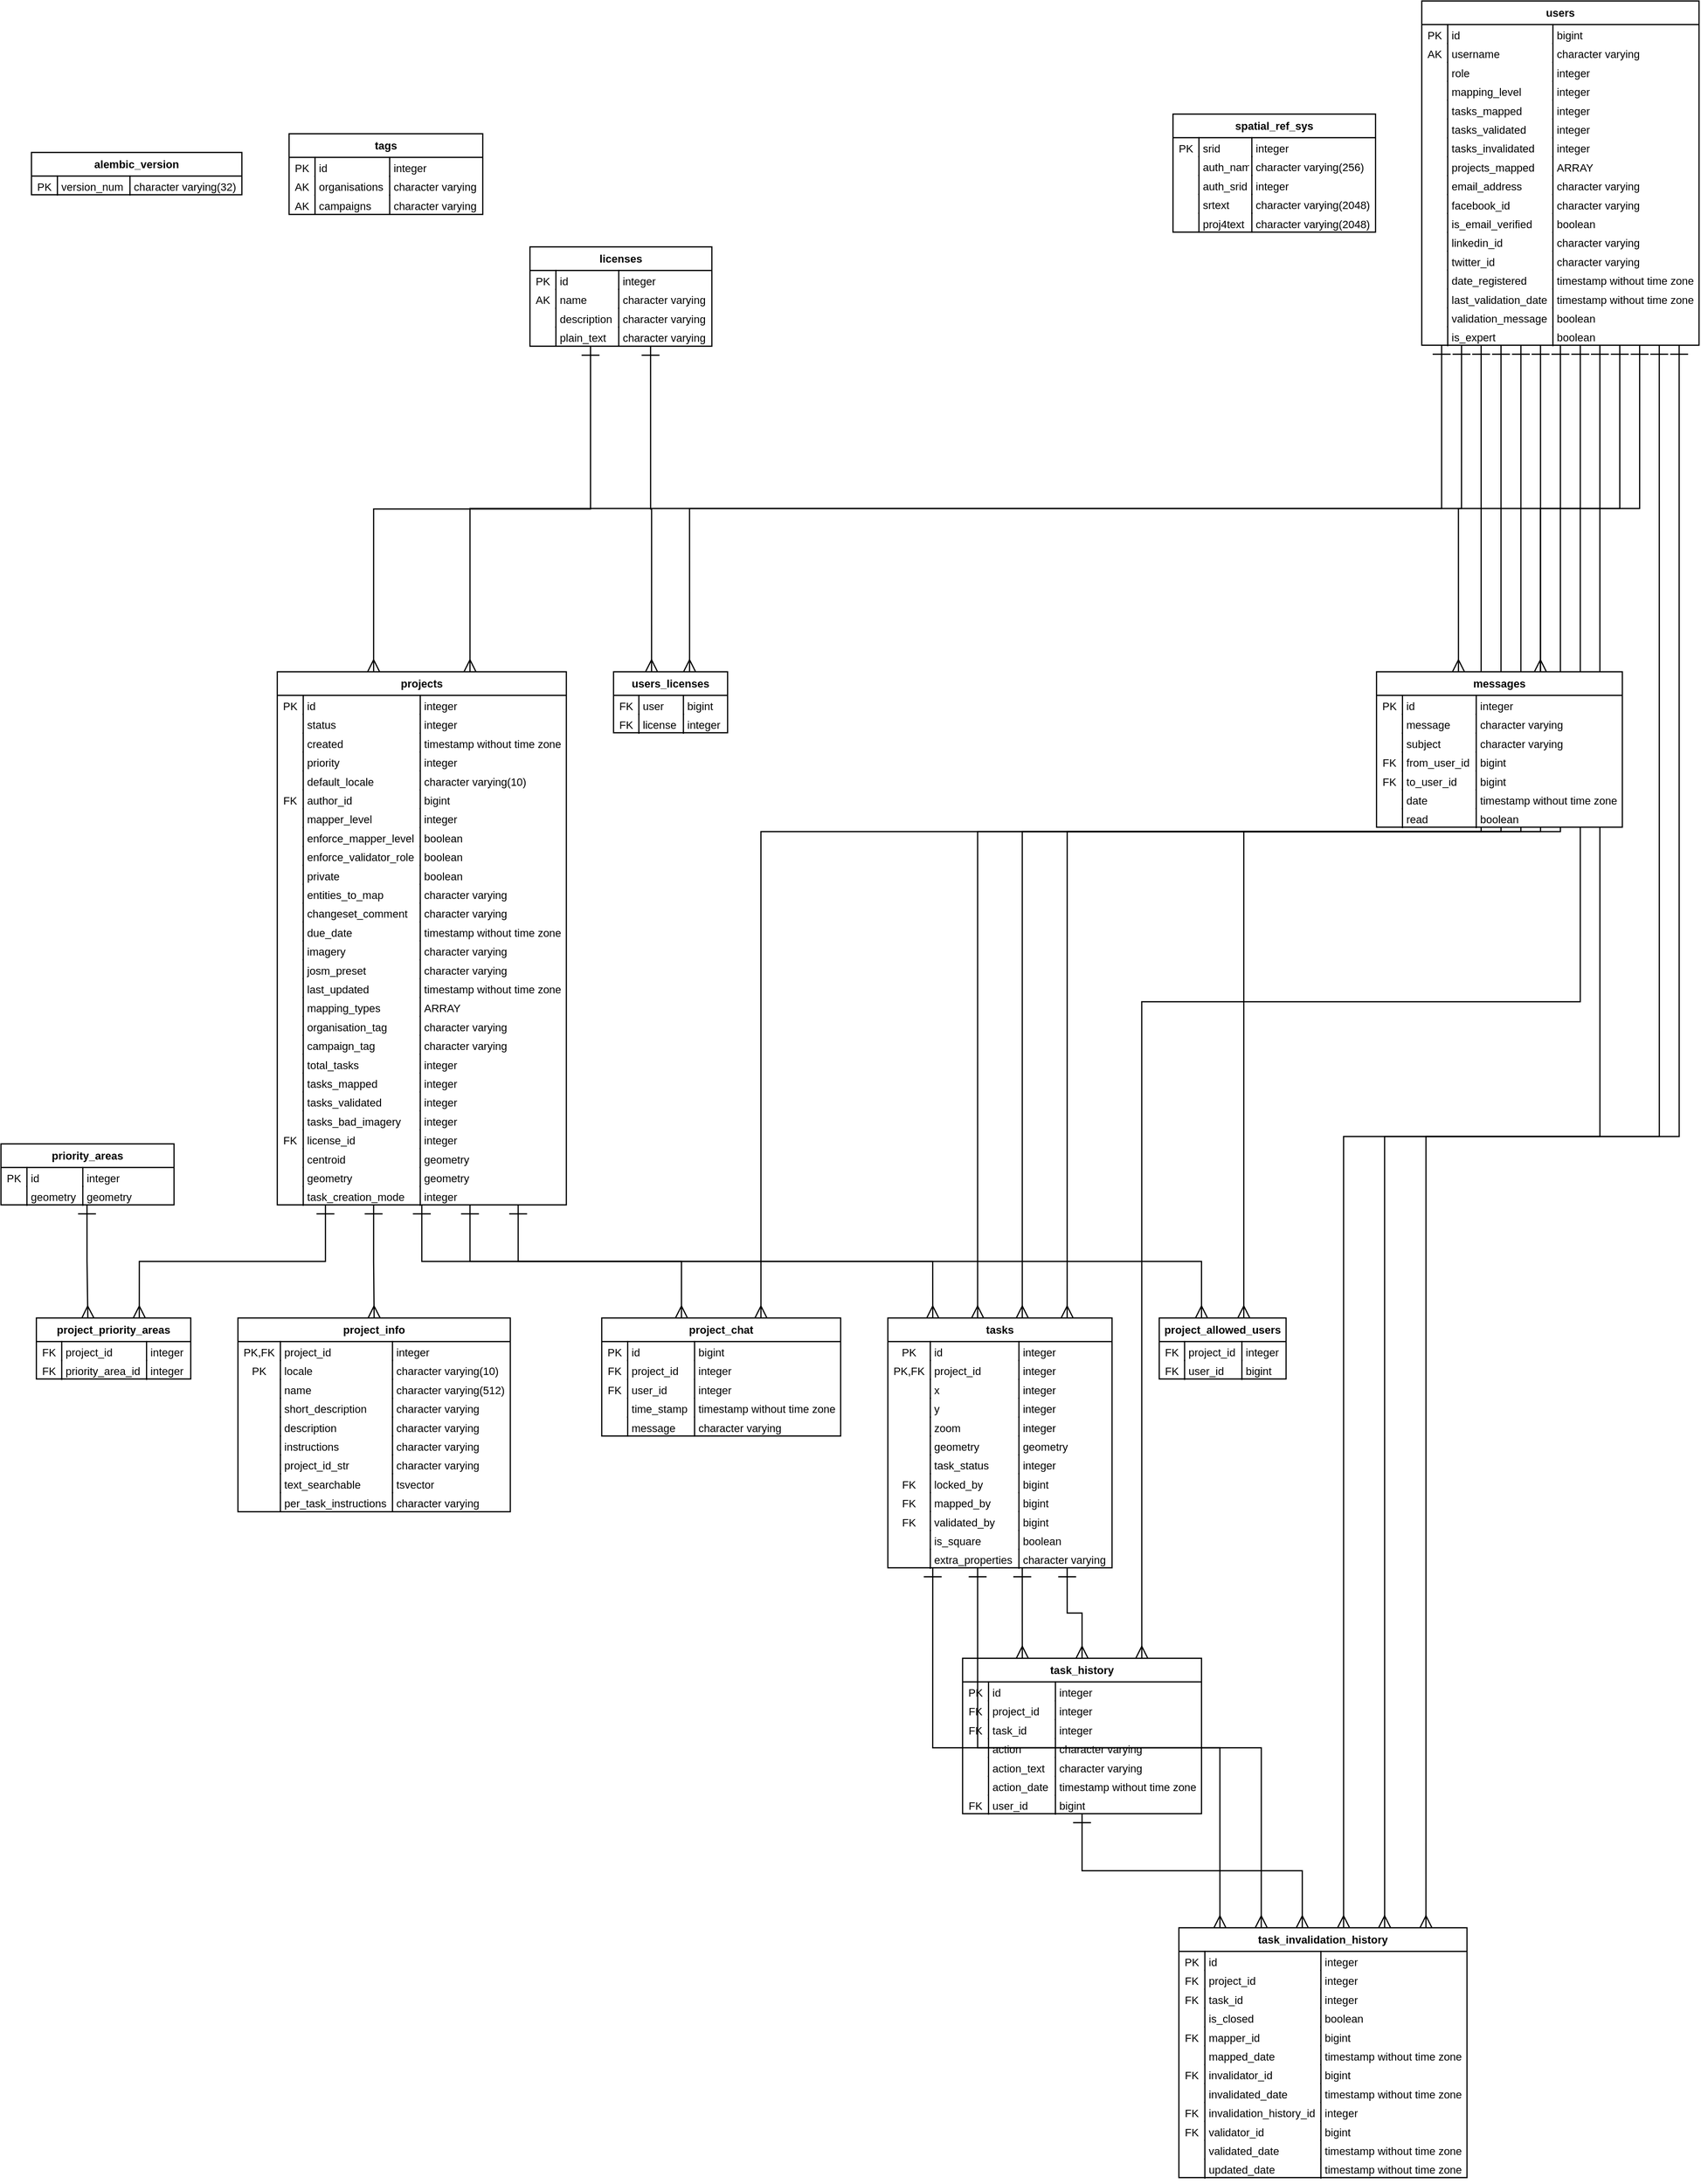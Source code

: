 <mxfile version="10.6.6" type="google"><diagram id="Y2zYQpbfATkEP_9H9kjV" name="Page-1"><mxGraphModel dx="820" dy="518" grid="1" gridSize="10" guides="1" tooltips="1" connect="1" arrows="1" fold="1" page="1" pageScale="1" pageWidth="827" pageHeight="1169" math="0" shadow="0"><root><mxCell id="0"/><mxCell id="1" parent="0"/><mxCell id="QlM_SR8zl_mXUYyKAWqR-1" value="projects" style="html=1;whiteSpace=wrap;swimlane;resizeParent=1;resizeParentMax=0;resizeLast=0;collapsible=1;marginBottom=0;swimlaneFillColor=#ffffff;startSize=24;fontSize=11;spacing=0;strokeOpacity=100;strokeWidth=1.2;" parent="1" vertex="1"><mxGeometry x="288" y="689" width="294" height="542" as="geometry"/></mxCell><mxCell id="QlM_SR8zl_mXUYyKAWqR-2" value="PK" style="strokeColor=none;part=1;resizeHeight=0;align=center;verticalAlign=top;spacingLeft=4;spacingRight=4;overflow=hidden;rotatable=0;points=[[0,0.5],[1,0.5]];portConstraint=eastwest;swimlaneFillColor=#ffffff;fontSize=11;fillColor=none;strokeOpacity=100;spacing=0;strokeOpacity=100;strokeWidth=1.2;" parent="QlM_SR8zl_mXUYyKAWqR-1" vertex="1"><mxGeometry y="24" width="26.4" height="19.2" as="geometry"/></mxCell><mxCell id="QlM_SR8zl_mXUYyKAWqR-3" value="id" style="shape=partialRectangle;top=0;right=0;bottom=0;part=1;resizeHeight=0;align=left;verticalAlign=top;spacingLeft=4;spacingRight=4;overflow=hidden;rotatable=0;points=[[0,0.5],[1,0.5]];portConstraint=eastwest;swimlaneFillColor=#ffffff;fontSize=11;fillColor=none;strokeOpacity=100;spacing=0;strokeOpacity=100;strokeWidth=1.2;" parent="QlM_SR8zl_mXUYyKAWqR-1" vertex="1"><mxGeometry x="26.4" y="24" width="119.01" height="19.2" as="geometry"/></mxCell><mxCell id="QlM_SR8zl_mXUYyKAWqR-4" value="integer" style="shape=partialRectangle;top=0;right=0;bottom=0;part=1;resizeHeight=0;align=left;verticalAlign=top;spacingLeft=4;spacingRight=4;overflow=hidden;rotatable=0;points=[[0,0.5],[1,0.5]];portConstraint=eastwest;swimlaneFillColor=#ffffff;fontSize=11;fillColor=none;strokeOpacity=100;spacing=0;strokeOpacity=100;strokeWidth=1.2;" parent="QlM_SR8zl_mXUYyKAWqR-1" vertex="1"><mxGeometry x="145.41" y="24" width="148.59" height="19.2" as="geometry"/></mxCell><mxCell id="QlM_SR8zl_mXUYyKAWqR-5" value="" style="strokeColor=none;part=1;resizeHeight=0;align=center;verticalAlign=top;spacingLeft=4;spacingRight=4;overflow=hidden;rotatable=0;points=[[0,0.5],[1,0.5]];portConstraint=eastwest;swimlaneFillColor=#ffffff;fontSize=11;fillColor=none;strokeOpacity=100;spacing=0;strokeOpacity=100;strokeWidth=1.2;" parent="QlM_SR8zl_mXUYyKAWqR-1" vertex="1"><mxGeometry y="43.2" width="26.4" height="19.2" as="geometry"/></mxCell><mxCell id="QlM_SR8zl_mXUYyKAWqR-6" value="status" style="shape=partialRectangle;top=0;right=0;bottom=0;part=1;resizeHeight=0;align=left;verticalAlign=top;spacingLeft=4;spacingRight=4;overflow=hidden;rotatable=0;points=[[0,0.5],[1,0.5]];portConstraint=eastwest;swimlaneFillColor=#ffffff;fontSize=11;fillColor=none;strokeOpacity=100;spacing=0;strokeOpacity=100;strokeWidth=1.2;" parent="QlM_SR8zl_mXUYyKAWqR-1" vertex="1"><mxGeometry x="26.4" y="43.2" width="119.01" height="19.2" as="geometry"/></mxCell><mxCell id="QlM_SR8zl_mXUYyKAWqR-7" value="integer" style="shape=partialRectangle;top=0;right=0;bottom=0;part=1;resizeHeight=0;align=left;verticalAlign=top;spacingLeft=4;spacingRight=4;overflow=hidden;rotatable=0;points=[[0,0.5],[1,0.5]];portConstraint=eastwest;swimlaneFillColor=#ffffff;fontSize=11;fillColor=none;strokeOpacity=100;spacing=0;strokeOpacity=100;strokeWidth=1.2;" parent="QlM_SR8zl_mXUYyKAWqR-1" vertex="1"><mxGeometry x="145.41" y="43.2" width="148.59" height="19.2" as="geometry"/></mxCell><mxCell id="QlM_SR8zl_mXUYyKAWqR-8" value="" style="strokeColor=none;part=1;resizeHeight=0;align=center;verticalAlign=top;spacingLeft=4;spacingRight=4;overflow=hidden;rotatable=0;points=[[0,0.5],[1,0.5]];portConstraint=eastwest;swimlaneFillColor=#ffffff;fontSize=11;fillColor=none;strokeOpacity=100;spacing=0;strokeOpacity=100;strokeWidth=1.2;" parent="QlM_SR8zl_mXUYyKAWqR-1" vertex="1"><mxGeometry y="62.4" width="26.4" height="19.2" as="geometry"/></mxCell><mxCell id="QlM_SR8zl_mXUYyKAWqR-9" value="created" style="shape=partialRectangle;top=0;right=0;bottom=0;part=1;resizeHeight=0;align=left;verticalAlign=top;spacingLeft=4;spacingRight=4;overflow=hidden;rotatable=0;points=[[0,0.5],[1,0.5]];portConstraint=eastwest;swimlaneFillColor=#ffffff;fontSize=11;fillColor=none;strokeOpacity=100;spacing=0;strokeOpacity=100;strokeWidth=1.2;" parent="QlM_SR8zl_mXUYyKAWqR-1" vertex="1"><mxGeometry x="26.4" y="62.4" width="119.01" height="19.2" as="geometry"/></mxCell><mxCell id="QlM_SR8zl_mXUYyKAWqR-10" value="timestamp without time zone" style="shape=partialRectangle;top=0;right=0;bottom=0;part=1;resizeHeight=0;align=left;verticalAlign=top;spacingLeft=4;spacingRight=4;overflow=hidden;rotatable=0;points=[[0,0.5],[1,0.5]];portConstraint=eastwest;swimlaneFillColor=#ffffff;fontSize=11;fillColor=none;strokeOpacity=100;spacing=0;strokeOpacity=100;strokeWidth=1.2;" parent="QlM_SR8zl_mXUYyKAWqR-1" vertex="1"><mxGeometry x="145.41" y="62.4" width="148.59" height="19.2" as="geometry"/></mxCell><mxCell id="QlM_SR8zl_mXUYyKAWqR-11" value="" style="strokeColor=none;part=1;resizeHeight=0;align=center;verticalAlign=top;spacingLeft=4;spacingRight=4;overflow=hidden;rotatable=0;points=[[0,0.5],[1,0.5]];portConstraint=eastwest;swimlaneFillColor=#ffffff;fontSize=11;fillColor=none;strokeOpacity=100;spacing=0;strokeOpacity=100;strokeWidth=1.2;" parent="QlM_SR8zl_mXUYyKAWqR-1" vertex="1"><mxGeometry y="81.6" width="26.4" height="19.2" as="geometry"/></mxCell><mxCell id="QlM_SR8zl_mXUYyKAWqR-12" value="priority" style="shape=partialRectangle;top=0;right=0;bottom=0;part=1;resizeHeight=0;align=left;verticalAlign=top;spacingLeft=4;spacingRight=4;overflow=hidden;rotatable=0;points=[[0,0.5],[1,0.5]];portConstraint=eastwest;swimlaneFillColor=#ffffff;fontSize=11;fillColor=none;strokeOpacity=100;spacing=0;strokeOpacity=100;strokeWidth=1.2;" parent="QlM_SR8zl_mXUYyKAWqR-1" vertex="1"><mxGeometry x="26.4" y="81.6" width="119.01" height="19.2" as="geometry"/></mxCell><mxCell id="QlM_SR8zl_mXUYyKAWqR-13" value="integer" style="shape=partialRectangle;top=0;right=0;bottom=0;part=1;resizeHeight=0;align=left;verticalAlign=top;spacingLeft=4;spacingRight=4;overflow=hidden;rotatable=0;points=[[0,0.5],[1,0.5]];portConstraint=eastwest;swimlaneFillColor=#ffffff;fontSize=11;fillColor=none;strokeOpacity=100;spacing=0;strokeOpacity=100;strokeWidth=1.2;" parent="QlM_SR8zl_mXUYyKAWqR-1" vertex="1"><mxGeometry x="145.41" y="81.6" width="148.59" height="19.2" as="geometry"/></mxCell><mxCell id="QlM_SR8zl_mXUYyKAWqR-14" value="" style="strokeColor=none;part=1;resizeHeight=0;align=center;verticalAlign=top;spacingLeft=4;spacingRight=4;overflow=hidden;rotatable=0;points=[[0,0.5],[1,0.5]];portConstraint=eastwest;swimlaneFillColor=#ffffff;fontSize=11;fillColor=none;strokeOpacity=100;spacing=0;strokeOpacity=100;strokeWidth=1.2;" parent="QlM_SR8zl_mXUYyKAWqR-1" vertex="1"><mxGeometry y="100.8" width="26.4" height="19.2" as="geometry"/></mxCell><mxCell id="QlM_SR8zl_mXUYyKAWqR-15" value="default_locale" style="shape=partialRectangle;top=0;right=0;bottom=0;part=1;resizeHeight=0;align=left;verticalAlign=top;spacingLeft=4;spacingRight=4;overflow=hidden;rotatable=0;points=[[0,0.5],[1,0.5]];portConstraint=eastwest;swimlaneFillColor=#ffffff;fontSize=11;fillColor=none;strokeOpacity=100;spacing=0;strokeOpacity=100;strokeWidth=1.2;" parent="QlM_SR8zl_mXUYyKAWqR-1" vertex="1"><mxGeometry x="26.4" y="100.8" width="119.01" height="19.2" as="geometry"/></mxCell><mxCell id="QlM_SR8zl_mXUYyKAWqR-16" value="character varying(10)" style="shape=partialRectangle;top=0;right=0;bottom=0;part=1;resizeHeight=0;align=left;verticalAlign=top;spacingLeft=4;spacingRight=4;overflow=hidden;rotatable=0;points=[[0,0.5],[1,0.5]];portConstraint=eastwest;swimlaneFillColor=#ffffff;fontSize=11;fillColor=none;strokeOpacity=100;spacing=0;strokeOpacity=100;strokeWidth=1.2;" parent="QlM_SR8zl_mXUYyKAWqR-1" vertex="1"><mxGeometry x="145.41" y="100.8" width="148.59" height="19.2" as="geometry"/></mxCell><mxCell id="QlM_SR8zl_mXUYyKAWqR-17" value="FK" style="strokeColor=none;part=1;resizeHeight=0;align=center;verticalAlign=top;spacingLeft=4;spacingRight=4;overflow=hidden;rotatable=0;points=[[0,0.5],[1,0.5]];portConstraint=eastwest;swimlaneFillColor=#ffffff;fontSize=11;fillColor=none;strokeOpacity=100;spacing=0;strokeOpacity=100;strokeWidth=1.2;" parent="QlM_SR8zl_mXUYyKAWqR-1" vertex="1"><mxGeometry y="120.0" width="26.4" height="19.2" as="geometry"/></mxCell><mxCell id="QlM_SR8zl_mXUYyKAWqR-18" value="author_id" style="shape=partialRectangle;top=0;right=0;bottom=0;part=1;resizeHeight=0;align=left;verticalAlign=top;spacingLeft=4;spacingRight=4;overflow=hidden;rotatable=0;points=[[0,0.5],[1,0.5]];portConstraint=eastwest;swimlaneFillColor=#ffffff;fontSize=11;fillColor=none;strokeOpacity=100;spacing=0;strokeOpacity=100;strokeWidth=1.2;" parent="QlM_SR8zl_mXUYyKAWqR-1" vertex="1"><mxGeometry x="26.4" y="120.0" width="119.01" height="19.2" as="geometry"/></mxCell><mxCell id="QlM_SR8zl_mXUYyKAWqR-19" value="bigint" style="shape=partialRectangle;top=0;right=0;bottom=0;part=1;resizeHeight=0;align=left;verticalAlign=top;spacingLeft=4;spacingRight=4;overflow=hidden;rotatable=0;points=[[0,0.5],[1,0.5]];portConstraint=eastwest;swimlaneFillColor=#ffffff;fontSize=11;fillColor=none;strokeOpacity=100;spacing=0;strokeOpacity=100;strokeWidth=1.2;" parent="QlM_SR8zl_mXUYyKAWqR-1" vertex="1"><mxGeometry x="145.41" y="120.0" width="148.59" height="19.2" as="geometry"/></mxCell><mxCell id="QlM_SR8zl_mXUYyKAWqR-20" value="" style="strokeColor=none;part=1;resizeHeight=0;align=center;verticalAlign=top;spacingLeft=4;spacingRight=4;overflow=hidden;rotatable=0;points=[[0,0.5],[1,0.5]];portConstraint=eastwest;swimlaneFillColor=#ffffff;fontSize=11;fillColor=none;strokeOpacity=100;spacing=0;strokeOpacity=100;strokeWidth=1.2;" parent="QlM_SR8zl_mXUYyKAWqR-1" vertex="1"><mxGeometry y="139.2" width="26.4" height="19.2" as="geometry"/></mxCell><mxCell id="QlM_SR8zl_mXUYyKAWqR-21" value="mapper_level" style="shape=partialRectangle;top=0;right=0;bottom=0;part=1;resizeHeight=0;align=left;verticalAlign=top;spacingLeft=4;spacingRight=4;overflow=hidden;rotatable=0;points=[[0,0.5],[1,0.5]];portConstraint=eastwest;swimlaneFillColor=#ffffff;fontSize=11;fillColor=none;strokeOpacity=100;spacing=0;strokeOpacity=100;strokeWidth=1.2;" parent="QlM_SR8zl_mXUYyKAWqR-1" vertex="1"><mxGeometry x="26.4" y="139.2" width="119.01" height="19.2" as="geometry"/></mxCell><mxCell id="QlM_SR8zl_mXUYyKAWqR-22" value="integer" style="shape=partialRectangle;top=0;right=0;bottom=0;part=1;resizeHeight=0;align=left;verticalAlign=top;spacingLeft=4;spacingRight=4;overflow=hidden;rotatable=0;points=[[0,0.5],[1,0.5]];portConstraint=eastwest;swimlaneFillColor=#ffffff;fontSize=11;fillColor=none;strokeOpacity=100;spacing=0;strokeOpacity=100;strokeWidth=1.2;" parent="QlM_SR8zl_mXUYyKAWqR-1" vertex="1"><mxGeometry x="145.41" y="139.2" width="148.59" height="19.2" as="geometry"/></mxCell><mxCell id="QlM_SR8zl_mXUYyKAWqR-23" value="" style="strokeColor=none;part=1;resizeHeight=0;align=center;verticalAlign=top;spacingLeft=4;spacingRight=4;overflow=hidden;rotatable=0;points=[[0,0.5],[1,0.5]];portConstraint=eastwest;swimlaneFillColor=#ffffff;fontSize=11;fillColor=none;strokeOpacity=100;spacing=0;strokeOpacity=100;strokeWidth=1.2;" parent="QlM_SR8zl_mXUYyKAWqR-1" vertex="1"><mxGeometry y="158.4" width="26.4" height="19.2" as="geometry"/></mxCell><mxCell id="QlM_SR8zl_mXUYyKAWqR-24" value="enforce_mapper_level" style="shape=partialRectangle;top=0;right=0;bottom=0;part=1;resizeHeight=0;align=left;verticalAlign=top;spacingLeft=4;spacingRight=4;overflow=hidden;rotatable=0;points=[[0,0.5],[1,0.5]];portConstraint=eastwest;swimlaneFillColor=#ffffff;fontSize=11;fillColor=none;strokeOpacity=100;spacing=0;strokeOpacity=100;strokeWidth=1.2;" parent="QlM_SR8zl_mXUYyKAWqR-1" vertex="1"><mxGeometry x="26.4" y="158.4" width="119.01" height="19.2" as="geometry"/></mxCell><mxCell id="QlM_SR8zl_mXUYyKAWqR-25" value="boolean" style="shape=partialRectangle;top=0;right=0;bottom=0;part=1;resizeHeight=0;align=left;verticalAlign=top;spacingLeft=4;spacingRight=4;overflow=hidden;rotatable=0;points=[[0,0.5],[1,0.5]];portConstraint=eastwest;swimlaneFillColor=#ffffff;fontSize=11;fillColor=none;strokeOpacity=100;spacing=0;strokeOpacity=100;strokeWidth=1.2;" parent="QlM_SR8zl_mXUYyKAWqR-1" vertex="1"><mxGeometry x="145.41" y="158.4" width="148.59" height="19.2" as="geometry"/></mxCell><mxCell id="QlM_SR8zl_mXUYyKAWqR-26" value="" style="strokeColor=none;part=1;resizeHeight=0;align=center;verticalAlign=top;spacingLeft=4;spacingRight=4;overflow=hidden;rotatable=0;points=[[0,0.5],[1,0.5]];portConstraint=eastwest;swimlaneFillColor=#ffffff;fontSize=11;fillColor=none;strokeOpacity=100;spacing=0;strokeOpacity=100;strokeWidth=1.2;" parent="QlM_SR8zl_mXUYyKAWqR-1" vertex="1"><mxGeometry y="177.6" width="26.4" height="19.2" as="geometry"/></mxCell><mxCell id="QlM_SR8zl_mXUYyKAWqR-27" value="enforce_validator_role" style="shape=partialRectangle;top=0;right=0;bottom=0;part=1;resizeHeight=0;align=left;verticalAlign=top;spacingLeft=4;spacingRight=4;overflow=hidden;rotatable=0;points=[[0,0.5],[1,0.5]];portConstraint=eastwest;swimlaneFillColor=#ffffff;fontSize=11;fillColor=none;strokeOpacity=100;spacing=0;strokeOpacity=100;strokeWidth=1.2;" parent="QlM_SR8zl_mXUYyKAWqR-1" vertex="1"><mxGeometry x="26.4" y="177.6" width="119.01" height="19.2" as="geometry"/></mxCell><mxCell id="QlM_SR8zl_mXUYyKAWqR-28" value="boolean" style="shape=partialRectangle;top=0;right=0;bottom=0;part=1;resizeHeight=0;align=left;verticalAlign=top;spacingLeft=4;spacingRight=4;overflow=hidden;rotatable=0;points=[[0,0.5],[1,0.5]];portConstraint=eastwest;swimlaneFillColor=#ffffff;fontSize=11;fillColor=none;strokeOpacity=100;spacing=0;strokeOpacity=100;strokeWidth=1.2;" parent="QlM_SR8zl_mXUYyKAWqR-1" vertex="1"><mxGeometry x="145.41" y="177.6" width="148.59" height="19.2" as="geometry"/></mxCell><mxCell id="QlM_SR8zl_mXUYyKAWqR-29" value="" style="strokeColor=none;part=1;resizeHeight=0;align=center;verticalAlign=top;spacingLeft=4;spacingRight=4;overflow=hidden;rotatable=0;points=[[0,0.5],[1,0.5]];portConstraint=eastwest;swimlaneFillColor=#ffffff;fontSize=11;fillColor=none;strokeOpacity=100;spacing=0;strokeOpacity=100;strokeWidth=1.2;" parent="QlM_SR8zl_mXUYyKAWqR-1" vertex="1"><mxGeometry y="196.8" width="26.4" height="19.2" as="geometry"/></mxCell><mxCell id="QlM_SR8zl_mXUYyKAWqR-30" value="private" style="shape=partialRectangle;top=0;right=0;bottom=0;part=1;resizeHeight=0;align=left;verticalAlign=top;spacingLeft=4;spacingRight=4;overflow=hidden;rotatable=0;points=[[0,0.5],[1,0.5]];portConstraint=eastwest;swimlaneFillColor=#ffffff;fontSize=11;fillColor=none;strokeOpacity=100;spacing=0;strokeOpacity=100;strokeWidth=1.2;" parent="QlM_SR8zl_mXUYyKAWqR-1" vertex="1"><mxGeometry x="26.4" y="196.8" width="119.01" height="19.2" as="geometry"/></mxCell><mxCell id="QlM_SR8zl_mXUYyKAWqR-31" value="boolean" style="shape=partialRectangle;top=0;right=0;bottom=0;part=1;resizeHeight=0;align=left;verticalAlign=top;spacingLeft=4;spacingRight=4;overflow=hidden;rotatable=0;points=[[0,0.5],[1,0.5]];portConstraint=eastwest;swimlaneFillColor=#ffffff;fontSize=11;fillColor=none;strokeOpacity=100;spacing=0;strokeOpacity=100;strokeWidth=1.2;" parent="QlM_SR8zl_mXUYyKAWqR-1" vertex="1"><mxGeometry x="145.41" y="196.8" width="148.59" height="19.2" as="geometry"/></mxCell><mxCell id="QlM_SR8zl_mXUYyKAWqR-32" value="" style="strokeColor=none;part=1;resizeHeight=0;align=center;verticalAlign=top;spacingLeft=4;spacingRight=4;overflow=hidden;rotatable=0;points=[[0,0.5],[1,0.5]];portConstraint=eastwest;swimlaneFillColor=#ffffff;fontSize=11;fillColor=none;strokeOpacity=100;spacing=0;strokeOpacity=100;strokeWidth=1.2;" parent="QlM_SR8zl_mXUYyKAWqR-1" vertex="1"><mxGeometry y="216.0" width="26.4" height="19.2" as="geometry"/></mxCell><mxCell id="QlM_SR8zl_mXUYyKAWqR-33" value="entities_to_map" style="shape=partialRectangle;top=0;right=0;bottom=0;part=1;resizeHeight=0;align=left;verticalAlign=top;spacingLeft=4;spacingRight=4;overflow=hidden;rotatable=0;points=[[0,0.5],[1,0.5]];portConstraint=eastwest;swimlaneFillColor=#ffffff;fontSize=11;fillColor=none;strokeOpacity=100;spacing=0;strokeOpacity=100;strokeWidth=1.2;" parent="QlM_SR8zl_mXUYyKAWqR-1" vertex="1"><mxGeometry x="26.4" y="216.0" width="119.01" height="19.2" as="geometry"/></mxCell><mxCell id="QlM_SR8zl_mXUYyKAWqR-34" value="character varying" style="shape=partialRectangle;top=0;right=0;bottom=0;part=1;resizeHeight=0;align=left;verticalAlign=top;spacingLeft=4;spacingRight=4;overflow=hidden;rotatable=0;points=[[0,0.5],[1,0.5]];portConstraint=eastwest;swimlaneFillColor=#ffffff;fontSize=11;fillColor=none;strokeOpacity=100;spacing=0;strokeOpacity=100;strokeWidth=1.2;" parent="QlM_SR8zl_mXUYyKAWqR-1" vertex="1"><mxGeometry x="145.41" y="216.0" width="148.59" height="19.2" as="geometry"/></mxCell><mxCell id="QlM_SR8zl_mXUYyKAWqR-35" value="" style="strokeColor=none;part=1;resizeHeight=0;align=center;verticalAlign=top;spacingLeft=4;spacingRight=4;overflow=hidden;rotatable=0;points=[[0,0.5],[1,0.5]];portConstraint=eastwest;swimlaneFillColor=#ffffff;fontSize=11;fillColor=none;strokeOpacity=100;spacing=0;strokeOpacity=100;strokeWidth=1.2;" parent="QlM_SR8zl_mXUYyKAWqR-1" vertex="1"><mxGeometry y="235.2" width="26.4" height="19.2" as="geometry"/></mxCell><mxCell id="QlM_SR8zl_mXUYyKAWqR-36" value="changeset_comment" style="shape=partialRectangle;top=0;right=0;bottom=0;part=1;resizeHeight=0;align=left;verticalAlign=top;spacingLeft=4;spacingRight=4;overflow=hidden;rotatable=0;points=[[0,0.5],[1,0.5]];portConstraint=eastwest;swimlaneFillColor=#ffffff;fontSize=11;fillColor=none;strokeOpacity=100;spacing=0;strokeOpacity=100;strokeWidth=1.2;" parent="QlM_SR8zl_mXUYyKAWqR-1" vertex="1"><mxGeometry x="26.4" y="235.2" width="119.01" height="19.2" as="geometry"/></mxCell><mxCell id="QlM_SR8zl_mXUYyKAWqR-37" value="character varying" style="shape=partialRectangle;top=0;right=0;bottom=0;part=1;resizeHeight=0;align=left;verticalAlign=top;spacingLeft=4;spacingRight=4;overflow=hidden;rotatable=0;points=[[0,0.5],[1,0.5]];portConstraint=eastwest;swimlaneFillColor=#ffffff;fontSize=11;fillColor=none;strokeOpacity=100;spacing=0;strokeOpacity=100;strokeWidth=1.2;" parent="QlM_SR8zl_mXUYyKAWqR-1" vertex="1"><mxGeometry x="145.41" y="235.2" width="148.59" height="19.2" as="geometry"/></mxCell><mxCell id="QlM_SR8zl_mXUYyKAWqR-38" value="" style="strokeColor=none;part=1;resizeHeight=0;align=center;verticalAlign=top;spacingLeft=4;spacingRight=4;overflow=hidden;rotatable=0;points=[[0,0.5],[1,0.5]];portConstraint=eastwest;swimlaneFillColor=#ffffff;fontSize=11;fillColor=none;strokeOpacity=100;spacing=0;strokeOpacity=100;strokeWidth=1.2;" parent="QlM_SR8zl_mXUYyKAWqR-1" vertex="1"><mxGeometry y="254.4" width="26.4" height="19.2" as="geometry"/></mxCell><mxCell id="QlM_SR8zl_mXUYyKAWqR-39" value="due_date" style="shape=partialRectangle;top=0;right=0;bottom=0;part=1;resizeHeight=0;align=left;verticalAlign=top;spacingLeft=4;spacingRight=4;overflow=hidden;rotatable=0;points=[[0,0.5],[1,0.5]];portConstraint=eastwest;swimlaneFillColor=#ffffff;fontSize=11;fillColor=none;strokeOpacity=100;spacing=0;strokeOpacity=100;strokeWidth=1.2;" parent="QlM_SR8zl_mXUYyKAWqR-1" vertex="1"><mxGeometry x="26.4" y="254.4" width="119.01" height="19.2" as="geometry"/></mxCell><mxCell id="QlM_SR8zl_mXUYyKAWqR-40" value="timestamp without time zone" style="shape=partialRectangle;top=0;right=0;bottom=0;part=1;resizeHeight=0;align=left;verticalAlign=top;spacingLeft=4;spacingRight=4;overflow=hidden;rotatable=0;points=[[0,0.5],[1,0.5]];portConstraint=eastwest;swimlaneFillColor=#ffffff;fontSize=11;fillColor=none;strokeOpacity=100;spacing=0;strokeOpacity=100;strokeWidth=1.2;" parent="QlM_SR8zl_mXUYyKAWqR-1" vertex="1"><mxGeometry x="145.41" y="254.4" width="148.59" height="19.2" as="geometry"/></mxCell><mxCell id="QlM_SR8zl_mXUYyKAWqR-41" value="" style="strokeColor=none;part=1;resizeHeight=0;align=center;verticalAlign=top;spacingLeft=4;spacingRight=4;overflow=hidden;rotatable=0;points=[[0,0.5],[1,0.5]];portConstraint=eastwest;swimlaneFillColor=#ffffff;fontSize=11;fillColor=none;strokeOpacity=100;spacing=0;strokeOpacity=100;strokeWidth=1.2;" parent="QlM_SR8zl_mXUYyKAWqR-1" vertex="1"><mxGeometry y="273.6" width="26.4" height="19.2" as="geometry"/></mxCell><mxCell id="QlM_SR8zl_mXUYyKAWqR-42" value="imagery" style="shape=partialRectangle;top=0;right=0;bottom=0;part=1;resizeHeight=0;align=left;verticalAlign=top;spacingLeft=4;spacingRight=4;overflow=hidden;rotatable=0;points=[[0,0.5],[1,0.5]];portConstraint=eastwest;swimlaneFillColor=#ffffff;fontSize=11;fillColor=none;strokeOpacity=100;spacing=0;strokeOpacity=100;strokeWidth=1.2;" parent="QlM_SR8zl_mXUYyKAWqR-1" vertex="1"><mxGeometry x="26.4" y="273.6" width="119.01" height="19.2" as="geometry"/></mxCell><mxCell id="QlM_SR8zl_mXUYyKAWqR-43" value="character varying" style="shape=partialRectangle;top=0;right=0;bottom=0;part=1;resizeHeight=0;align=left;verticalAlign=top;spacingLeft=4;spacingRight=4;overflow=hidden;rotatable=0;points=[[0,0.5],[1,0.5]];portConstraint=eastwest;swimlaneFillColor=#ffffff;fontSize=11;fillColor=none;strokeOpacity=100;spacing=0;strokeOpacity=100;strokeWidth=1.2;" parent="QlM_SR8zl_mXUYyKAWqR-1" vertex="1"><mxGeometry x="145.41" y="273.6" width="148.59" height="19.2" as="geometry"/></mxCell><mxCell id="QlM_SR8zl_mXUYyKAWqR-44" value="" style="strokeColor=none;part=1;resizeHeight=0;align=center;verticalAlign=top;spacingLeft=4;spacingRight=4;overflow=hidden;rotatable=0;points=[[0,0.5],[1,0.5]];portConstraint=eastwest;swimlaneFillColor=#ffffff;fontSize=11;fillColor=none;strokeOpacity=100;spacing=0;strokeOpacity=100;strokeWidth=1.2;" parent="QlM_SR8zl_mXUYyKAWqR-1" vertex="1"><mxGeometry y="292.8" width="26.4" height="19.2" as="geometry"/></mxCell><mxCell id="QlM_SR8zl_mXUYyKAWqR-45" value="josm_preset" style="shape=partialRectangle;top=0;right=0;bottom=0;part=1;resizeHeight=0;align=left;verticalAlign=top;spacingLeft=4;spacingRight=4;overflow=hidden;rotatable=0;points=[[0,0.5],[1,0.5]];portConstraint=eastwest;swimlaneFillColor=#ffffff;fontSize=11;fillColor=none;strokeOpacity=100;spacing=0;strokeOpacity=100;strokeWidth=1.2;" parent="QlM_SR8zl_mXUYyKAWqR-1" vertex="1"><mxGeometry x="26.4" y="292.8" width="119.01" height="19.2" as="geometry"/></mxCell><mxCell id="QlM_SR8zl_mXUYyKAWqR-46" value="character varying" style="shape=partialRectangle;top=0;right=0;bottom=0;part=1;resizeHeight=0;align=left;verticalAlign=top;spacingLeft=4;spacingRight=4;overflow=hidden;rotatable=0;points=[[0,0.5],[1,0.5]];portConstraint=eastwest;swimlaneFillColor=#ffffff;fontSize=11;fillColor=none;strokeOpacity=100;spacing=0;strokeOpacity=100;strokeWidth=1.2;" parent="QlM_SR8zl_mXUYyKAWqR-1" vertex="1"><mxGeometry x="145.41" y="292.8" width="148.59" height="19.2" as="geometry"/></mxCell><mxCell id="QlM_SR8zl_mXUYyKAWqR-47" value="" style="strokeColor=none;part=1;resizeHeight=0;align=center;verticalAlign=top;spacingLeft=4;spacingRight=4;overflow=hidden;rotatable=0;points=[[0,0.5],[1,0.5]];portConstraint=eastwest;swimlaneFillColor=#ffffff;fontSize=11;fillColor=none;strokeOpacity=100;spacing=0;strokeOpacity=100;strokeWidth=1.2;" parent="QlM_SR8zl_mXUYyKAWqR-1" vertex="1"><mxGeometry y="312.0" width="26.4" height="19.2" as="geometry"/></mxCell><mxCell id="QlM_SR8zl_mXUYyKAWqR-48" value="last_updated" style="shape=partialRectangle;top=0;right=0;bottom=0;part=1;resizeHeight=0;align=left;verticalAlign=top;spacingLeft=4;spacingRight=4;overflow=hidden;rotatable=0;points=[[0,0.5],[1,0.5]];portConstraint=eastwest;swimlaneFillColor=#ffffff;fontSize=11;fillColor=none;strokeOpacity=100;spacing=0;strokeOpacity=100;strokeWidth=1.2;" parent="QlM_SR8zl_mXUYyKAWqR-1" vertex="1"><mxGeometry x="26.4" y="312.0" width="119.01" height="19.2" as="geometry"/></mxCell><mxCell id="QlM_SR8zl_mXUYyKAWqR-49" value="timestamp without time zone" style="shape=partialRectangle;top=0;right=0;bottom=0;part=1;resizeHeight=0;align=left;verticalAlign=top;spacingLeft=4;spacingRight=4;overflow=hidden;rotatable=0;points=[[0,0.5],[1,0.5]];portConstraint=eastwest;swimlaneFillColor=#ffffff;fontSize=11;fillColor=none;strokeOpacity=100;spacing=0;strokeOpacity=100;strokeWidth=1.2;" parent="QlM_SR8zl_mXUYyKAWqR-1" vertex="1"><mxGeometry x="145.41" y="312.0" width="148.59" height="19.2" as="geometry"/></mxCell><mxCell id="QlM_SR8zl_mXUYyKAWqR-50" value="" style="strokeColor=none;part=1;resizeHeight=0;align=center;verticalAlign=top;spacingLeft=4;spacingRight=4;overflow=hidden;rotatable=0;points=[[0,0.5],[1,0.5]];portConstraint=eastwest;swimlaneFillColor=#ffffff;fontSize=11;fillColor=none;strokeOpacity=100;spacing=0;strokeOpacity=100;strokeWidth=1.2;" parent="QlM_SR8zl_mXUYyKAWqR-1" vertex="1"><mxGeometry y="331.2" width="26.4" height="19.2" as="geometry"/></mxCell><mxCell id="QlM_SR8zl_mXUYyKAWqR-51" value="mapping_types" style="shape=partialRectangle;top=0;right=0;bottom=0;part=1;resizeHeight=0;align=left;verticalAlign=top;spacingLeft=4;spacingRight=4;overflow=hidden;rotatable=0;points=[[0,0.5],[1,0.5]];portConstraint=eastwest;swimlaneFillColor=#ffffff;fontSize=11;fillColor=none;strokeOpacity=100;spacing=0;strokeOpacity=100;strokeWidth=1.2;" parent="QlM_SR8zl_mXUYyKAWqR-1" vertex="1"><mxGeometry x="26.4" y="331.2" width="119.01" height="19.2" as="geometry"/></mxCell><mxCell id="QlM_SR8zl_mXUYyKAWqR-52" value="ARRAY" style="shape=partialRectangle;top=0;right=0;bottom=0;part=1;resizeHeight=0;align=left;verticalAlign=top;spacingLeft=4;spacingRight=4;overflow=hidden;rotatable=0;points=[[0,0.5],[1,0.5]];portConstraint=eastwest;swimlaneFillColor=#ffffff;fontSize=11;fillColor=none;strokeOpacity=100;spacing=0;strokeOpacity=100;strokeWidth=1.2;" parent="QlM_SR8zl_mXUYyKAWqR-1" vertex="1"><mxGeometry x="145.41" y="331.2" width="148.59" height="19.2" as="geometry"/></mxCell><mxCell id="QlM_SR8zl_mXUYyKAWqR-53" value="" style="strokeColor=none;part=1;resizeHeight=0;align=center;verticalAlign=top;spacingLeft=4;spacingRight=4;overflow=hidden;rotatable=0;points=[[0,0.5],[1,0.5]];portConstraint=eastwest;swimlaneFillColor=#ffffff;fontSize=11;fillColor=none;strokeOpacity=100;spacing=0;strokeOpacity=100;strokeWidth=1.2;" parent="QlM_SR8zl_mXUYyKAWqR-1" vertex="1"><mxGeometry y="350.4" width="26.4" height="19.2" as="geometry"/></mxCell><mxCell id="QlM_SR8zl_mXUYyKAWqR-54" value="organisation_tag" style="shape=partialRectangle;top=0;right=0;bottom=0;part=1;resizeHeight=0;align=left;verticalAlign=top;spacingLeft=4;spacingRight=4;overflow=hidden;rotatable=0;points=[[0,0.5],[1,0.5]];portConstraint=eastwest;swimlaneFillColor=#ffffff;fontSize=11;fillColor=none;strokeOpacity=100;spacing=0;strokeOpacity=100;strokeWidth=1.2;" parent="QlM_SR8zl_mXUYyKAWqR-1" vertex="1"><mxGeometry x="26.4" y="350.4" width="119.01" height="19.2" as="geometry"/></mxCell><mxCell id="QlM_SR8zl_mXUYyKAWqR-55" value="character varying" style="shape=partialRectangle;top=0;right=0;bottom=0;part=1;resizeHeight=0;align=left;verticalAlign=top;spacingLeft=4;spacingRight=4;overflow=hidden;rotatable=0;points=[[0,0.5],[1,0.5]];portConstraint=eastwest;swimlaneFillColor=#ffffff;fontSize=11;fillColor=none;strokeOpacity=100;spacing=0;strokeOpacity=100;strokeWidth=1.2;" parent="QlM_SR8zl_mXUYyKAWqR-1" vertex="1"><mxGeometry x="145.41" y="350.4" width="148.59" height="19.2" as="geometry"/></mxCell><mxCell id="QlM_SR8zl_mXUYyKAWqR-56" value="" style="strokeColor=none;part=1;resizeHeight=0;align=center;verticalAlign=top;spacingLeft=4;spacingRight=4;overflow=hidden;rotatable=0;points=[[0,0.5],[1,0.5]];portConstraint=eastwest;swimlaneFillColor=#ffffff;fontSize=11;fillColor=none;strokeOpacity=100;spacing=0;strokeOpacity=100;strokeWidth=1.2;" parent="QlM_SR8zl_mXUYyKAWqR-1" vertex="1"><mxGeometry y="369.6" width="26.4" height="19.2" as="geometry"/></mxCell><mxCell id="QlM_SR8zl_mXUYyKAWqR-57" value="campaign_tag" style="shape=partialRectangle;top=0;right=0;bottom=0;part=1;resizeHeight=0;align=left;verticalAlign=top;spacingLeft=4;spacingRight=4;overflow=hidden;rotatable=0;points=[[0,0.5],[1,0.5]];portConstraint=eastwest;swimlaneFillColor=#ffffff;fontSize=11;fillColor=none;strokeOpacity=100;spacing=0;strokeOpacity=100;strokeWidth=1.2;" parent="QlM_SR8zl_mXUYyKAWqR-1" vertex="1"><mxGeometry x="26.4" y="369.6" width="119.01" height="19.2" as="geometry"/></mxCell><mxCell id="QlM_SR8zl_mXUYyKAWqR-58" value="character varying" style="shape=partialRectangle;top=0;right=0;bottom=0;part=1;resizeHeight=0;align=left;verticalAlign=top;spacingLeft=4;spacingRight=4;overflow=hidden;rotatable=0;points=[[0,0.5],[1,0.5]];portConstraint=eastwest;swimlaneFillColor=#ffffff;fontSize=11;fillColor=none;strokeOpacity=100;spacing=0;strokeOpacity=100;strokeWidth=1.2;" parent="QlM_SR8zl_mXUYyKAWqR-1" vertex="1"><mxGeometry x="145.41" y="369.6" width="148.59" height="19.2" as="geometry"/></mxCell><mxCell id="QlM_SR8zl_mXUYyKAWqR-59" value="" style="strokeColor=none;part=1;resizeHeight=0;align=center;verticalAlign=top;spacingLeft=4;spacingRight=4;overflow=hidden;rotatable=0;points=[[0,0.5],[1,0.5]];portConstraint=eastwest;swimlaneFillColor=#ffffff;fontSize=11;fillColor=none;strokeOpacity=100;spacing=0;strokeOpacity=100;strokeWidth=1.2;" parent="QlM_SR8zl_mXUYyKAWqR-1" vertex="1"><mxGeometry y="388.8" width="26.4" height="19.2" as="geometry"/></mxCell><mxCell id="QlM_SR8zl_mXUYyKAWqR-60" value="total_tasks" style="shape=partialRectangle;top=0;right=0;bottom=0;part=1;resizeHeight=0;align=left;verticalAlign=top;spacingLeft=4;spacingRight=4;overflow=hidden;rotatable=0;points=[[0,0.5],[1,0.5]];portConstraint=eastwest;swimlaneFillColor=#ffffff;fontSize=11;fillColor=none;strokeOpacity=100;spacing=0;strokeOpacity=100;strokeWidth=1.2;" parent="QlM_SR8zl_mXUYyKAWqR-1" vertex="1"><mxGeometry x="26.4" y="388.8" width="119.01" height="19.2" as="geometry"/></mxCell><mxCell id="QlM_SR8zl_mXUYyKAWqR-61" value="integer" style="shape=partialRectangle;top=0;right=0;bottom=0;part=1;resizeHeight=0;align=left;verticalAlign=top;spacingLeft=4;spacingRight=4;overflow=hidden;rotatable=0;points=[[0,0.5],[1,0.5]];portConstraint=eastwest;swimlaneFillColor=#ffffff;fontSize=11;fillColor=none;strokeOpacity=100;spacing=0;strokeOpacity=100;strokeWidth=1.2;" parent="QlM_SR8zl_mXUYyKAWqR-1" vertex="1"><mxGeometry x="145.41" y="388.8" width="148.59" height="19.2" as="geometry"/></mxCell><mxCell id="QlM_SR8zl_mXUYyKAWqR-62" value="" style="strokeColor=none;part=1;resizeHeight=0;align=center;verticalAlign=top;spacingLeft=4;spacingRight=4;overflow=hidden;rotatable=0;points=[[0,0.5],[1,0.5]];portConstraint=eastwest;swimlaneFillColor=#ffffff;fontSize=11;fillColor=none;strokeOpacity=100;spacing=0;strokeOpacity=100;strokeWidth=1.2;" parent="QlM_SR8zl_mXUYyKAWqR-1" vertex="1"><mxGeometry y="408.0" width="26.4" height="19.2" as="geometry"/></mxCell><mxCell id="QlM_SR8zl_mXUYyKAWqR-63" value="tasks_mapped" style="shape=partialRectangle;top=0;right=0;bottom=0;part=1;resizeHeight=0;align=left;verticalAlign=top;spacingLeft=4;spacingRight=4;overflow=hidden;rotatable=0;points=[[0,0.5],[1,0.5]];portConstraint=eastwest;swimlaneFillColor=#ffffff;fontSize=11;fillColor=none;strokeOpacity=100;spacing=0;strokeOpacity=100;strokeWidth=1.2;" parent="QlM_SR8zl_mXUYyKAWqR-1" vertex="1"><mxGeometry x="26.4" y="408.0" width="119.01" height="19.2" as="geometry"/></mxCell><mxCell id="QlM_SR8zl_mXUYyKAWqR-64" value="integer" style="shape=partialRectangle;top=0;right=0;bottom=0;part=1;resizeHeight=0;align=left;verticalAlign=top;spacingLeft=4;spacingRight=4;overflow=hidden;rotatable=0;points=[[0,0.5],[1,0.5]];portConstraint=eastwest;swimlaneFillColor=#ffffff;fontSize=11;fillColor=none;strokeOpacity=100;spacing=0;strokeOpacity=100;strokeWidth=1.2;" parent="QlM_SR8zl_mXUYyKAWqR-1" vertex="1"><mxGeometry x="145.41" y="408.0" width="148.59" height="19.2" as="geometry"/></mxCell><mxCell id="QlM_SR8zl_mXUYyKAWqR-65" value="" style="strokeColor=none;part=1;resizeHeight=0;align=center;verticalAlign=top;spacingLeft=4;spacingRight=4;overflow=hidden;rotatable=0;points=[[0,0.5],[1,0.5]];portConstraint=eastwest;swimlaneFillColor=#ffffff;fontSize=11;fillColor=none;strokeOpacity=100;spacing=0;strokeOpacity=100;strokeWidth=1.2;" parent="QlM_SR8zl_mXUYyKAWqR-1" vertex="1"><mxGeometry y="427.2" width="26.4" height="19.2" as="geometry"/></mxCell><mxCell id="QlM_SR8zl_mXUYyKAWqR-66" value="tasks_validated" style="shape=partialRectangle;top=0;right=0;bottom=0;part=1;resizeHeight=0;align=left;verticalAlign=top;spacingLeft=4;spacingRight=4;overflow=hidden;rotatable=0;points=[[0,0.5],[1,0.5]];portConstraint=eastwest;swimlaneFillColor=#ffffff;fontSize=11;fillColor=none;strokeOpacity=100;spacing=0;strokeOpacity=100;strokeWidth=1.2;" parent="QlM_SR8zl_mXUYyKAWqR-1" vertex="1"><mxGeometry x="26.4" y="427.2" width="119.01" height="19.2" as="geometry"/></mxCell><mxCell id="QlM_SR8zl_mXUYyKAWqR-67" value="integer" style="shape=partialRectangle;top=0;right=0;bottom=0;part=1;resizeHeight=0;align=left;verticalAlign=top;spacingLeft=4;spacingRight=4;overflow=hidden;rotatable=0;points=[[0,0.5],[1,0.5]];portConstraint=eastwest;swimlaneFillColor=#ffffff;fontSize=11;fillColor=none;strokeOpacity=100;spacing=0;strokeOpacity=100;strokeWidth=1.2;" parent="QlM_SR8zl_mXUYyKAWqR-1" vertex="1"><mxGeometry x="145.41" y="427.2" width="148.59" height="19.2" as="geometry"/></mxCell><mxCell id="QlM_SR8zl_mXUYyKAWqR-68" value="" style="strokeColor=none;part=1;resizeHeight=0;align=center;verticalAlign=top;spacingLeft=4;spacingRight=4;overflow=hidden;rotatable=0;points=[[0,0.5],[1,0.5]];portConstraint=eastwest;swimlaneFillColor=#ffffff;fontSize=11;fillColor=none;strokeOpacity=100;spacing=0;strokeOpacity=100;strokeWidth=1.2;" parent="QlM_SR8zl_mXUYyKAWqR-1" vertex="1"><mxGeometry y="446.4" width="26.4" height="19.2" as="geometry"/></mxCell><mxCell id="QlM_SR8zl_mXUYyKAWqR-69" value="tasks_bad_imagery" style="shape=partialRectangle;top=0;right=0;bottom=0;part=1;resizeHeight=0;align=left;verticalAlign=top;spacingLeft=4;spacingRight=4;overflow=hidden;rotatable=0;points=[[0,0.5],[1,0.5]];portConstraint=eastwest;swimlaneFillColor=#ffffff;fontSize=11;fillColor=none;strokeOpacity=100;spacing=0;strokeOpacity=100;strokeWidth=1.2;" parent="QlM_SR8zl_mXUYyKAWqR-1" vertex="1"><mxGeometry x="26.4" y="446.4" width="119.01" height="19.2" as="geometry"/></mxCell><mxCell id="QlM_SR8zl_mXUYyKAWqR-70" value="integer" style="shape=partialRectangle;top=0;right=0;bottom=0;part=1;resizeHeight=0;align=left;verticalAlign=top;spacingLeft=4;spacingRight=4;overflow=hidden;rotatable=0;points=[[0,0.5],[1,0.5]];portConstraint=eastwest;swimlaneFillColor=#ffffff;fontSize=11;fillColor=none;strokeOpacity=100;spacing=0;strokeOpacity=100;strokeWidth=1.2;" parent="QlM_SR8zl_mXUYyKAWqR-1" vertex="1"><mxGeometry x="145.41" y="446.4" width="148.59" height="19.2" as="geometry"/></mxCell><mxCell id="QlM_SR8zl_mXUYyKAWqR-71" value="FK" style="strokeColor=none;part=1;resizeHeight=0;align=center;verticalAlign=top;spacingLeft=4;spacingRight=4;overflow=hidden;rotatable=0;points=[[0,0.5],[1,0.5]];portConstraint=eastwest;swimlaneFillColor=#ffffff;fontSize=11;fillColor=none;strokeOpacity=100;spacing=0;strokeOpacity=100;strokeWidth=1.2;" parent="QlM_SR8zl_mXUYyKAWqR-1" vertex="1"><mxGeometry y="465.6" width="26.4" height="19.2" as="geometry"/></mxCell><mxCell id="QlM_SR8zl_mXUYyKAWqR-72" value="license_id" style="shape=partialRectangle;top=0;right=0;bottom=0;part=1;resizeHeight=0;align=left;verticalAlign=top;spacingLeft=4;spacingRight=4;overflow=hidden;rotatable=0;points=[[0,0.5],[1,0.5]];portConstraint=eastwest;swimlaneFillColor=#ffffff;fontSize=11;fillColor=none;strokeOpacity=100;spacing=0;strokeOpacity=100;strokeWidth=1.2;" parent="QlM_SR8zl_mXUYyKAWqR-1" vertex="1"><mxGeometry x="26.4" y="465.6" width="119.01" height="19.2" as="geometry"/></mxCell><mxCell id="QlM_SR8zl_mXUYyKAWqR-73" value="integer" style="shape=partialRectangle;top=0;right=0;bottom=0;part=1;resizeHeight=0;align=left;verticalAlign=top;spacingLeft=4;spacingRight=4;overflow=hidden;rotatable=0;points=[[0,0.5],[1,0.5]];portConstraint=eastwest;swimlaneFillColor=#ffffff;fontSize=11;fillColor=none;strokeOpacity=100;spacing=0;strokeOpacity=100;strokeWidth=1.2;" parent="QlM_SR8zl_mXUYyKAWqR-1" vertex="1"><mxGeometry x="145.41" y="465.6" width="148.59" height="19.2" as="geometry"/></mxCell><mxCell id="QlM_SR8zl_mXUYyKAWqR-74" value="" style="strokeColor=none;part=1;resizeHeight=0;align=center;verticalAlign=top;spacingLeft=4;spacingRight=4;overflow=hidden;rotatable=0;points=[[0,0.5],[1,0.5]];portConstraint=eastwest;swimlaneFillColor=#ffffff;fontSize=11;fillColor=none;strokeOpacity=100;spacing=0;strokeOpacity=100;strokeWidth=1.2;" parent="QlM_SR8zl_mXUYyKAWqR-1" vertex="1"><mxGeometry y="484.8" width="26.4" height="19.2" as="geometry"/></mxCell><mxCell id="QlM_SR8zl_mXUYyKAWqR-75" value="centroid" style="shape=partialRectangle;top=0;right=0;bottom=0;part=1;resizeHeight=0;align=left;verticalAlign=top;spacingLeft=4;spacingRight=4;overflow=hidden;rotatable=0;points=[[0,0.5],[1,0.5]];portConstraint=eastwest;swimlaneFillColor=#ffffff;fontSize=11;fillColor=none;strokeOpacity=100;spacing=0;strokeOpacity=100;strokeWidth=1.2;" parent="QlM_SR8zl_mXUYyKAWqR-1" vertex="1"><mxGeometry x="26.4" y="484.8" width="119.01" height="19.2" as="geometry"/></mxCell><mxCell id="QlM_SR8zl_mXUYyKAWqR-76" value="geometry" style="shape=partialRectangle;top=0;right=0;bottom=0;part=1;resizeHeight=0;align=left;verticalAlign=top;spacingLeft=4;spacingRight=4;overflow=hidden;rotatable=0;points=[[0,0.5],[1,0.5]];portConstraint=eastwest;swimlaneFillColor=#ffffff;fontSize=11;fillColor=none;strokeOpacity=100;spacing=0;strokeOpacity=100;strokeWidth=1.2;" parent="QlM_SR8zl_mXUYyKAWqR-1" vertex="1"><mxGeometry x="145.41" y="484.8" width="148.59" height="19.2" as="geometry"/></mxCell><mxCell id="QlM_SR8zl_mXUYyKAWqR-77" value="" style="strokeColor=none;part=1;resizeHeight=0;align=center;verticalAlign=top;spacingLeft=4;spacingRight=4;overflow=hidden;rotatable=0;points=[[0,0.5],[1,0.5]];portConstraint=eastwest;swimlaneFillColor=#ffffff;fontSize=11;fillColor=none;strokeOpacity=100;spacing=0;strokeOpacity=100;strokeWidth=1.2;" parent="QlM_SR8zl_mXUYyKAWqR-1" vertex="1"><mxGeometry y="504.0" width="26.4" height="19.2" as="geometry"/></mxCell><mxCell id="QlM_SR8zl_mXUYyKAWqR-78" value="geometry" style="shape=partialRectangle;top=0;right=0;bottom=0;part=1;resizeHeight=0;align=left;verticalAlign=top;spacingLeft=4;spacingRight=4;overflow=hidden;rotatable=0;points=[[0,0.5],[1,0.5]];portConstraint=eastwest;swimlaneFillColor=#ffffff;fontSize=11;fillColor=none;strokeOpacity=100;spacing=0;strokeOpacity=100;strokeWidth=1.2;" parent="QlM_SR8zl_mXUYyKAWqR-1" vertex="1"><mxGeometry x="26.4" y="504.0" width="119.01" height="19.2" as="geometry"/></mxCell><mxCell id="QlM_SR8zl_mXUYyKAWqR-79" value="geometry" style="shape=partialRectangle;top=0;right=0;bottom=0;part=1;resizeHeight=0;align=left;verticalAlign=top;spacingLeft=4;spacingRight=4;overflow=hidden;rotatable=0;points=[[0,0.5],[1,0.5]];portConstraint=eastwest;swimlaneFillColor=#ffffff;fontSize=11;fillColor=none;strokeOpacity=100;spacing=0;strokeOpacity=100;strokeWidth=1.2;" parent="QlM_SR8zl_mXUYyKAWqR-1" vertex="1"><mxGeometry x="145.41" y="504.0" width="148.59" height="19.2" as="geometry"/></mxCell><mxCell id="QlM_SR8zl_mXUYyKAWqR-80" value="" style="strokeColor=none;part=1;resizeHeight=0;align=center;verticalAlign=top;spacingLeft=4;spacingRight=4;overflow=hidden;rotatable=0;points=[[0,0.5],[1,0.5]];portConstraint=eastwest;swimlaneFillColor=#ffffff;fontSize=11;fillColor=none;strokeOpacity=100;spacing=0;strokeOpacity=100;strokeWidth=1.2;" parent="QlM_SR8zl_mXUYyKAWqR-1" vertex="1"><mxGeometry y="523.2" width="26.4" height="19.2" as="geometry"/></mxCell><mxCell id="QlM_SR8zl_mXUYyKAWqR-81" value="task_creation_mode" style="shape=partialRectangle;top=0;right=0;bottom=0;part=1;resizeHeight=0;align=left;verticalAlign=top;spacingLeft=4;spacingRight=4;overflow=hidden;rotatable=0;points=[[0,0.5],[1,0.5]];portConstraint=eastwest;swimlaneFillColor=#ffffff;fontSize=11;fillColor=none;strokeOpacity=100;spacing=0;strokeOpacity=100;strokeWidth=1.2;" parent="QlM_SR8zl_mXUYyKAWqR-1" vertex="1"><mxGeometry x="26.4" y="523.2" width="119.01" height="19.2" as="geometry"/></mxCell><mxCell id="QlM_SR8zl_mXUYyKAWqR-82" value="integer" style="shape=partialRectangle;top=0;right=0;bottom=0;part=1;resizeHeight=0;align=left;verticalAlign=top;spacingLeft=4;spacingRight=4;overflow=hidden;rotatable=0;points=[[0,0.5],[1,0.5]];portConstraint=eastwest;swimlaneFillColor=#ffffff;fontSize=11;fillColor=none;strokeOpacity=100;spacing=0;strokeOpacity=100;strokeWidth=1.2;" parent="QlM_SR8zl_mXUYyKAWqR-1" vertex="1"><mxGeometry x="145.41" y="523.2" width="148.59" height="19.2" as="geometry"/></mxCell><mxCell id="QlM_SR8zl_mXUYyKAWqR-83" value="project_info" style="html=1;whiteSpace=wrap;swimlane;resizeParent=1;resizeParentMax=0;resizeLast=0;collapsible=1;marginBottom=0;swimlaneFillColor=#ffffff;startSize=24;fontSize=11;spacing=0;strokeOpacity=100;strokeWidth=1.2;" parent="1" vertex="1"><mxGeometry x="248" y="1346" width="277" height="197" as="geometry"/></mxCell><mxCell id="QlM_SR8zl_mXUYyKAWqR-84" value="PK,FK" style="strokeColor=none;part=1;resizeHeight=0;align=center;verticalAlign=top;spacingLeft=4;spacingRight=4;overflow=hidden;rotatable=0;points=[[0,0.5],[1,0.5]];portConstraint=eastwest;swimlaneFillColor=#ffffff;fontSize=11;fillColor=none;strokeOpacity=100;spacing=0;strokeOpacity=100;strokeWidth=1.2;" parent="QlM_SR8zl_mXUYyKAWqR-83" vertex="1"><mxGeometry y="24" width="43.17" height="19.2" as="geometry"/></mxCell><mxCell id="QlM_SR8zl_mXUYyKAWqR-85" value="project_id" style="shape=partialRectangle;top=0;right=0;bottom=0;part=1;resizeHeight=0;align=left;verticalAlign=top;spacingLeft=4;spacingRight=4;overflow=hidden;rotatable=0;points=[[0,0.5],[1,0.5]];portConstraint=eastwest;swimlaneFillColor=#ffffff;fontSize=11;fillColor=none;strokeOpacity=100;spacing=0;strokeOpacity=100;strokeWidth=1.2;" parent="QlM_SR8zl_mXUYyKAWqR-83" vertex="1"><mxGeometry x="43.17" y="24" width="114.01" height="19.2" as="geometry"/></mxCell><mxCell id="QlM_SR8zl_mXUYyKAWqR-86" value="integer" style="shape=partialRectangle;top=0;right=0;bottom=0;part=1;resizeHeight=0;align=left;verticalAlign=top;spacingLeft=4;spacingRight=4;overflow=hidden;rotatable=0;points=[[0,0.5],[1,0.5]];portConstraint=eastwest;swimlaneFillColor=#ffffff;fontSize=11;fillColor=none;strokeOpacity=100;spacing=0;strokeOpacity=100;strokeWidth=1.2;" parent="QlM_SR8zl_mXUYyKAWqR-83" vertex="1"><mxGeometry x="157.18" y="24" width="119.82" height="19.2" as="geometry"/></mxCell><mxCell id="QlM_SR8zl_mXUYyKAWqR-87" value="PK" style="strokeColor=none;part=1;resizeHeight=0;align=center;verticalAlign=top;spacingLeft=4;spacingRight=4;overflow=hidden;rotatable=0;points=[[0,0.5],[1,0.5]];portConstraint=eastwest;swimlaneFillColor=#ffffff;fontSize=11;fillColor=none;strokeOpacity=100;spacing=0;strokeOpacity=100;strokeWidth=1.2;" parent="QlM_SR8zl_mXUYyKAWqR-83" vertex="1"><mxGeometry y="43.2" width="43.17" height="19.2" as="geometry"/></mxCell><mxCell id="QlM_SR8zl_mXUYyKAWqR-88" value="locale" style="shape=partialRectangle;top=0;right=0;bottom=0;part=1;resizeHeight=0;align=left;verticalAlign=top;spacingLeft=4;spacingRight=4;overflow=hidden;rotatable=0;points=[[0,0.5],[1,0.5]];portConstraint=eastwest;swimlaneFillColor=#ffffff;fontSize=11;fillColor=none;strokeOpacity=100;spacing=0;strokeOpacity=100;strokeWidth=1.2;" parent="QlM_SR8zl_mXUYyKAWqR-83" vertex="1"><mxGeometry x="43.17" y="43.2" width="114.01" height="19.2" as="geometry"/></mxCell><mxCell id="QlM_SR8zl_mXUYyKAWqR-89" value="character varying(10)" style="shape=partialRectangle;top=0;right=0;bottom=0;part=1;resizeHeight=0;align=left;verticalAlign=top;spacingLeft=4;spacingRight=4;overflow=hidden;rotatable=0;points=[[0,0.5],[1,0.5]];portConstraint=eastwest;swimlaneFillColor=#ffffff;fontSize=11;fillColor=none;strokeOpacity=100;spacing=0;strokeOpacity=100;strokeWidth=1.2;" parent="QlM_SR8zl_mXUYyKAWqR-83" vertex="1"><mxGeometry x="157.18" y="43.2" width="119.82" height="19.2" as="geometry"/></mxCell><mxCell id="QlM_SR8zl_mXUYyKAWqR-90" value="" style="strokeColor=none;part=1;resizeHeight=0;align=center;verticalAlign=top;spacingLeft=4;spacingRight=4;overflow=hidden;rotatable=0;points=[[0,0.5],[1,0.5]];portConstraint=eastwest;swimlaneFillColor=#ffffff;fontSize=11;fillColor=none;strokeOpacity=100;spacing=0;strokeOpacity=100;strokeWidth=1.2;" parent="QlM_SR8zl_mXUYyKAWqR-83" vertex="1"><mxGeometry y="62.4" width="43.17" height="19.2" as="geometry"/></mxCell><mxCell id="QlM_SR8zl_mXUYyKAWqR-91" value="name" style="shape=partialRectangle;top=0;right=0;bottom=0;part=1;resizeHeight=0;align=left;verticalAlign=top;spacingLeft=4;spacingRight=4;overflow=hidden;rotatable=0;points=[[0,0.5],[1,0.5]];portConstraint=eastwest;swimlaneFillColor=#ffffff;fontSize=11;fillColor=none;strokeOpacity=100;spacing=0;strokeOpacity=100;strokeWidth=1.2;" parent="QlM_SR8zl_mXUYyKAWqR-83" vertex="1"><mxGeometry x="43.17" y="62.4" width="114.01" height="19.2" as="geometry"/></mxCell><mxCell id="QlM_SR8zl_mXUYyKAWqR-92" value="character varying(512)" style="shape=partialRectangle;top=0;right=0;bottom=0;part=1;resizeHeight=0;align=left;verticalAlign=top;spacingLeft=4;spacingRight=4;overflow=hidden;rotatable=0;points=[[0,0.5],[1,0.5]];portConstraint=eastwest;swimlaneFillColor=#ffffff;fontSize=11;fillColor=none;strokeOpacity=100;spacing=0;strokeOpacity=100;strokeWidth=1.2;" parent="QlM_SR8zl_mXUYyKAWqR-83" vertex="1"><mxGeometry x="157.18" y="62.4" width="119.82" height="19.2" as="geometry"/></mxCell><mxCell id="QlM_SR8zl_mXUYyKAWqR-93" value="" style="strokeColor=none;part=1;resizeHeight=0;align=center;verticalAlign=top;spacingLeft=4;spacingRight=4;overflow=hidden;rotatable=0;points=[[0,0.5],[1,0.5]];portConstraint=eastwest;swimlaneFillColor=#ffffff;fontSize=11;fillColor=none;strokeOpacity=100;spacing=0;strokeOpacity=100;strokeWidth=1.2;" parent="QlM_SR8zl_mXUYyKAWqR-83" vertex="1"><mxGeometry y="81.6" width="43.17" height="19.2" as="geometry"/></mxCell><mxCell id="QlM_SR8zl_mXUYyKAWqR-94" value="short_description" style="shape=partialRectangle;top=0;right=0;bottom=0;part=1;resizeHeight=0;align=left;verticalAlign=top;spacingLeft=4;spacingRight=4;overflow=hidden;rotatable=0;points=[[0,0.5],[1,0.5]];portConstraint=eastwest;swimlaneFillColor=#ffffff;fontSize=11;fillColor=none;strokeOpacity=100;spacing=0;strokeOpacity=100;strokeWidth=1.2;" parent="QlM_SR8zl_mXUYyKAWqR-83" vertex="1"><mxGeometry x="43.17" y="81.6" width="114.01" height="19.2" as="geometry"/></mxCell><mxCell id="QlM_SR8zl_mXUYyKAWqR-95" value="character varying" style="shape=partialRectangle;top=0;right=0;bottom=0;part=1;resizeHeight=0;align=left;verticalAlign=top;spacingLeft=4;spacingRight=4;overflow=hidden;rotatable=0;points=[[0,0.5],[1,0.5]];portConstraint=eastwest;swimlaneFillColor=#ffffff;fontSize=11;fillColor=none;strokeOpacity=100;spacing=0;strokeOpacity=100;strokeWidth=1.2;" parent="QlM_SR8zl_mXUYyKAWqR-83" vertex="1"><mxGeometry x="157.18" y="81.6" width="119.82" height="19.2" as="geometry"/></mxCell><mxCell id="QlM_SR8zl_mXUYyKAWqR-96" value="" style="strokeColor=none;part=1;resizeHeight=0;align=center;verticalAlign=top;spacingLeft=4;spacingRight=4;overflow=hidden;rotatable=0;points=[[0,0.5],[1,0.5]];portConstraint=eastwest;swimlaneFillColor=#ffffff;fontSize=11;fillColor=none;strokeOpacity=100;spacing=0;strokeOpacity=100;strokeWidth=1.2;" parent="QlM_SR8zl_mXUYyKAWqR-83" vertex="1"><mxGeometry y="100.8" width="43.17" height="19.2" as="geometry"/></mxCell><mxCell id="QlM_SR8zl_mXUYyKAWqR-97" value="description" style="shape=partialRectangle;top=0;right=0;bottom=0;part=1;resizeHeight=0;align=left;verticalAlign=top;spacingLeft=4;spacingRight=4;overflow=hidden;rotatable=0;points=[[0,0.5],[1,0.5]];portConstraint=eastwest;swimlaneFillColor=#ffffff;fontSize=11;fillColor=none;strokeOpacity=100;spacing=0;strokeOpacity=100;strokeWidth=1.2;" parent="QlM_SR8zl_mXUYyKAWqR-83" vertex="1"><mxGeometry x="43.17" y="100.8" width="114.01" height="19.2" as="geometry"/></mxCell><mxCell id="QlM_SR8zl_mXUYyKAWqR-98" value="character varying" style="shape=partialRectangle;top=0;right=0;bottom=0;part=1;resizeHeight=0;align=left;verticalAlign=top;spacingLeft=4;spacingRight=4;overflow=hidden;rotatable=0;points=[[0,0.5],[1,0.5]];portConstraint=eastwest;swimlaneFillColor=#ffffff;fontSize=11;fillColor=none;strokeOpacity=100;spacing=0;strokeOpacity=100;strokeWidth=1.2;" parent="QlM_SR8zl_mXUYyKAWqR-83" vertex="1"><mxGeometry x="157.18" y="100.8" width="119.82" height="19.2" as="geometry"/></mxCell><mxCell id="QlM_SR8zl_mXUYyKAWqR-99" value="" style="strokeColor=none;part=1;resizeHeight=0;align=center;verticalAlign=top;spacingLeft=4;spacingRight=4;overflow=hidden;rotatable=0;points=[[0,0.5],[1,0.5]];portConstraint=eastwest;swimlaneFillColor=#ffffff;fontSize=11;fillColor=none;strokeOpacity=100;spacing=0;strokeOpacity=100;strokeWidth=1.2;" parent="QlM_SR8zl_mXUYyKAWqR-83" vertex="1"><mxGeometry y="120.0" width="43.17" height="19.2" as="geometry"/></mxCell><mxCell id="QlM_SR8zl_mXUYyKAWqR-100" value="instructions" style="shape=partialRectangle;top=0;right=0;bottom=0;part=1;resizeHeight=0;align=left;verticalAlign=top;spacingLeft=4;spacingRight=4;overflow=hidden;rotatable=0;points=[[0,0.5],[1,0.5]];portConstraint=eastwest;swimlaneFillColor=#ffffff;fontSize=11;fillColor=none;strokeOpacity=100;spacing=0;strokeOpacity=100;strokeWidth=1.2;" parent="QlM_SR8zl_mXUYyKAWqR-83" vertex="1"><mxGeometry x="43.17" y="120.0" width="114.01" height="19.2" as="geometry"/></mxCell><mxCell id="QlM_SR8zl_mXUYyKAWqR-101" value="character varying" style="shape=partialRectangle;top=0;right=0;bottom=0;part=1;resizeHeight=0;align=left;verticalAlign=top;spacingLeft=4;spacingRight=4;overflow=hidden;rotatable=0;points=[[0,0.5],[1,0.5]];portConstraint=eastwest;swimlaneFillColor=#ffffff;fontSize=11;fillColor=none;strokeOpacity=100;spacing=0;strokeOpacity=100;strokeWidth=1.2;" parent="QlM_SR8zl_mXUYyKAWqR-83" vertex="1"><mxGeometry x="157.18" y="120.0" width="119.82" height="19.2" as="geometry"/></mxCell><mxCell id="QlM_SR8zl_mXUYyKAWqR-102" value="" style="strokeColor=none;part=1;resizeHeight=0;align=center;verticalAlign=top;spacingLeft=4;spacingRight=4;overflow=hidden;rotatable=0;points=[[0,0.5],[1,0.5]];portConstraint=eastwest;swimlaneFillColor=#ffffff;fontSize=11;fillColor=none;strokeOpacity=100;spacing=0;strokeOpacity=100;strokeWidth=1.2;" parent="QlM_SR8zl_mXUYyKAWqR-83" vertex="1"><mxGeometry y="139.2" width="43.17" height="19.2" as="geometry"/></mxCell><mxCell id="QlM_SR8zl_mXUYyKAWqR-103" value="project_id_str" style="shape=partialRectangle;top=0;right=0;bottom=0;part=1;resizeHeight=0;align=left;verticalAlign=top;spacingLeft=4;spacingRight=4;overflow=hidden;rotatable=0;points=[[0,0.5],[1,0.5]];portConstraint=eastwest;swimlaneFillColor=#ffffff;fontSize=11;fillColor=none;strokeOpacity=100;spacing=0;strokeOpacity=100;strokeWidth=1.2;" parent="QlM_SR8zl_mXUYyKAWqR-83" vertex="1"><mxGeometry x="43.17" y="139.2" width="114.01" height="19.2" as="geometry"/></mxCell><mxCell id="QlM_SR8zl_mXUYyKAWqR-104" value="character varying" style="shape=partialRectangle;top=0;right=0;bottom=0;part=1;resizeHeight=0;align=left;verticalAlign=top;spacingLeft=4;spacingRight=4;overflow=hidden;rotatable=0;points=[[0,0.5],[1,0.5]];portConstraint=eastwest;swimlaneFillColor=#ffffff;fontSize=11;fillColor=none;strokeOpacity=100;spacing=0;strokeOpacity=100;strokeWidth=1.2;" parent="QlM_SR8zl_mXUYyKAWqR-83" vertex="1"><mxGeometry x="157.18" y="139.2" width="119.82" height="19.2" as="geometry"/></mxCell><mxCell id="QlM_SR8zl_mXUYyKAWqR-105" value="" style="strokeColor=none;part=1;resizeHeight=0;align=center;verticalAlign=top;spacingLeft=4;spacingRight=4;overflow=hidden;rotatable=0;points=[[0,0.5],[1,0.5]];portConstraint=eastwest;swimlaneFillColor=#ffffff;fontSize=11;fillColor=none;strokeOpacity=100;spacing=0;strokeOpacity=100;strokeWidth=1.2;" parent="QlM_SR8zl_mXUYyKAWqR-83" vertex="1"><mxGeometry y="158.4" width="43.17" height="19.2" as="geometry"/></mxCell><mxCell id="QlM_SR8zl_mXUYyKAWqR-106" value="text_searchable" style="shape=partialRectangle;top=0;right=0;bottom=0;part=1;resizeHeight=0;align=left;verticalAlign=top;spacingLeft=4;spacingRight=4;overflow=hidden;rotatable=0;points=[[0,0.5],[1,0.5]];portConstraint=eastwest;swimlaneFillColor=#ffffff;fontSize=11;fillColor=none;strokeOpacity=100;spacing=0;strokeOpacity=100;strokeWidth=1.2;" parent="QlM_SR8zl_mXUYyKAWqR-83" vertex="1"><mxGeometry x="43.17" y="158.4" width="114.01" height="19.2" as="geometry"/></mxCell><mxCell id="QlM_SR8zl_mXUYyKAWqR-107" value="tsvector" style="shape=partialRectangle;top=0;right=0;bottom=0;part=1;resizeHeight=0;align=left;verticalAlign=top;spacingLeft=4;spacingRight=4;overflow=hidden;rotatable=0;points=[[0,0.5],[1,0.5]];portConstraint=eastwest;swimlaneFillColor=#ffffff;fontSize=11;fillColor=none;strokeOpacity=100;spacing=0;strokeOpacity=100;strokeWidth=1.2;" parent="QlM_SR8zl_mXUYyKAWqR-83" vertex="1"><mxGeometry x="157.18" y="158.4" width="119.82" height="19.2" as="geometry"/></mxCell><mxCell id="QlM_SR8zl_mXUYyKAWqR-108" value="" style="strokeColor=none;part=1;resizeHeight=0;align=center;verticalAlign=top;spacingLeft=4;spacingRight=4;overflow=hidden;rotatable=0;points=[[0,0.5],[1,0.5]];portConstraint=eastwest;swimlaneFillColor=#ffffff;fontSize=11;fillColor=none;strokeOpacity=100;spacing=0;strokeOpacity=100;strokeWidth=1.2;" parent="QlM_SR8zl_mXUYyKAWqR-83" vertex="1"><mxGeometry y="177.6" width="43.17" height="19.2" as="geometry"/></mxCell><mxCell id="QlM_SR8zl_mXUYyKAWqR-109" value="per_task_instructions" style="shape=partialRectangle;top=0;right=0;bottom=0;part=1;resizeHeight=0;align=left;verticalAlign=top;spacingLeft=4;spacingRight=4;overflow=hidden;rotatable=0;points=[[0,0.5],[1,0.5]];portConstraint=eastwest;swimlaneFillColor=#ffffff;fontSize=11;fillColor=none;strokeOpacity=100;spacing=0;strokeOpacity=100;strokeWidth=1.2;" parent="QlM_SR8zl_mXUYyKAWqR-83" vertex="1"><mxGeometry x="43.17" y="177.6" width="114.01" height="19.2" as="geometry"/></mxCell><mxCell id="QlM_SR8zl_mXUYyKAWqR-110" value="character varying" style="shape=partialRectangle;top=0;right=0;bottom=0;part=1;resizeHeight=0;align=left;verticalAlign=top;spacingLeft=4;spacingRight=4;overflow=hidden;rotatable=0;points=[[0,0.5],[1,0.5]];portConstraint=eastwest;swimlaneFillColor=#ffffff;fontSize=11;fillColor=none;strokeOpacity=100;spacing=0;strokeOpacity=100;strokeWidth=1.2;" parent="QlM_SR8zl_mXUYyKAWqR-83" vertex="1"><mxGeometry x="157.18" y="177.6" width="119.82" height="19.2" as="geometry"/></mxCell><mxCell id="QlM_SR8zl_mXUYyKAWqR-111" value="" style="html=1;jettySize=18;fontSize=11;strokeWidth=1.2;rounded=1;arcSize=0;edgeStyle=orthogonalEdgeStyle;startArrow=ERone;startSize=16;endArrow=ERmany;endSize=10;exitX=0.333;exitY=1.001;exitPerimeter=1;entryX=0.5;entryY=-0.003;entryPerimeter=1;" parent="1" source="QlM_SR8zl_mXUYyKAWqR-1" target="QlM_SR8zl_mXUYyKAWqR-83" edge="1"><mxGeometry width="100" height="100" relative="1" as="geometry"><Array as="points"><mxPoint x="386" y="1289"/><mxPoint x="387" y="1289"/></Array></mxGeometry></mxCell><mxCell id="QlM_SR8zl_mXUYyKAWqR-112" value="project_chat" style="html=1;whiteSpace=wrap;swimlane;resizeParent=1;resizeParentMax=0;resizeLast=0;collapsible=1;marginBottom=0;swimlaneFillColor=#ffffff;startSize=24;fontSize=11;spacing=0;strokeOpacity=100;strokeWidth=1.2;" parent="1" vertex="1"><mxGeometry x="618" y="1346" width="243" height="120" as="geometry"/></mxCell><mxCell id="QlM_SR8zl_mXUYyKAWqR-113" value="PK" style="strokeColor=none;part=1;resizeHeight=0;align=center;verticalAlign=top;spacingLeft=4;spacingRight=4;overflow=hidden;rotatable=0;points=[[0,0.5],[1,0.5]];portConstraint=eastwest;swimlaneFillColor=#ffffff;fontSize=11;fillColor=none;strokeOpacity=100;spacing=0;strokeOpacity=100;strokeWidth=1.2;" parent="QlM_SR8zl_mXUYyKAWqR-112" vertex="1"><mxGeometry y="24" width="26.4" height="19.2" as="geometry"/></mxCell><mxCell id="QlM_SR8zl_mXUYyKAWqR-114" value="id" style="shape=partialRectangle;top=0;right=0;bottom=0;part=1;resizeHeight=0;align=left;verticalAlign=top;spacingLeft=4;spacingRight=4;overflow=hidden;rotatable=0;points=[[0,0.5],[1,0.5]];portConstraint=eastwest;swimlaneFillColor=#ffffff;fontSize=11;fillColor=none;strokeOpacity=100;spacing=0;strokeOpacity=100;strokeWidth=1.2;" parent="QlM_SR8zl_mXUYyKAWqR-112" vertex="1"><mxGeometry x="26.4" y="24" width="68.01" height="19.2" as="geometry"/></mxCell><mxCell id="QlM_SR8zl_mXUYyKAWqR-115" value="bigint" style="shape=partialRectangle;top=0;right=0;bottom=0;part=1;resizeHeight=0;align=left;verticalAlign=top;spacingLeft=4;spacingRight=4;overflow=hidden;rotatable=0;points=[[0,0.5],[1,0.5]];portConstraint=eastwest;swimlaneFillColor=#ffffff;fontSize=11;fillColor=none;strokeOpacity=100;spacing=0;strokeOpacity=100;strokeWidth=1.2;" parent="QlM_SR8zl_mXUYyKAWqR-112" vertex="1"><mxGeometry x="94.41" y="24" width="148.59" height="19.2" as="geometry"/></mxCell><mxCell id="QlM_SR8zl_mXUYyKAWqR-116" value="FK" style="strokeColor=none;part=1;resizeHeight=0;align=center;verticalAlign=top;spacingLeft=4;spacingRight=4;overflow=hidden;rotatable=0;points=[[0,0.5],[1,0.5]];portConstraint=eastwest;swimlaneFillColor=#ffffff;fontSize=11;fillColor=none;strokeOpacity=100;spacing=0;strokeOpacity=100;strokeWidth=1.2;" parent="QlM_SR8zl_mXUYyKAWqR-112" vertex="1"><mxGeometry y="43.2" width="26.4" height="19.2" as="geometry"/></mxCell><mxCell id="QlM_SR8zl_mXUYyKAWqR-117" value="project_id" style="shape=partialRectangle;top=0;right=0;bottom=0;part=1;resizeHeight=0;align=left;verticalAlign=top;spacingLeft=4;spacingRight=4;overflow=hidden;rotatable=0;points=[[0,0.5],[1,0.5]];portConstraint=eastwest;swimlaneFillColor=#ffffff;fontSize=11;fillColor=none;strokeOpacity=100;spacing=0;strokeOpacity=100;strokeWidth=1.2;" parent="QlM_SR8zl_mXUYyKAWqR-112" vertex="1"><mxGeometry x="26.4" y="43.2" width="68.01" height="19.2" as="geometry"/></mxCell><mxCell id="QlM_SR8zl_mXUYyKAWqR-118" value="integer" style="shape=partialRectangle;top=0;right=0;bottom=0;part=1;resizeHeight=0;align=left;verticalAlign=top;spacingLeft=4;spacingRight=4;overflow=hidden;rotatable=0;points=[[0,0.5],[1,0.5]];portConstraint=eastwest;swimlaneFillColor=#ffffff;fontSize=11;fillColor=none;strokeOpacity=100;spacing=0;strokeOpacity=100;strokeWidth=1.2;" parent="QlM_SR8zl_mXUYyKAWqR-112" vertex="1"><mxGeometry x="94.41" y="43.2" width="148.59" height="19.2" as="geometry"/></mxCell><mxCell id="QlM_SR8zl_mXUYyKAWqR-119" value="FK" style="strokeColor=none;part=1;resizeHeight=0;align=center;verticalAlign=top;spacingLeft=4;spacingRight=4;overflow=hidden;rotatable=0;points=[[0,0.5],[1,0.5]];portConstraint=eastwest;swimlaneFillColor=#ffffff;fontSize=11;fillColor=none;strokeOpacity=100;spacing=0;strokeOpacity=100;strokeWidth=1.2;" parent="QlM_SR8zl_mXUYyKAWqR-112" vertex="1"><mxGeometry y="62.4" width="26.4" height="19.2" as="geometry"/></mxCell><mxCell id="QlM_SR8zl_mXUYyKAWqR-120" value="user_id" style="shape=partialRectangle;top=0;right=0;bottom=0;part=1;resizeHeight=0;align=left;verticalAlign=top;spacingLeft=4;spacingRight=4;overflow=hidden;rotatable=0;points=[[0,0.5],[1,0.5]];portConstraint=eastwest;swimlaneFillColor=#ffffff;fontSize=11;fillColor=none;strokeOpacity=100;spacing=0;strokeOpacity=100;strokeWidth=1.2;" parent="QlM_SR8zl_mXUYyKAWqR-112" vertex="1"><mxGeometry x="26.4" y="62.4" width="68.01" height="19.2" as="geometry"/></mxCell><mxCell id="QlM_SR8zl_mXUYyKAWqR-121" value="integer" style="shape=partialRectangle;top=0;right=0;bottom=0;part=1;resizeHeight=0;align=left;verticalAlign=top;spacingLeft=4;spacingRight=4;overflow=hidden;rotatable=0;points=[[0,0.5],[1,0.5]];portConstraint=eastwest;swimlaneFillColor=#ffffff;fontSize=11;fillColor=none;strokeOpacity=100;spacing=0;strokeOpacity=100;strokeWidth=1.2;" parent="QlM_SR8zl_mXUYyKAWqR-112" vertex="1"><mxGeometry x="94.41" y="62.4" width="148.59" height="19.2" as="geometry"/></mxCell><mxCell id="QlM_SR8zl_mXUYyKAWqR-122" value="" style="strokeColor=none;part=1;resizeHeight=0;align=center;verticalAlign=top;spacingLeft=4;spacingRight=4;overflow=hidden;rotatable=0;points=[[0,0.5],[1,0.5]];portConstraint=eastwest;swimlaneFillColor=#ffffff;fontSize=11;fillColor=none;strokeOpacity=100;spacing=0;strokeOpacity=100;strokeWidth=1.2;" parent="QlM_SR8zl_mXUYyKAWqR-112" vertex="1"><mxGeometry y="81.6" width="26.4" height="19.2" as="geometry"/></mxCell><mxCell id="QlM_SR8zl_mXUYyKAWqR-123" value="time_stamp" style="shape=partialRectangle;top=0;right=0;bottom=0;part=1;resizeHeight=0;align=left;verticalAlign=top;spacingLeft=4;spacingRight=4;overflow=hidden;rotatable=0;points=[[0,0.5],[1,0.5]];portConstraint=eastwest;swimlaneFillColor=#ffffff;fontSize=11;fillColor=none;strokeOpacity=100;spacing=0;strokeOpacity=100;strokeWidth=1.2;" parent="QlM_SR8zl_mXUYyKAWqR-112" vertex="1"><mxGeometry x="26.4" y="81.6" width="68.01" height="19.2" as="geometry"/></mxCell><mxCell id="QlM_SR8zl_mXUYyKAWqR-124" value="timestamp without time zone" style="shape=partialRectangle;top=0;right=0;bottom=0;part=1;resizeHeight=0;align=left;verticalAlign=top;spacingLeft=4;spacingRight=4;overflow=hidden;rotatable=0;points=[[0,0.5],[1,0.5]];portConstraint=eastwest;swimlaneFillColor=#ffffff;fontSize=11;fillColor=none;strokeOpacity=100;spacing=0;strokeOpacity=100;strokeWidth=1.2;" parent="QlM_SR8zl_mXUYyKAWqR-112" vertex="1"><mxGeometry x="94.41" y="81.6" width="148.59" height="19.2" as="geometry"/></mxCell><mxCell id="QlM_SR8zl_mXUYyKAWqR-125" value="" style="strokeColor=none;part=1;resizeHeight=0;align=center;verticalAlign=top;spacingLeft=4;spacingRight=4;overflow=hidden;rotatable=0;points=[[0,0.5],[1,0.5]];portConstraint=eastwest;swimlaneFillColor=#ffffff;fontSize=11;fillColor=none;strokeOpacity=100;spacing=0;strokeOpacity=100;strokeWidth=1.2;" parent="QlM_SR8zl_mXUYyKAWqR-112" vertex="1"><mxGeometry y="100.8" width="26.4" height="19.2" as="geometry"/></mxCell><mxCell id="QlM_SR8zl_mXUYyKAWqR-126" value="message" style="shape=partialRectangle;top=0;right=0;bottom=0;part=1;resizeHeight=0;align=left;verticalAlign=top;spacingLeft=4;spacingRight=4;overflow=hidden;rotatable=0;points=[[0,0.5],[1,0.5]];portConstraint=eastwest;swimlaneFillColor=#ffffff;fontSize=11;fillColor=none;strokeOpacity=100;spacing=0;strokeOpacity=100;strokeWidth=1.2;" parent="QlM_SR8zl_mXUYyKAWqR-112" vertex="1"><mxGeometry x="26.4" y="100.8" width="68.01" height="19.2" as="geometry"/></mxCell><mxCell id="QlM_SR8zl_mXUYyKAWqR-127" value="character varying" style="shape=partialRectangle;top=0;right=0;bottom=0;part=1;resizeHeight=0;align=left;verticalAlign=top;spacingLeft=4;spacingRight=4;overflow=hidden;rotatable=0;points=[[0,0.5],[1,0.5]];portConstraint=eastwest;swimlaneFillColor=#ffffff;fontSize=11;fillColor=none;strokeOpacity=100;spacing=0;strokeOpacity=100;strokeWidth=1.2;" parent="QlM_SR8zl_mXUYyKAWqR-112" vertex="1"><mxGeometry x="94.41" y="100.8" width="148.59" height="19.2" as="geometry"/></mxCell><mxCell id="QlM_SR8zl_mXUYyKAWqR-128" value="" style="html=1;jettySize=18;fontSize=11;strokeWidth=1.2;rounded=1;arcSize=0;edgeStyle=orthogonalEdgeStyle;startArrow=ERone;startSize=16;endArrow=ERmany;endSize=10;exitX=0.5;exitY=1.001;exitPerimeter=1;entryX=0.332;entryY=-0.005;entryPerimeter=1;" parent="1" source="QlM_SR8zl_mXUYyKAWqR-1" target="QlM_SR8zl_mXUYyKAWqR-112" edge="1"><mxGeometry width="100" height="100" relative="1" as="geometry"/></mxCell><mxCell id="QlM_SR8zl_mXUYyKAWqR-129" value="project_priority_areas" style="html=1;whiteSpace=wrap;swimlane;resizeParent=1;resizeParentMax=0;resizeLast=0;collapsible=1;marginBottom=0;swimlaneFillColor=#ffffff;startSize=24;fontSize=11;spacing=0;strokeOpacity=100;strokeWidth=1.2;" parent="1" vertex="1"><mxGeometry x="43" y="1346" width="157" height="62" as="geometry"/></mxCell><mxCell id="QlM_SR8zl_mXUYyKAWqR-130" value="FK" style="strokeColor=none;part=1;resizeHeight=0;align=center;verticalAlign=top;spacingLeft=4;spacingRight=4;overflow=hidden;rotatable=0;points=[[0,0.5],[1,0.5]];portConstraint=eastwest;swimlaneFillColor=#ffffff;fontSize=11;fillColor=none;strokeOpacity=100;spacing=0;strokeOpacity=100;strokeWidth=1.2;" parent="QlM_SR8zl_mXUYyKAWqR-129" vertex="1"><mxGeometry y="24" width="25.77" height="19.2" as="geometry"/></mxCell><mxCell id="QlM_SR8zl_mXUYyKAWqR-131" value="project_id" style="shape=partialRectangle;top=0;right=0;bottom=0;part=1;resizeHeight=0;align=left;verticalAlign=top;spacingLeft=4;spacingRight=4;overflow=hidden;rotatable=0;points=[[0,0.5],[1,0.5]];portConstraint=eastwest;swimlaneFillColor=#ffffff;fontSize=11;fillColor=none;strokeOpacity=100;spacing=0;strokeOpacity=100;strokeWidth=1.2;" parent="QlM_SR8zl_mXUYyKAWqR-129" vertex="1"><mxGeometry x="25.77" y="24" width="86.29" height="19.2" as="geometry"/></mxCell><mxCell id="QlM_SR8zl_mXUYyKAWqR-132" value="integer" style="shape=partialRectangle;top=0;right=0;bottom=0;part=1;resizeHeight=0;align=left;verticalAlign=top;spacingLeft=4;spacingRight=4;overflow=hidden;rotatable=0;points=[[0,0.5],[1,0.5]];portConstraint=eastwest;swimlaneFillColor=#ffffff;fontSize=11;fillColor=none;strokeOpacity=100;spacing=0;strokeOpacity=100;strokeWidth=1.2;" parent="QlM_SR8zl_mXUYyKAWqR-129" vertex="1"><mxGeometry x="112.06" y="24" width="44.94" height="19.2" as="geometry"/></mxCell><mxCell id="QlM_SR8zl_mXUYyKAWqR-133" value="FK" style="strokeColor=none;part=1;resizeHeight=0;align=center;verticalAlign=top;spacingLeft=4;spacingRight=4;overflow=hidden;rotatable=0;points=[[0,0.5],[1,0.5]];portConstraint=eastwest;swimlaneFillColor=#ffffff;fontSize=11;fillColor=none;strokeOpacity=100;spacing=0;strokeOpacity=100;strokeWidth=1.2;" parent="QlM_SR8zl_mXUYyKAWqR-129" vertex="1"><mxGeometry y="43.2" width="25.77" height="19.2" as="geometry"/></mxCell><mxCell id="QlM_SR8zl_mXUYyKAWqR-134" value="priority_area_id" style="shape=partialRectangle;top=0;right=0;bottom=0;part=1;resizeHeight=0;align=left;verticalAlign=top;spacingLeft=4;spacingRight=4;overflow=hidden;rotatable=0;points=[[0,0.5],[1,0.5]];portConstraint=eastwest;swimlaneFillColor=#ffffff;fontSize=11;fillColor=none;strokeOpacity=100;spacing=0;strokeOpacity=100;strokeWidth=1.2;" parent="QlM_SR8zl_mXUYyKAWqR-129" vertex="1"><mxGeometry x="25.77" y="43.2" width="86.29" height="19.2" as="geometry"/></mxCell><mxCell id="QlM_SR8zl_mXUYyKAWqR-135" value="integer" style="shape=partialRectangle;top=0;right=0;bottom=0;part=1;resizeHeight=0;align=left;verticalAlign=top;spacingLeft=4;spacingRight=4;overflow=hidden;rotatable=0;points=[[0,0.5],[1,0.5]];portConstraint=eastwest;swimlaneFillColor=#ffffff;fontSize=11;fillColor=none;strokeOpacity=100;spacing=0;strokeOpacity=100;strokeWidth=1.2;" parent="QlM_SR8zl_mXUYyKAWqR-129" vertex="1"><mxGeometry x="112.06" y="43.2" width="44.94" height="19.2" as="geometry"/></mxCell><mxCell id="QlM_SR8zl_mXUYyKAWqR-136" value="" style="html=1;jettySize=18;fontSize=11;strokeWidth=1.2;rounded=1;arcSize=0;edgeStyle=orthogonalEdgeStyle;startArrow=ERone;startSize=16;endArrow=ERmany;endSize=10;exitX=0.166;exitY=1.001;exitPerimeter=1;entryX=0.67;entryY=-0.01;entryPerimeter=1;" parent="1" source="QlM_SR8zl_mXUYyKAWqR-1" target="QlM_SR8zl_mXUYyKAWqR-129" edge="1"><mxGeometry width="100" height="100" relative="1" as="geometry"/></mxCell><mxCell id="QlM_SR8zl_mXUYyKAWqR-137" value="priority_areas" style="html=1;whiteSpace=wrap;swimlane;resizeParent=1;resizeParentMax=0;resizeLast=0;collapsible=1;marginBottom=0;swimlaneFillColor=#ffffff;startSize=24;fontSize=11;spacing=0;strokeOpacity=100;strokeWidth=1.2;" parent="1" vertex="1"><mxGeometry x="7" y="1169" width="176" height="62" as="geometry"/></mxCell><mxCell id="QlM_SR8zl_mXUYyKAWqR-138" value="PK" style="strokeColor=none;part=1;resizeHeight=0;align=center;verticalAlign=top;spacingLeft=4;spacingRight=4;overflow=hidden;rotatable=0;points=[[0,0.5],[1,0.5]];portConstraint=eastwest;swimlaneFillColor=#ffffff;fontSize=11;fillColor=none;strokeOpacity=100;spacing=0;strokeOpacity=100;strokeWidth=1.2;" parent="QlM_SR8zl_mXUYyKAWqR-137" vertex="1"><mxGeometry y="24" width="26.4" height="19.2" as="geometry"/></mxCell><mxCell id="QlM_SR8zl_mXUYyKAWqR-139" value="id" style="shape=partialRectangle;top=0;right=0;bottom=0;part=1;resizeHeight=0;align=left;verticalAlign=top;spacingLeft=4;spacingRight=4;overflow=hidden;rotatable=0;points=[[0,0.5],[1,0.5]];portConstraint=eastwest;swimlaneFillColor=#ffffff;fontSize=11;fillColor=none;strokeOpacity=100;spacing=0;strokeOpacity=100;strokeWidth=1.2;" parent="QlM_SR8zl_mXUYyKAWqR-137" vertex="1"><mxGeometry x="26.4" y="24" width="56.81" height="19.2" as="geometry"/></mxCell><mxCell id="QlM_SR8zl_mXUYyKAWqR-140" value="integer" style="shape=partialRectangle;top=0;right=0;bottom=0;part=1;resizeHeight=0;align=left;verticalAlign=top;spacingLeft=4;spacingRight=4;overflow=hidden;rotatable=0;points=[[0,0.5],[1,0.5]];portConstraint=eastwest;swimlaneFillColor=#ffffff;fontSize=11;fillColor=none;strokeOpacity=100;spacing=0;strokeOpacity=100;strokeWidth=1.2;" parent="QlM_SR8zl_mXUYyKAWqR-137" vertex="1"><mxGeometry x="83.21" y="24" width="92.79" height="19.2" as="geometry"/></mxCell><mxCell id="QlM_SR8zl_mXUYyKAWqR-141" value="" style="strokeColor=none;part=1;resizeHeight=0;align=center;verticalAlign=top;spacingLeft=4;spacingRight=4;overflow=hidden;rotatable=0;points=[[0,0.5],[1,0.5]];portConstraint=eastwest;swimlaneFillColor=#ffffff;fontSize=11;fillColor=none;strokeOpacity=100;spacing=0;strokeOpacity=100;strokeWidth=1.2;" parent="QlM_SR8zl_mXUYyKAWqR-137" vertex="1"><mxGeometry y="43.2" width="26.4" height="19.2" as="geometry"/></mxCell><mxCell id="QlM_SR8zl_mXUYyKAWqR-142" value="geometry" style="shape=partialRectangle;top=0;right=0;bottom=0;part=1;resizeHeight=0;align=left;verticalAlign=top;spacingLeft=4;spacingRight=4;overflow=hidden;rotatable=0;points=[[0,0.5],[1,0.5]];portConstraint=eastwest;swimlaneFillColor=#ffffff;fontSize=11;fillColor=none;strokeOpacity=100;spacing=0;strokeOpacity=100;strokeWidth=1.2;" parent="QlM_SR8zl_mXUYyKAWqR-137" vertex="1"><mxGeometry x="26.4" y="43.2" width="56.81" height="19.2" as="geometry"/></mxCell><mxCell id="QlM_SR8zl_mXUYyKAWqR-143" value="geometry" style="shape=partialRectangle;top=0;right=0;bottom=0;part=1;resizeHeight=0;align=left;verticalAlign=top;spacingLeft=4;spacingRight=4;overflow=hidden;rotatable=0;points=[[0,0.5],[1,0.5]];portConstraint=eastwest;swimlaneFillColor=#ffffff;fontSize=11;fillColor=none;strokeOpacity=100;spacing=0;strokeOpacity=100;strokeWidth=1.2;" parent="QlM_SR8zl_mXUYyKAWqR-137" vertex="1"><mxGeometry x="83.21" y="43.2" width="92.79" height="19.2" as="geometry"/></mxCell><mxCell id="QlM_SR8zl_mXUYyKAWqR-144" value="" style="html=1;jettySize=18;fontSize=11;strokeWidth=1.2;rounded=1;arcSize=0;edgeStyle=orthogonalEdgeStyle;startArrow=ERone;startSize=16;endArrow=ERmany;endSize=10;exitX=0.497;exitY=1.01;exitPerimeter=1;entryX=0.33;entryY=-0.01;entryPerimeter=1;" parent="1" source="QlM_SR8zl_mXUYyKAWqR-137" target="QlM_SR8zl_mXUYyKAWqR-129" edge="1"><mxGeometry width="100" height="100" relative="1" as="geometry"/></mxCell><mxCell id="QlM_SR8zl_mXUYyKAWqR-145" value="project_allowed_users" style="html=1;whiteSpace=wrap;swimlane;resizeParent=1;resizeParentMax=0;resizeLast=0;collapsible=1;marginBottom=0;swimlaneFillColor=#ffffff;startSize=24;fontSize=11;spacing=0;strokeOpacity=100;strokeWidth=1.2;" parent="1" vertex="1"><mxGeometry x="1185" y="1346" width="129" height="62" as="geometry"/></mxCell><mxCell id="QlM_SR8zl_mXUYyKAWqR-146" value="FK" style="strokeColor=none;part=1;resizeHeight=0;align=center;verticalAlign=top;spacingLeft=4;spacingRight=4;overflow=hidden;rotatable=0;points=[[0,0.5],[1,0.5]];portConstraint=eastwest;swimlaneFillColor=#ffffff;fontSize=11;fillColor=none;strokeOpacity=100;spacing=0;strokeOpacity=100;strokeWidth=1.2;" parent="QlM_SR8zl_mXUYyKAWqR-145" vertex="1"><mxGeometry y="24" width="25.77" height="19.2" as="geometry"/></mxCell><mxCell id="QlM_SR8zl_mXUYyKAWqR-147" value="project_id" style="shape=partialRectangle;top=0;right=0;bottom=0;part=1;resizeHeight=0;align=left;verticalAlign=top;spacingLeft=4;spacingRight=4;overflow=hidden;rotatable=0;points=[[0,0.5],[1,0.5]];portConstraint=eastwest;swimlaneFillColor=#ffffff;fontSize=11;fillColor=none;strokeOpacity=100;spacing=0;strokeOpacity=100;strokeWidth=1.2;" parent="QlM_SR8zl_mXUYyKAWqR-145" vertex="1"><mxGeometry x="25.77" y="24" width="58.29" height="19.2" as="geometry"/></mxCell><mxCell id="QlM_SR8zl_mXUYyKAWqR-148" value="integer" style="shape=partialRectangle;top=0;right=0;bottom=0;part=1;resizeHeight=0;align=left;verticalAlign=top;spacingLeft=4;spacingRight=4;overflow=hidden;rotatable=0;points=[[0,0.5],[1,0.5]];portConstraint=eastwest;swimlaneFillColor=#ffffff;fontSize=11;fillColor=none;strokeOpacity=100;spacing=0;strokeOpacity=100;strokeWidth=1.2;" parent="QlM_SR8zl_mXUYyKAWqR-145" vertex="1"><mxGeometry x="84.06" y="24" width="44.94" height="19.2" as="geometry"/></mxCell><mxCell id="QlM_SR8zl_mXUYyKAWqR-149" value="FK" style="strokeColor=none;part=1;resizeHeight=0;align=center;verticalAlign=top;spacingLeft=4;spacingRight=4;overflow=hidden;rotatable=0;points=[[0,0.5],[1,0.5]];portConstraint=eastwest;swimlaneFillColor=#ffffff;fontSize=11;fillColor=none;strokeOpacity=100;spacing=0;strokeOpacity=100;strokeWidth=1.2;" parent="QlM_SR8zl_mXUYyKAWqR-145" vertex="1"><mxGeometry y="43.2" width="25.77" height="19.2" as="geometry"/></mxCell><mxCell id="QlM_SR8zl_mXUYyKAWqR-150" value="user_id" style="shape=partialRectangle;top=0;right=0;bottom=0;part=1;resizeHeight=0;align=left;verticalAlign=top;spacingLeft=4;spacingRight=4;overflow=hidden;rotatable=0;points=[[0,0.5],[1,0.5]];portConstraint=eastwest;swimlaneFillColor=#ffffff;fontSize=11;fillColor=none;strokeOpacity=100;spacing=0;strokeOpacity=100;strokeWidth=1.2;" parent="QlM_SR8zl_mXUYyKAWqR-145" vertex="1"><mxGeometry x="25.77" y="43.2" width="58.29" height="19.2" as="geometry"/></mxCell><mxCell id="QlM_SR8zl_mXUYyKAWqR-151" value="bigint" style="shape=partialRectangle;top=0;right=0;bottom=0;part=1;resizeHeight=0;align=left;verticalAlign=top;spacingLeft=4;spacingRight=4;overflow=hidden;rotatable=0;points=[[0,0.5],[1,0.5]];portConstraint=eastwest;swimlaneFillColor=#ffffff;fontSize=11;fillColor=none;strokeOpacity=100;spacing=0;strokeOpacity=100;strokeWidth=1.2;" parent="QlM_SR8zl_mXUYyKAWqR-145" vertex="1"><mxGeometry x="84.06" y="43.2" width="44.94" height="19.2" as="geometry"/></mxCell><mxCell id="QlM_SR8zl_mXUYyKAWqR-152" value="" style="html=1;jettySize=18;fontSize=11;strokeWidth=1.2;rounded=1;arcSize=0;edgeStyle=orthogonalEdgeStyle;startArrow=ERone;startSize=16;endArrow=ERmany;endSize=10;exitX=0.834;exitY=1.001;exitPerimeter=1;entryX=0.33;entryY=-0.01;entryPerimeter=1;" parent="1" source="QlM_SR8zl_mXUYyKAWqR-1" target="QlM_SR8zl_mXUYyKAWqR-145" edge="1"><mxGeometry width="100" height="100" relative="1" as="geometry"/></mxCell><mxCell id="QlM_SR8zl_mXUYyKAWqR-153" value="tasks" style="html=1;whiteSpace=wrap;swimlane;resizeParent=1;resizeParentMax=0;resizeLast=0;collapsible=1;marginBottom=0;swimlaneFillColor=#ffffff;startSize=24;fontSize=11;spacing=0;strokeOpacity=100;strokeWidth=1.2;" parent="1" vertex="1"><mxGeometry x="909" y="1346" width="228" height="254" as="geometry"/></mxCell><mxCell id="QlM_SR8zl_mXUYyKAWqR-154" value="PK" style="strokeColor=none;part=1;resizeHeight=0;align=center;verticalAlign=top;spacingLeft=4;spacingRight=4;overflow=hidden;rotatable=0;points=[[0,0.5],[1,0.5]];portConstraint=eastwest;swimlaneFillColor=#ffffff;fontSize=11;fillColor=none;strokeOpacity=100;spacing=0;strokeOpacity=100;strokeWidth=1.2;" parent="QlM_SR8zl_mXUYyKAWqR-153" vertex="1"><mxGeometry y="24" width="43.17" height="19.2" as="geometry"/></mxCell><mxCell id="QlM_SR8zl_mXUYyKAWqR-155" value="id" style="shape=partialRectangle;top=0;right=0;bottom=0;part=1;resizeHeight=0;align=left;verticalAlign=top;spacingLeft=4;spacingRight=4;overflow=hidden;rotatable=0;points=[[0,0.5],[1,0.5]];portConstraint=eastwest;swimlaneFillColor=#ffffff;fontSize=11;fillColor=none;strokeOpacity=100;spacing=0;strokeOpacity=100;strokeWidth=1.2;" parent="QlM_SR8zl_mXUYyKAWqR-153" vertex="1"><mxGeometry x="43.17" y="24" width="90.15" height="19.2" as="geometry"/></mxCell><mxCell id="QlM_SR8zl_mXUYyKAWqR-156" value="integer" style="shape=partialRectangle;top=0;right=0;bottom=0;part=1;resizeHeight=0;align=left;verticalAlign=top;spacingLeft=4;spacingRight=4;overflow=hidden;rotatable=0;points=[[0,0.5],[1,0.5]];portConstraint=eastwest;swimlaneFillColor=#ffffff;fontSize=11;fillColor=none;strokeOpacity=100;spacing=0;strokeOpacity=100;strokeWidth=1.2;" parent="QlM_SR8zl_mXUYyKAWqR-153" vertex="1"><mxGeometry x="133.32" y="24" width="94.68" height="19.2" as="geometry"/></mxCell><mxCell id="QlM_SR8zl_mXUYyKAWqR-157" value="PK,FK" style="strokeColor=none;part=1;resizeHeight=0;align=center;verticalAlign=top;spacingLeft=4;spacingRight=4;overflow=hidden;rotatable=0;points=[[0,0.5],[1,0.5]];portConstraint=eastwest;swimlaneFillColor=#ffffff;fontSize=11;fillColor=none;strokeOpacity=100;spacing=0;strokeOpacity=100;strokeWidth=1.2;" parent="QlM_SR8zl_mXUYyKAWqR-153" vertex="1"><mxGeometry y="43.2" width="43.17" height="19.2" as="geometry"/></mxCell><mxCell id="QlM_SR8zl_mXUYyKAWqR-158" value="project_id" style="shape=partialRectangle;top=0;right=0;bottom=0;part=1;resizeHeight=0;align=left;verticalAlign=top;spacingLeft=4;spacingRight=4;overflow=hidden;rotatable=0;points=[[0,0.5],[1,0.5]];portConstraint=eastwest;swimlaneFillColor=#ffffff;fontSize=11;fillColor=none;strokeOpacity=100;spacing=0;strokeOpacity=100;strokeWidth=1.2;" parent="QlM_SR8zl_mXUYyKAWqR-153" vertex="1"><mxGeometry x="43.17" y="43.2" width="90.15" height="19.2" as="geometry"/></mxCell><mxCell id="QlM_SR8zl_mXUYyKAWqR-159" value="integer" style="shape=partialRectangle;top=0;right=0;bottom=0;part=1;resizeHeight=0;align=left;verticalAlign=top;spacingLeft=4;spacingRight=4;overflow=hidden;rotatable=0;points=[[0,0.5],[1,0.5]];portConstraint=eastwest;swimlaneFillColor=#ffffff;fontSize=11;fillColor=none;strokeOpacity=100;spacing=0;strokeOpacity=100;strokeWidth=1.2;" parent="QlM_SR8zl_mXUYyKAWqR-153" vertex="1"><mxGeometry x="133.32" y="43.2" width="94.68" height="19.2" as="geometry"/></mxCell><mxCell id="QlM_SR8zl_mXUYyKAWqR-160" value="" style="strokeColor=none;part=1;resizeHeight=0;align=center;verticalAlign=top;spacingLeft=4;spacingRight=4;overflow=hidden;rotatable=0;points=[[0,0.5],[1,0.5]];portConstraint=eastwest;swimlaneFillColor=#ffffff;fontSize=11;fillColor=none;strokeOpacity=100;spacing=0;strokeOpacity=100;strokeWidth=1.2;" parent="QlM_SR8zl_mXUYyKAWqR-153" vertex="1"><mxGeometry y="62.4" width="43.17" height="19.2" as="geometry"/></mxCell><mxCell id="QlM_SR8zl_mXUYyKAWqR-161" value="x" style="shape=partialRectangle;top=0;right=0;bottom=0;part=1;resizeHeight=0;align=left;verticalAlign=top;spacingLeft=4;spacingRight=4;overflow=hidden;rotatable=0;points=[[0,0.5],[1,0.5]];portConstraint=eastwest;swimlaneFillColor=#ffffff;fontSize=11;fillColor=none;strokeOpacity=100;spacing=0;strokeOpacity=100;strokeWidth=1.2;" parent="QlM_SR8zl_mXUYyKAWqR-153" vertex="1"><mxGeometry x="43.17" y="62.4" width="90.15" height="19.2" as="geometry"/></mxCell><mxCell id="QlM_SR8zl_mXUYyKAWqR-162" value="integer" style="shape=partialRectangle;top=0;right=0;bottom=0;part=1;resizeHeight=0;align=left;verticalAlign=top;spacingLeft=4;spacingRight=4;overflow=hidden;rotatable=0;points=[[0,0.5],[1,0.5]];portConstraint=eastwest;swimlaneFillColor=#ffffff;fontSize=11;fillColor=none;strokeOpacity=100;spacing=0;strokeOpacity=100;strokeWidth=1.2;" parent="QlM_SR8zl_mXUYyKAWqR-153" vertex="1"><mxGeometry x="133.32" y="62.4" width="94.68" height="19.2" as="geometry"/></mxCell><mxCell id="QlM_SR8zl_mXUYyKAWqR-163" value="" style="strokeColor=none;part=1;resizeHeight=0;align=center;verticalAlign=top;spacingLeft=4;spacingRight=4;overflow=hidden;rotatable=0;points=[[0,0.5],[1,0.5]];portConstraint=eastwest;swimlaneFillColor=#ffffff;fontSize=11;fillColor=none;strokeOpacity=100;spacing=0;strokeOpacity=100;strokeWidth=1.2;" parent="QlM_SR8zl_mXUYyKAWqR-153" vertex="1"><mxGeometry y="81.6" width="43.17" height="19.2" as="geometry"/></mxCell><mxCell id="QlM_SR8zl_mXUYyKAWqR-164" value="y" style="shape=partialRectangle;top=0;right=0;bottom=0;part=1;resizeHeight=0;align=left;verticalAlign=top;spacingLeft=4;spacingRight=4;overflow=hidden;rotatable=0;points=[[0,0.5],[1,0.5]];portConstraint=eastwest;swimlaneFillColor=#ffffff;fontSize=11;fillColor=none;strokeOpacity=100;spacing=0;strokeOpacity=100;strokeWidth=1.2;" parent="QlM_SR8zl_mXUYyKAWqR-153" vertex="1"><mxGeometry x="43.17" y="81.6" width="90.15" height="19.2" as="geometry"/></mxCell><mxCell id="QlM_SR8zl_mXUYyKAWqR-165" value="integer" style="shape=partialRectangle;top=0;right=0;bottom=0;part=1;resizeHeight=0;align=left;verticalAlign=top;spacingLeft=4;spacingRight=4;overflow=hidden;rotatable=0;points=[[0,0.5],[1,0.5]];portConstraint=eastwest;swimlaneFillColor=#ffffff;fontSize=11;fillColor=none;strokeOpacity=100;spacing=0;strokeOpacity=100;strokeWidth=1.2;" parent="QlM_SR8zl_mXUYyKAWqR-153" vertex="1"><mxGeometry x="133.32" y="81.6" width="94.68" height="19.2" as="geometry"/></mxCell><mxCell id="QlM_SR8zl_mXUYyKAWqR-166" value="" style="strokeColor=none;part=1;resizeHeight=0;align=center;verticalAlign=top;spacingLeft=4;spacingRight=4;overflow=hidden;rotatable=0;points=[[0,0.5],[1,0.5]];portConstraint=eastwest;swimlaneFillColor=#ffffff;fontSize=11;fillColor=none;strokeOpacity=100;spacing=0;strokeOpacity=100;strokeWidth=1.2;" parent="QlM_SR8zl_mXUYyKAWqR-153" vertex="1"><mxGeometry y="100.8" width="43.17" height="19.2" as="geometry"/></mxCell><mxCell id="QlM_SR8zl_mXUYyKAWqR-167" value="zoom" style="shape=partialRectangle;top=0;right=0;bottom=0;part=1;resizeHeight=0;align=left;verticalAlign=top;spacingLeft=4;spacingRight=4;overflow=hidden;rotatable=0;points=[[0,0.5],[1,0.5]];portConstraint=eastwest;swimlaneFillColor=#ffffff;fontSize=11;fillColor=none;strokeOpacity=100;spacing=0;strokeOpacity=100;strokeWidth=1.2;" parent="QlM_SR8zl_mXUYyKAWqR-153" vertex="1"><mxGeometry x="43.17" y="100.8" width="90.15" height="19.2" as="geometry"/></mxCell><mxCell id="QlM_SR8zl_mXUYyKAWqR-168" value="integer" style="shape=partialRectangle;top=0;right=0;bottom=0;part=1;resizeHeight=0;align=left;verticalAlign=top;spacingLeft=4;spacingRight=4;overflow=hidden;rotatable=0;points=[[0,0.5],[1,0.5]];portConstraint=eastwest;swimlaneFillColor=#ffffff;fontSize=11;fillColor=none;strokeOpacity=100;spacing=0;strokeOpacity=100;strokeWidth=1.2;" parent="QlM_SR8zl_mXUYyKAWqR-153" vertex="1"><mxGeometry x="133.32" y="100.8" width="94.68" height="19.2" as="geometry"/></mxCell><mxCell id="QlM_SR8zl_mXUYyKAWqR-169" value="" style="strokeColor=none;part=1;resizeHeight=0;align=center;verticalAlign=top;spacingLeft=4;spacingRight=4;overflow=hidden;rotatable=0;points=[[0,0.5],[1,0.5]];portConstraint=eastwest;swimlaneFillColor=#ffffff;fontSize=11;fillColor=none;strokeOpacity=100;spacing=0;strokeOpacity=100;strokeWidth=1.2;" parent="QlM_SR8zl_mXUYyKAWqR-153" vertex="1"><mxGeometry y="120.0" width="43.17" height="19.2" as="geometry"/></mxCell><mxCell id="QlM_SR8zl_mXUYyKAWqR-170" value="geometry" style="shape=partialRectangle;top=0;right=0;bottom=0;part=1;resizeHeight=0;align=left;verticalAlign=top;spacingLeft=4;spacingRight=4;overflow=hidden;rotatable=0;points=[[0,0.5],[1,0.5]];portConstraint=eastwest;swimlaneFillColor=#ffffff;fontSize=11;fillColor=none;strokeOpacity=100;spacing=0;strokeOpacity=100;strokeWidth=1.2;" parent="QlM_SR8zl_mXUYyKAWqR-153" vertex="1"><mxGeometry x="43.17" y="120.0" width="90.15" height="19.2" as="geometry"/></mxCell><mxCell id="QlM_SR8zl_mXUYyKAWqR-171" value="geometry" style="shape=partialRectangle;top=0;right=0;bottom=0;part=1;resizeHeight=0;align=left;verticalAlign=top;spacingLeft=4;spacingRight=4;overflow=hidden;rotatable=0;points=[[0,0.5],[1,0.5]];portConstraint=eastwest;swimlaneFillColor=#ffffff;fontSize=11;fillColor=none;strokeOpacity=100;spacing=0;strokeOpacity=100;strokeWidth=1.2;" parent="QlM_SR8zl_mXUYyKAWqR-153" vertex="1"><mxGeometry x="133.32" y="120.0" width="94.68" height="19.2" as="geometry"/></mxCell><mxCell id="QlM_SR8zl_mXUYyKAWqR-172" value="" style="strokeColor=none;part=1;resizeHeight=0;align=center;verticalAlign=top;spacingLeft=4;spacingRight=4;overflow=hidden;rotatable=0;points=[[0,0.5],[1,0.5]];portConstraint=eastwest;swimlaneFillColor=#ffffff;fontSize=11;fillColor=none;strokeOpacity=100;spacing=0;strokeOpacity=100;strokeWidth=1.2;" parent="QlM_SR8zl_mXUYyKAWqR-153" vertex="1"><mxGeometry y="139.2" width="43.17" height="19.2" as="geometry"/></mxCell><mxCell id="QlM_SR8zl_mXUYyKAWqR-173" value="task_status" style="shape=partialRectangle;top=0;right=0;bottom=0;part=1;resizeHeight=0;align=left;verticalAlign=top;spacingLeft=4;spacingRight=4;overflow=hidden;rotatable=0;points=[[0,0.5],[1,0.5]];portConstraint=eastwest;swimlaneFillColor=#ffffff;fontSize=11;fillColor=none;strokeOpacity=100;spacing=0;strokeOpacity=100;strokeWidth=1.2;" parent="QlM_SR8zl_mXUYyKAWqR-153" vertex="1"><mxGeometry x="43.17" y="139.2" width="90.15" height="19.2" as="geometry"/></mxCell><mxCell id="QlM_SR8zl_mXUYyKAWqR-174" value="integer" style="shape=partialRectangle;top=0;right=0;bottom=0;part=1;resizeHeight=0;align=left;verticalAlign=top;spacingLeft=4;spacingRight=4;overflow=hidden;rotatable=0;points=[[0,0.5],[1,0.5]];portConstraint=eastwest;swimlaneFillColor=#ffffff;fontSize=11;fillColor=none;strokeOpacity=100;spacing=0;strokeOpacity=100;strokeWidth=1.2;" parent="QlM_SR8zl_mXUYyKAWqR-153" vertex="1"><mxGeometry x="133.32" y="139.2" width="94.68" height="19.2" as="geometry"/></mxCell><mxCell id="QlM_SR8zl_mXUYyKAWqR-175" value="FK" style="strokeColor=none;part=1;resizeHeight=0;align=center;verticalAlign=top;spacingLeft=4;spacingRight=4;overflow=hidden;rotatable=0;points=[[0,0.5],[1,0.5]];portConstraint=eastwest;swimlaneFillColor=#ffffff;fontSize=11;fillColor=none;strokeOpacity=100;spacing=0;strokeOpacity=100;strokeWidth=1.2;" parent="QlM_SR8zl_mXUYyKAWqR-153" vertex="1"><mxGeometry y="158.4" width="43.17" height="19.2" as="geometry"/></mxCell><mxCell id="QlM_SR8zl_mXUYyKAWqR-176" value="locked_by" style="shape=partialRectangle;top=0;right=0;bottom=0;part=1;resizeHeight=0;align=left;verticalAlign=top;spacingLeft=4;spacingRight=4;overflow=hidden;rotatable=0;points=[[0,0.5],[1,0.5]];portConstraint=eastwest;swimlaneFillColor=#ffffff;fontSize=11;fillColor=none;strokeOpacity=100;spacing=0;strokeOpacity=100;strokeWidth=1.2;" parent="QlM_SR8zl_mXUYyKAWqR-153" vertex="1"><mxGeometry x="43.17" y="158.4" width="90.15" height="19.2" as="geometry"/></mxCell><mxCell id="QlM_SR8zl_mXUYyKAWqR-177" value="bigint" style="shape=partialRectangle;top=0;right=0;bottom=0;part=1;resizeHeight=0;align=left;verticalAlign=top;spacingLeft=4;spacingRight=4;overflow=hidden;rotatable=0;points=[[0,0.5],[1,0.5]];portConstraint=eastwest;swimlaneFillColor=#ffffff;fontSize=11;fillColor=none;strokeOpacity=100;spacing=0;strokeOpacity=100;strokeWidth=1.2;" parent="QlM_SR8zl_mXUYyKAWqR-153" vertex="1"><mxGeometry x="133.32" y="158.4" width="94.68" height="19.2" as="geometry"/></mxCell><mxCell id="QlM_SR8zl_mXUYyKAWqR-178" value="FK" style="strokeColor=none;part=1;resizeHeight=0;align=center;verticalAlign=top;spacingLeft=4;spacingRight=4;overflow=hidden;rotatable=0;points=[[0,0.5],[1,0.5]];portConstraint=eastwest;swimlaneFillColor=#ffffff;fontSize=11;fillColor=none;strokeOpacity=100;spacing=0;strokeOpacity=100;strokeWidth=1.2;" parent="QlM_SR8zl_mXUYyKAWqR-153" vertex="1"><mxGeometry y="177.6" width="43.17" height="19.2" as="geometry"/></mxCell><mxCell id="QlM_SR8zl_mXUYyKAWqR-179" value="mapped_by" style="shape=partialRectangle;top=0;right=0;bottom=0;part=1;resizeHeight=0;align=left;verticalAlign=top;spacingLeft=4;spacingRight=4;overflow=hidden;rotatable=0;points=[[0,0.5],[1,0.5]];portConstraint=eastwest;swimlaneFillColor=#ffffff;fontSize=11;fillColor=none;strokeOpacity=100;spacing=0;strokeOpacity=100;strokeWidth=1.2;" parent="QlM_SR8zl_mXUYyKAWqR-153" vertex="1"><mxGeometry x="43.17" y="177.6" width="90.15" height="19.2" as="geometry"/></mxCell><mxCell id="QlM_SR8zl_mXUYyKAWqR-180" value="bigint" style="shape=partialRectangle;top=0;right=0;bottom=0;part=1;resizeHeight=0;align=left;verticalAlign=top;spacingLeft=4;spacingRight=4;overflow=hidden;rotatable=0;points=[[0,0.5],[1,0.5]];portConstraint=eastwest;swimlaneFillColor=#ffffff;fontSize=11;fillColor=none;strokeOpacity=100;spacing=0;strokeOpacity=100;strokeWidth=1.2;" parent="QlM_SR8zl_mXUYyKAWqR-153" vertex="1"><mxGeometry x="133.32" y="177.6" width="94.68" height="19.2" as="geometry"/></mxCell><mxCell id="QlM_SR8zl_mXUYyKAWqR-181" value="FK" style="strokeColor=none;part=1;resizeHeight=0;align=center;verticalAlign=top;spacingLeft=4;spacingRight=4;overflow=hidden;rotatable=0;points=[[0,0.5],[1,0.5]];portConstraint=eastwest;swimlaneFillColor=#ffffff;fontSize=11;fillColor=none;strokeOpacity=100;spacing=0;strokeOpacity=100;strokeWidth=1.2;" parent="QlM_SR8zl_mXUYyKAWqR-153" vertex="1"><mxGeometry y="196.8" width="43.17" height="19.2" as="geometry"/></mxCell><mxCell id="QlM_SR8zl_mXUYyKAWqR-182" value="validated_by" style="shape=partialRectangle;top=0;right=0;bottom=0;part=1;resizeHeight=0;align=left;verticalAlign=top;spacingLeft=4;spacingRight=4;overflow=hidden;rotatable=0;points=[[0,0.5],[1,0.5]];portConstraint=eastwest;swimlaneFillColor=#ffffff;fontSize=11;fillColor=none;strokeOpacity=100;spacing=0;strokeOpacity=100;strokeWidth=1.2;" parent="QlM_SR8zl_mXUYyKAWqR-153" vertex="1"><mxGeometry x="43.17" y="196.8" width="90.15" height="19.2" as="geometry"/></mxCell><mxCell id="QlM_SR8zl_mXUYyKAWqR-183" value="bigint" style="shape=partialRectangle;top=0;right=0;bottom=0;part=1;resizeHeight=0;align=left;verticalAlign=top;spacingLeft=4;spacingRight=4;overflow=hidden;rotatable=0;points=[[0,0.5],[1,0.5]];portConstraint=eastwest;swimlaneFillColor=#ffffff;fontSize=11;fillColor=none;strokeOpacity=100;spacing=0;strokeOpacity=100;strokeWidth=1.2;" parent="QlM_SR8zl_mXUYyKAWqR-153" vertex="1"><mxGeometry x="133.32" y="196.8" width="94.68" height="19.2" as="geometry"/></mxCell><mxCell id="QlM_SR8zl_mXUYyKAWqR-184" value="" style="strokeColor=none;part=1;resizeHeight=0;align=center;verticalAlign=top;spacingLeft=4;spacingRight=4;overflow=hidden;rotatable=0;points=[[0,0.5],[1,0.5]];portConstraint=eastwest;swimlaneFillColor=#ffffff;fontSize=11;fillColor=none;strokeOpacity=100;spacing=0;strokeOpacity=100;strokeWidth=1.2;" parent="QlM_SR8zl_mXUYyKAWqR-153" vertex="1"><mxGeometry y="216.0" width="43.17" height="19.2" as="geometry"/></mxCell><mxCell id="QlM_SR8zl_mXUYyKAWqR-185" value="is_square" style="shape=partialRectangle;top=0;right=0;bottom=0;part=1;resizeHeight=0;align=left;verticalAlign=top;spacingLeft=4;spacingRight=4;overflow=hidden;rotatable=0;points=[[0,0.5],[1,0.5]];portConstraint=eastwest;swimlaneFillColor=#ffffff;fontSize=11;fillColor=none;strokeOpacity=100;spacing=0;strokeOpacity=100;strokeWidth=1.2;" parent="QlM_SR8zl_mXUYyKAWqR-153" vertex="1"><mxGeometry x="43.17" y="216.0" width="90.15" height="19.2" as="geometry"/></mxCell><mxCell id="QlM_SR8zl_mXUYyKAWqR-186" value="boolean" style="shape=partialRectangle;top=0;right=0;bottom=0;part=1;resizeHeight=0;align=left;verticalAlign=top;spacingLeft=4;spacingRight=4;overflow=hidden;rotatable=0;points=[[0,0.5],[1,0.5]];portConstraint=eastwest;swimlaneFillColor=#ffffff;fontSize=11;fillColor=none;strokeOpacity=100;spacing=0;strokeOpacity=100;strokeWidth=1.2;" parent="QlM_SR8zl_mXUYyKAWqR-153" vertex="1"><mxGeometry x="133.32" y="216.0" width="94.68" height="19.2" as="geometry"/></mxCell><mxCell id="QlM_SR8zl_mXUYyKAWqR-187" value="" style="strokeColor=none;part=1;resizeHeight=0;align=center;verticalAlign=top;spacingLeft=4;spacingRight=4;overflow=hidden;rotatable=0;points=[[0,0.5],[1,0.5]];portConstraint=eastwest;swimlaneFillColor=#ffffff;fontSize=11;fillColor=none;strokeOpacity=100;spacing=0;strokeOpacity=100;strokeWidth=1.2;" parent="QlM_SR8zl_mXUYyKAWqR-153" vertex="1"><mxGeometry y="235.2" width="43.17" height="19.2" as="geometry"/></mxCell><mxCell id="QlM_SR8zl_mXUYyKAWqR-188" value="extra_properties" style="shape=partialRectangle;top=0;right=0;bottom=0;part=1;resizeHeight=0;align=left;verticalAlign=top;spacingLeft=4;spacingRight=4;overflow=hidden;rotatable=0;points=[[0,0.5],[1,0.5]];portConstraint=eastwest;swimlaneFillColor=#ffffff;fontSize=11;fillColor=none;strokeOpacity=100;spacing=0;strokeOpacity=100;strokeWidth=1.2;" parent="QlM_SR8zl_mXUYyKAWqR-153" vertex="1"><mxGeometry x="43.17" y="235.2" width="90.15" height="19.2" as="geometry"/></mxCell><mxCell id="QlM_SR8zl_mXUYyKAWqR-189" value="character varying" style="shape=partialRectangle;top=0;right=0;bottom=0;part=1;resizeHeight=0;align=left;verticalAlign=top;spacingLeft=4;spacingRight=4;overflow=hidden;rotatable=0;points=[[0,0.5],[1,0.5]];portConstraint=eastwest;swimlaneFillColor=#ffffff;fontSize=11;fillColor=none;strokeOpacity=100;spacing=0;strokeOpacity=100;strokeWidth=1.2;" parent="QlM_SR8zl_mXUYyKAWqR-153" vertex="1"><mxGeometry x="133.32" y="235.2" width="94.68" height="19.2" as="geometry"/></mxCell><mxCell id="QlM_SR8zl_mXUYyKAWqR-190" value="" style="html=1;jettySize=18;fontSize=11;strokeWidth=1.2;rounded=1;arcSize=0;edgeStyle=orthogonalEdgeStyle;startArrow=ERone;startSize=16;endArrow=ERmany;endSize=10;exitX=0.667;exitY=1.001;exitPerimeter=1;entryX=0.199;entryY=-0.002;entryPerimeter=1;" parent="1" source="QlM_SR8zl_mXUYyKAWqR-1" target="QlM_SR8zl_mXUYyKAWqR-153" edge="1"><mxGeometry width="100" height="100" relative="1" as="geometry"/></mxCell><mxCell id="QlM_SR8zl_mXUYyKAWqR-191" value="task_history" style="html=1;whiteSpace=wrap;swimlane;resizeParent=1;resizeParentMax=0;resizeLast=0;collapsible=1;marginBottom=0;swimlaneFillColor=#ffffff;startSize=24;fontSize=11;spacing=0;strokeOpacity=100;strokeWidth=1.2;" parent="1" vertex="1"><mxGeometry x="985" y="1692" width="243" height="158" as="geometry"/></mxCell><mxCell id="QlM_SR8zl_mXUYyKAWqR-192" value="PK" style="strokeColor=none;part=1;resizeHeight=0;align=center;verticalAlign=top;spacingLeft=4;spacingRight=4;overflow=hidden;rotatable=0;points=[[0,0.5],[1,0.5]];portConstraint=eastwest;swimlaneFillColor=#ffffff;fontSize=11;fillColor=none;strokeOpacity=100;spacing=0;strokeOpacity=100;strokeWidth=1.2;" parent="QlM_SR8zl_mXUYyKAWqR-191" vertex="1"><mxGeometry y="24" width="26.4" height="19.2" as="geometry"/></mxCell><mxCell id="QlM_SR8zl_mXUYyKAWqR-193" value="id" style="shape=partialRectangle;top=0;right=0;bottom=0;part=1;resizeHeight=0;align=left;verticalAlign=top;spacingLeft=4;spacingRight=4;overflow=hidden;rotatable=0;points=[[0,0.5],[1,0.5]];portConstraint=eastwest;swimlaneFillColor=#ffffff;fontSize=11;fillColor=none;strokeOpacity=100;spacing=0;strokeOpacity=100;strokeWidth=1.2;" parent="QlM_SR8zl_mXUYyKAWqR-191" vertex="1"><mxGeometry x="26.4" y="24" width="68.01" height="19.2" as="geometry"/></mxCell><mxCell id="QlM_SR8zl_mXUYyKAWqR-194" value="integer" style="shape=partialRectangle;top=0;right=0;bottom=0;part=1;resizeHeight=0;align=left;verticalAlign=top;spacingLeft=4;spacingRight=4;overflow=hidden;rotatable=0;points=[[0,0.5],[1,0.5]];portConstraint=eastwest;swimlaneFillColor=#ffffff;fontSize=11;fillColor=none;strokeOpacity=100;spacing=0;strokeOpacity=100;strokeWidth=1.2;" parent="QlM_SR8zl_mXUYyKAWqR-191" vertex="1"><mxGeometry x="94.41" y="24" width="148.59" height="19.2" as="geometry"/></mxCell><mxCell id="QlM_SR8zl_mXUYyKAWqR-195" value="FK" style="strokeColor=none;part=1;resizeHeight=0;align=center;verticalAlign=top;spacingLeft=4;spacingRight=4;overflow=hidden;rotatable=0;points=[[0,0.5],[1,0.5]];portConstraint=eastwest;swimlaneFillColor=#ffffff;fontSize=11;fillColor=none;strokeOpacity=100;spacing=0;strokeOpacity=100;strokeWidth=1.2;" parent="QlM_SR8zl_mXUYyKAWqR-191" vertex="1"><mxGeometry y="43.2" width="26.4" height="19.2" as="geometry"/></mxCell><mxCell id="QlM_SR8zl_mXUYyKAWqR-196" value="project_id" style="shape=partialRectangle;top=0;right=0;bottom=0;part=1;resizeHeight=0;align=left;verticalAlign=top;spacingLeft=4;spacingRight=4;overflow=hidden;rotatable=0;points=[[0,0.5],[1,0.5]];portConstraint=eastwest;swimlaneFillColor=#ffffff;fontSize=11;fillColor=none;strokeOpacity=100;spacing=0;strokeOpacity=100;strokeWidth=1.2;" parent="QlM_SR8zl_mXUYyKAWqR-191" vertex="1"><mxGeometry x="26.4" y="43.2" width="68.01" height="19.2" as="geometry"/></mxCell><mxCell id="QlM_SR8zl_mXUYyKAWqR-197" value="integer" style="shape=partialRectangle;top=0;right=0;bottom=0;part=1;resizeHeight=0;align=left;verticalAlign=top;spacingLeft=4;spacingRight=4;overflow=hidden;rotatable=0;points=[[0,0.5],[1,0.5]];portConstraint=eastwest;swimlaneFillColor=#ffffff;fontSize=11;fillColor=none;strokeOpacity=100;spacing=0;strokeOpacity=100;strokeWidth=1.2;" parent="QlM_SR8zl_mXUYyKAWqR-191" vertex="1"><mxGeometry x="94.41" y="43.2" width="148.59" height="19.2" as="geometry"/></mxCell><mxCell id="QlM_SR8zl_mXUYyKAWqR-198" value="FK" style="strokeColor=none;part=1;resizeHeight=0;align=center;verticalAlign=top;spacingLeft=4;spacingRight=4;overflow=hidden;rotatable=0;points=[[0,0.5],[1,0.5]];portConstraint=eastwest;swimlaneFillColor=#ffffff;fontSize=11;fillColor=none;strokeOpacity=100;spacing=0;strokeOpacity=100;strokeWidth=1.2;" parent="QlM_SR8zl_mXUYyKAWqR-191" vertex="1"><mxGeometry y="62.4" width="26.4" height="19.2" as="geometry"/></mxCell><mxCell id="QlM_SR8zl_mXUYyKAWqR-199" value="task_id" style="shape=partialRectangle;top=0;right=0;bottom=0;part=1;resizeHeight=0;align=left;verticalAlign=top;spacingLeft=4;spacingRight=4;overflow=hidden;rotatable=0;points=[[0,0.5],[1,0.5]];portConstraint=eastwest;swimlaneFillColor=#ffffff;fontSize=11;fillColor=none;strokeOpacity=100;spacing=0;strokeOpacity=100;strokeWidth=1.2;" parent="QlM_SR8zl_mXUYyKAWqR-191" vertex="1"><mxGeometry x="26.4" y="62.4" width="68.01" height="19.2" as="geometry"/></mxCell><mxCell id="QlM_SR8zl_mXUYyKAWqR-200" value="integer" style="shape=partialRectangle;top=0;right=0;bottom=0;part=1;resizeHeight=0;align=left;verticalAlign=top;spacingLeft=4;spacingRight=4;overflow=hidden;rotatable=0;points=[[0,0.5],[1,0.5]];portConstraint=eastwest;swimlaneFillColor=#ffffff;fontSize=11;fillColor=none;strokeOpacity=100;spacing=0;strokeOpacity=100;strokeWidth=1.2;" parent="QlM_SR8zl_mXUYyKAWqR-191" vertex="1"><mxGeometry x="94.41" y="62.4" width="148.59" height="19.2" as="geometry"/></mxCell><mxCell id="QlM_SR8zl_mXUYyKAWqR-201" value="" style="strokeColor=none;part=1;resizeHeight=0;align=center;verticalAlign=top;spacingLeft=4;spacingRight=4;overflow=hidden;rotatable=0;points=[[0,0.5],[1,0.5]];portConstraint=eastwest;swimlaneFillColor=#ffffff;fontSize=11;fillColor=none;strokeOpacity=100;spacing=0;strokeOpacity=100;strokeWidth=1.2;" parent="QlM_SR8zl_mXUYyKAWqR-191" vertex="1"><mxGeometry y="81.6" width="26.4" height="19.2" as="geometry"/></mxCell><mxCell id="QlM_SR8zl_mXUYyKAWqR-202" value="action" style="shape=partialRectangle;top=0;right=0;bottom=0;part=1;resizeHeight=0;align=left;verticalAlign=top;spacingLeft=4;spacingRight=4;overflow=hidden;rotatable=0;points=[[0,0.5],[1,0.5]];portConstraint=eastwest;swimlaneFillColor=#ffffff;fontSize=11;fillColor=none;strokeOpacity=100;spacing=0;strokeOpacity=100;strokeWidth=1.2;" parent="QlM_SR8zl_mXUYyKAWqR-191" vertex="1"><mxGeometry x="26.4" y="81.6" width="68.01" height="19.2" as="geometry"/></mxCell><mxCell id="QlM_SR8zl_mXUYyKAWqR-203" value="character varying" style="shape=partialRectangle;top=0;right=0;bottom=0;part=1;resizeHeight=0;align=left;verticalAlign=top;spacingLeft=4;spacingRight=4;overflow=hidden;rotatable=0;points=[[0,0.5],[1,0.5]];portConstraint=eastwest;swimlaneFillColor=#ffffff;fontSize=11;fillColor=none;strokeOpacity=100;spacing=0;strokeOpacity=100;strokeWidth=1.2;" parent="QlM_SR8zl_mXUYyKAWqR-191" vertex="1"><mxGeometry x="94.41" y="81.6" width="148.59" height="19.2" as="geometry"/></mxCell><mxCell id="QlM_SR8zl_mXUYyKAWqR-204" value="" style="strokeColor=none;part=1;resizeHeight=0;align=center;verticalAlign=top;spacingLeft=4;spacingRight=4;overflow=hidden;rotatable=0;points=[[0,0.5],[1,0.5]];portConstraint=eastwest;swimlaneFillColor=#ffffff;fontSize=11;fillColor=none;strokeOpacity=100;spacing=0;strokeOpacity=100;strokeWidth=1.2;" parent="QlM_SR8zl_mXUYyKAWqR-191" vertex="1"><mxGeometry y="100.8" width="26.4" height="19.2" as="geometry"/></mxCell><mxCell id="QlM_SR8zl_mXUYyKAWqR-205" value="action_text" style="shape=partialRectangle;top=0;right=0;bottom=0;part=1;resizeHeight=0;align=left;verticalAlign=top;spacingLeft=4;spacingRight=4;overflow=hidden;rotatable=0;points=[[0,0.5],[1,0.5]];portConstraint=eastwest;swimlaneFillColor=#ffffff;fontSize=11;fillColor=none;strokeOpacity=100;spacing=0;strokeOpacity=100;strokeWidth=1.2;" parent="QlM_SR8zl_mXUYyKAWqR-191" vertex="1"><mxGeometry x="26.4" y="100.8" width="68.01" height="19.2" as="geometry"/></mxCell><mxCell id="QlM_SR8zl_mXUYyKAWqR-206" value="character varying" style="shape=partialRectangle;top=0;right=0;bottom=0;part=1;resizeHeight=0;align=left;verticalAlign=top;spacingLeft=4;spacingRight=4;overflow=hidden;rotatable=0;points=[[0,0.5],[1,0.5]];portConstraint=eastwest;swimlaneFillColor=#ffffff;fontSize=11;fillColor=none;strokeOpacity=100;spacing=0;strokeOpacity=100;strokeWidth=1.2;" parent="QlM_SR8zl_mXUYyKAWqR-191" vertex="1"><mxGeometry x="94.41" y="100.8" width="148.59" height="19.2" as="geometry"/></mxCell><mxCell id="QlM_SR8zl_mXUYyKAWqR-207" value="" style="strokeColor=none;part=1;resizeHeight=0;align=center;verticalAlign=top;spacingLeft=4;spacingRight=4;overflow=hidden;rotatable=0;points=[[0,0.5],[1,0.5]];portConstraint=eastwest;swimlaneFillColor=#ffffff;fontSize=11;fillColor=none;strokeOpacity=100;spacing=0;strokeOpacity=100;strokeWidth=1.2;" parent="QlM_SR8zl_mXUYyKAWqR-191" vertex="1"><mxGeometry y="120.0" width="26.4" height="19.2" as="geometry"/></mxCell><mxCell id="QlM_SR8zl_mXUYyKAWqR-208" value="action_date" style="shape=partialRectangle;top=0;right=0;bottom=0;part=1;resizeHeight=0;align=left;verticalAlign=top;spacingLeft=4;spacingRight=4;overflow=hidden;rotatable=0;points=[[0,0.5],[1,0.5]];portConstraint=eastwest;swimlaneFillColor=#ffffff;fontSize=11;fillColor=none;strokeOpacity=100;spacing=0;strokeOpacity=100;strokeWidth=1.2;" parent="QlM_SR8zl_mXUYyKAWqR-191" vertex="1"><mxGeometry x="26.4" y="120.0" width="68.01" height="19.2" as="geometry"/></mxCell><mxCell id="QlM_SR8zl_mXUYyKAWqR-209" value="timestamp without time zone" style="shape=partialRectangle;top=0;right=0;bottom=0;part=1;resizeHeight=0;align=left;verticalAlign=top;spacingLeft=4;spacingRight=4;overflow=hidden;rotatable=0;points=[[0,0.5],[1,0.5]];portConstraint=eastwest;swimlaneFillColor=#ffffff;fontSize=11;fillColor=none;strokeOpacity=100;spacing=0;strokeOpacity=100;strokeWidth=1.2;" parent="QlM_SR8zl_mXUYyKAWqR-191" vertex="1"><mxGeometry x="94.41" y="120.0" width="148.59" height="19.2" as="geometry"/></mxCell><mxCell id="QlM_SR8zl_mXUYyKAWqR-210" value="FK" style="strokeColor=none;part=1;resizeHeight=0;align=center;verticalAlign=top;spacingLeft=4;spacingRight=4;overflow=hidden;rotatable=0;points=[[0,0.5],[1,0.5]];portConstraint=eastwest;swimlaneFillColor=#ffffff;fontSize=11;fillColor=none;strokeOpacity=100;spacing=0;strokeOpacity=100;strokeWidth=1.2;" parent="QlM_SR8zl_mXUYyKAWqR-191" vertex="1"><mxGeometry y="139.2" width="26.4" height="19.2" as="geometry"/></mxCell><mxCell id="QlM_SR8zl_mXUYyKAWqR-211" value="user_id" style="shape=partialRectangle;top=0;right=0;bottom=0;part=1;resizeHeight=0;align=left;verticalAlign=top;spacingLeft=4;spacingRight=4;overflow=hidden;rotatable=0;points=[[0,0.5],[1,0.5]];portConstraint=eastwest;swimlaneFillColor=#ffffff;fontSize=11;fillColor=none;strokeOpacity=100;spacing=0;strokeOpacity=100;strokeWidth=1.2;" parent="QlM_SR8zl_mXUYyKAWqR-191" vertex="1"><mxGeometry x="26.4" y="139.2" width="68.01" height="19.2" as="geometry"/></mxCell><mxCell id="QlM_SR8zl_mXUYyKAWqR-212" value="bigint" style="shape=partialRectangle;top=0;right=0;bottom=0;part=1;resizeHeight=0;align=left;verticalAlign=top;spacingLeft=4;spacingRight=4;overflow=hidden;rotatable=0;points=[[0,0.5],[1,0.5]];portConstraint=eastwest;swimlaneFillColor=#ffffff;fontSize=11;fillColor=none;strokeOpacity=100;spacing=0;strokeOpacity=100;strokeWidth=1.2;" parent="QlM_SR8zl_mXUYyKAWqR-191" vertex="1"><mxGeometry x="94.41" y="139.2" width="148.59" height="19.2" as="geometry"/></mxCell><mxCell id="QlM_SR8zl_mXUYyKAWqR-213" value="" style="html=1;jettySize=18;fontSize=11;strokeWidth=1.2;rounded=1;arcSize=0;edgeStyle=orthogonalEdgeStyle;startArrow=ERone;startSize=16;endArrow=ERmany;endSize=10;exitX=0.6;exitY=1.002;exitPerimeter=1;entryX=0.248;entryY=-0.004;entryPerimeter=1;" parent="1" source="QlM_SR8zl_mXUYyKAWqR-153" target="QlM_SR8zl_mXUYyKAWqR-191" edge="1"><mxGeometry width="100" height="100" relative="1" as="geometry"/></mxCell><mxCell id="QlM_SR8zl_mXUYyKAWqR-214" value="" style="html=1;jettySize=18;fontSize=11;strokeWidth=1.2;rounded=1;arcSize=0;edgeStyle=orthogonalEdgeStyle;startArrow=ERone;startSize=16;endArrow=ERmany;endSize=10;exitX=0.801;exitY=1.002;exitPerimeter=1;entryX=0.5;entryY=-0.004;entryPerimeter=1;" parent="1" source="QlM_SR8zl_mXUYyKAWqR-153" target="QlM_SR8zl_mXUYyKAWqR-191" edge="1"><mxGeometry width="100" height="100" relative="1" as="geometry"/></mxCell><mxCell id="QlM_SR8zl_mXUYyKAWqR-215" value="task_invalidation_history" style="html=1;whiteSpace=wrap;swimlane;resizeParent=1;resizeParentMax=0;resizeLast=0;collapsible=1;marginBottom=0;swimlaneFillColor=#ffffff;startSize=24;fontSize=11;spacing=0;strokeOpacity=100;strokeWidth=1.2;" parent="1" vertex="1"><mxGeometry x="1205" y="1966" width="293" height="254" as="geometry"/></mxCell><mxCell id="QlM_SR8zl_mXUYyKAWqR-216" value="PK" style="strokeColor=none;part=1;resizeHeight=0;align=center;verticalAlign=top;spacingLeft=4;spacingRight=4;overflow=hidden;rotatable=0;points=[[0,0.5],[1,0.5]];portConstraint=eastwest;swimlaneFillColor=#ffffff;fontSize=11;fillColor=none;strokeOpacity=100;spacing=0;strokeOpacity=100;strokeWidth=1.2;" parent="QlM_SR8zl_mXUYyKAWqR-215" vertex="1"><mxGeometry y="24" width="26.4" height="19.2" as="geometry"/></mxCell><mxCell id="QlM_SR8zl_mXUYyKAWqR-217" value="id" style="shape=partialRectangle;top=0;right=0;bottom=0;part=1;resizeHeight=0;align=left;verticalAlign=top;spacingLeft=4;spacingRight=4;overflow=hidden;rotatable=0;points=[[0,0.5],[1,0.5]];portConstraint=eastwest;swimlaneFillColor=#ffffff;fontSize=11;fillColor=none;strokeOpacity=100;spacing=0;strokeOpacity=100;strokeWidth=1.2;" parent="QlM_SR8zl_mXUYyKAWqR-215" vertex="1"><mxGeometry x="26.4" y="24" width="118.01" height="19.2" as="geometry"/></mxCell><mxCell id="QlM_SR8zl_mXUYyKAWqR-218" value="integer" style="shape=partialRectangle;top=0;right=0;bottom=0;part=1;resizeHeight=0;align=left;verticalAlign=top;spacingLeft=4;spacingRight=4;overflow=hidden;rotatable=0;points=[[0,0.5],[1,0.5]];portConstraint=eastwest;swimlaneFillColor=#ffffff;fontSize=11;fillColor=none;strokeOpacity=100;spacing=0;strokeOpacity=100;strokeWidth=1.2;" parent="QlM_SR8zl_mXUYyKAWqR-215" vertex="1"><mxGeometry x="144.41" y="24" width="148.59" height="19.2" as="geometry"/></mxCell><mxCell id="QlM_SR8zl_mXUYyKAWqR-219" value="FK" style="strokeColor=none;part=1;resizeHeight=0;align=center;verticalAlign=top;spacingLeft=4;spacingRight=4;overflow=hidden;rotatable=0;points=[[0,0.5],[1,0.5]];portConstraint=eastwest;swimlaneFillColor=#ffffff;fontSize=11;fillColor=none;strokeOpacity=100;spacing=0;strokeOpacity=100;strokeWidth=1.2;" parent="QlM_SR8zl_mXUYyKAWqR-215" vertex="1"><mxGeometry y="43.2" width="26.4" height="19.2" as="geometry"/></mxCell><mxCell id="QlM_SR8zl_mXUYyKAWqR-220" value="project_id" style="shape=partialRectangle;top=0;right=0;bottom=0;part=1;resizeHeight=0;align=left;verticalAlign=top;spacingLeft=4;spacingRight=4;overflow=hidden;rotatable=0;points=[[0,0.5],[1,0.5]];portConstraint=eastwest;swimlaneFillColor=#ffffff;fontSize=11;fillColor=none;strokeOpacity=100;spacing=0;strokeOpacity=100;strokeWidth=1.2;" parent="QlM_SR8zl_mXUYyKAWqR-215" vertex="1"><mxGeometry x="26.4" y="43.2" width="118.01" height="19.2" as="geometry"/></mxCell><mxCell id="QlM_SR8zl_mXUYyKAWqR-221" value="integer" style="shape=partialRectangle;top=0;right=0;bottom=0;part=1;resizeHeight=0;align=left;verticalAlign=top;spacingLeft=4;spacingRight=4;overflow=hidden;rotatable=0;points=[[0,0.5],[1,0.5]];portConstraint=eastwest;swimlaneFillColor=#ffffff;fontSize=11;fillColor=none;strokeOpacity=100;spacing=0;strokeOpacity=100;strokeWidth=1.2;" parent="QlM_SR8zl_mXUYyKAWqR-215" vertex="1"><mxGeometry x="144.41" y="43.2" width="148.59" height="19.2" as="geometry"/></mxCell><mxCell id="QlM_SR8zl_mXUYyKAWqR-222" value="FK" style="strokeColor=none;part=1;resizeHeight=0;align=center;verticalAlign=top;spacingLeft=4;spacingRight=4;overflow=hidden;rotatable=0;points=[[0,0.5],[1,0.5]];portConstraint=eastwest;swimlaneFillColor=#ffffff;fontSize=11;fillColor=none;strokeOpacity=100;spacing=0;strokeOpacity=100;strokeWidth=1.2;" parent="QlM_SR8zl_mXUYyKAWqR-215" vertex="1"><mxGeometry y="62.4" width="26.4" height="19.2" as="geometry"/></mxCell><mxCell id="QlM_SR8zl_mXUYyKAWqR-223" value="task_id" style="shape=partialRectangle;top=0;right=0;bottom=0;part=1;resizeHeight=0;align=left;verticalAlign=top;spacingLeft=4;spacingRight=4;overflow=hidden;rotatable=0;points=[[0,0.5],[1,0.5]];portConstraint=eastwest;swimlaneFillColor=#ffffff;fontSize=11;fillColor=none;strokeOpacity=100;spacing=0;strokeOpacity=100;strokeWidth=1.2;" parent="QlM_SR8zl_mXUYyKAWqR-215" vertex="1"><mxGeometry x="26.4" y="62.4" width="118.01" height="19.2" as="geometry"/></mxCell><mxCell id="QlM_SR8zl_mXUYyKAWqR-224" value="integer" style="shape=partialRectangle;top=0;right=0;bottom=0;part=1;resizeHeight=0;align=left;verticalAlign=top;spacingLeft=4;spacingRight=4;overflow=hidden;rotatable=0;points=[[0,0.5],[1,0.5]];portConstraint=eastwest;swimlaneFillColor=#ffffff;fontSize=11;fillColor=none;strokeOpacity=100;spacing=0;strokeOpacity=100;strokeWidth=1.2;" parent="QlM_SR8zl_mXUYyKAWqR-215" vertex="1"><mxGeometry x="144.41" y="62.4" width="148.59" height="19.2" as="geometry"/></mxCell><mxCell id="QlM_SR8zl_mXUYyKAWqR-225" value="" style="strokeColor=none;part=1;resizeHeight=0;align=center;verticalAlign=top;spacingLeft=4;spacingRight=4;overflow=hidden;rotatable=0;points=[[0,0.5],[1,0.5]];portConstraint=eastwest;swimlaneFillColor=#ffffff;fontSize=11;fillColor=none;strokeOpacity=100;spacing=0;strokeOpacity=100;strokeWidth=1.2;" parent="QlM_SR8zl_mXUYyKAWqR-215" vertex="1"><mxGeometry y="81.6" width="26.4" height="19.2" as="geometry"/></mxCell><mxCell id="QlM_SR8zl_mXUYyKAWqR-226" value="is_closed" style="shape=partialRectangle;top=0;right=0;bottom=0;part=1;resizeHeight=0;align=left;verticalAlign=top;spacingLeft=4;spacingRight=4;overflow=hidden;rotatable=0;points=[[0,0.5],[1,0.5]];portConstraint=eastwest;swimlaneFillColor=#ffffff;fontSize=11;fillColor=none;strokeOpacity=100;spacing=0;strokeOpacity=100;strokeWidth=1.2;" parent="QlM_SR8zl_mXUYyKAWqR-215" vertex="1"><mxGeometry x="26.4" y="81.6" width="118.01" height="19.2" as="geometry"/></mxCell><mxCell id="QlM_SR8zl_mXUYyKAWqR-227" value="boolean" style="shape=partialRectangle;top=0;right=0;bottom=0;part=1;resizeHeight=0;align=left;verticalAlign=top;spacingLeft=4;spacingRight=4;overflow=hidden;rotatable=0;points=[[0,0.5],[1,0.5]];portConstraint=eastwest;swimlaneFillColor=#ffffff;fontSize=11;fillColor=none;strokeOpacity=100;spacing=0;strokeOpacity=100;strokeWidth=1.2;" parent="QlM_SR8zl_mXUYyKAWqR-215" vertex="1"><mxGeometry x="144.41" y="81.6" width="148.59" height="19.2" as="geometry"/></mxCell><mxCell id="QlM_SR8zl_mXUYyKAWqR-228" value="FK" style="strokeColor=none;part=1;resizeHeight=0;align=center;verticalAlign=top;spacingLeft=4;spacingRight=4;overflow=hidden;rotatable=0;points=[[0,0.5],[1,0.5]];portConstraint=eastwest;swimlaneFillColor=#ffffff;fontSize=11;fillColor=none;strokeOpacity=100;spacing=0;strokeOpacity=100;strokeWidth=1.2;" parent="QlM_SR8zl_mXUYyKAWqR-215" vertex="1"><mxGeometry y="100.8" width="26.4" height="19.2" as="geometry"/></mxCell><mxCell id="QlM_SR8zl_mXUYyKAWqR-229" value="mapper_id" style="shape=partialRectangle;top=0;right=0;bottom=0;part=1;resizeHeight=0;align=left;verticalAlign=top;spacingLeft=4;spacingRight=4;overflow=hidden;rotatable=0;points=[[0,0.5],[1,0.5]];portConstraint=eastwest;swimlaneFillColor=#ffffff;fontSize=11;fillColor=none;strokeOpacity=100;spacing=0;strokeOpacity=100;strokeWidth=1.2;" parent="QlM_SR8zl_mXUYyKAWqR-215" vertex="1"><mxGeometry x="26.4" y="100.8" width="118.01" height="19.2" as="geometry"/></mxCell><mxCell id="QlM_SR8zl_mXUYyKAWqR-230" value="bigint" style="shape=partialRectangle;top=0;right=0;bottom=0;part=1;resizeHeight=0;align=left;verticalAlign=top;spacingLeft=4;spacingRight=4;overflow=hidden;rotatable=0;points=[[0,0.5],[1,0.5]];portConstraint=eastwest;swimlaneFillColor=#ffffff;fontSize=11;fillColor=none;strokeOpacity=100;spacing=0;strokeOpacity=100;strokeWidth=1.2;" parent="QlM_SR8zl_mXUYyKAWqR-215" vertex="1"><mxGeometry x="144.41" y="100.8" width="148.59" height="19.2" as="geometry"/></mxCell><mxCell id="QlM_SR8zl_mXUYyKAWqR-231" value="" style="strokeColor=none;part=1;resizeHeight=0;align=center;verticalAlign=top;spacingLeft=4;spacingRight=4;overflow=hidden;rotatable=0;points=[[0,0.5],[1,0.5]];portConstraint=eastwest;swimlaneFillColor=#ffffff;fontSize=11;fillColor=none;strokeOpacity=100;spacing=0;strokeOpacity=100;strokeWidth=1.2;" parent="QlM_SR8zl_mXUYyKAWqR-215" vertex="1"><mxGeometry y="120.0" width="26.4" height="19.2" as="geometry"/></mxCell><mxCell id="QlM_SR8zl_mXUYyKAWqR-232" value="mapped_date" style="shape=partialRectangle;top=0;right=0;bottom=0;part=1;resizeHeight=0;align=left;verticalAlign=top;spacingLeft=4;spacingRight=4;overflow=hidden;rotatable=0;points=[[0,0.5],[1,0.5]];portConstraint=eastwest;swimlaneFillColor=#ffffff;fontSize=11;fillColor=none;strokeOpacity=100;spacing=0;strokeOpacity=100;strokeWidth=1.2;" parent="QlM_SR8zl_mXUYyKAWqR-215" vertex="1"><mxGeometry x="26.4" y="120.0" width="118.01" height="19.2" as="geometry"/></mxCell><mxCell id="QlM_SR8zl_mXUYyKAWqR-233" value="timestamp without time zone" style="shape=partialRectangle;top=0;right=0;bottom=0;part=1;resizeHeight=0;align=left;verticalAlign=top;spacingLeft=4;spacingRight=4;overflow=hidden;rotatable=0;points=[[0,0.5],[1,0.5]];portConstraint=eastwest;swimlaneFillColor=#ffffff;fontSize=11;fillColor=none;strokeOpacity=100;spacing=0;strokeOpacity=100;strokeWidth=1.2;" parent="QlM_SR8zl_mXUYyKAWqR-215" vertex="1"><mxGeometry x="144.41" y="120.0" width="148.59" height="19.2" as="geometry"/></mxCell><mxCell id="QlM_SR8zl_mXUYyKAWqR-234" value="FK" style="strokeColor=none;part=1;resizeHeight=0;align=center;verticalAlign=top;spacingLeft=4;spacingRight=4;overflow=hidden;rotatable=0;points=[[0,0.5],[1,0.5]];portConstraint=eastwest;swimlaneFillColor=#ffffff;fontSize=11;fillColor=none;strokeOpacity=100;spacing=0;strokeOpacity=100;strokeWidth=1.2;" parent="QlM_SR8zl_mXUYyKAWqR-215" vertex="1"><mxGeometry y="139.2" width="26.4" height="19.2" as="geometry"/></mxCell><mxCell id="QlM_SR8zl_mXUYyKAWqR-235" value="invalidator_id" style="shape=partialRectangle;top=0;right=0;bottom=0;part=1;resizeHeight=0;align=left;verticalAlign=top;spacingLeft=4;spacingRight=4;overflow=hidden;rotatable=0;points=[[0,0.5],[1,0.5]];portConstraint=eastwest;swimlaneFillColor=#ffffff;fontSize=11;fillColor=none;strokeOpacity=100;spacing=0;strokeOpacity=100;strokeWidth=1.2;" parent="QlM_SR8zl_mXUYyKAWqR-215" vertex="1"><mxGeometry x="26.4" y="139.2" width="118.01" height="19.2" as="geometry"/></mxCell><mxCell id="QlM_SR8zl_mXUYyKAWqR-236" value="bigint" style="shape=partialRectangle;top=0;right=0;bottom=0;part=1;resizeHeight=0;align=left;verticalAlign=top;spacingLeft=4;spacingRight=4;overflow=hidden;rotatable=0;points=[[0,0.5],[1,0.5]];portConstraint=eastwest;swimlaneFillColor=#ffffff;fontSize=11;fillColor=none;strokeOpacity=100;spacing=0;strokeOpacity=100;strokeWidth=1.2;" parent="QlM_SR8zl_mXUYyKAWqR-215" vertex="1"><mxGeometry x="144.41" y="139.2" width="148.59" height="19.2" as="geometry"/></mxCell><mxCell id="QlM_SR8zl_mXUYyKAWqR-237" value="" style="strokeColor=none;part=1;resizeHeight=0;align=center;verticalAlign=top;spacingLeft=4;spacingRight=4;overflow=hidden;rotatable=0;points=[[0,0.5],[1,0.5]];portConstraint=eastwest;swimlaneFillColor=#ffffff;fontSize=11;fillColor=none;strokeOpacity=100;spacing=0;strokeOpacity=100;strokeWidth=1.2;" parent="QlM_SR8zl_mXUYyKAWqR-215" vertex="1"><mxGeometry y="158.4" width="26.4" height="19.2" as="geometry"/></mxCell><mxCell id="QlM_SR8zl_mXUYyKAWqR-238" value="invalidated_date" style="shape=partialRectangle;top=0;right=0;bottom=0;part=1;resizeHeight=0;align=left;verticalAlign=top;spacingLeft=4;spacingRight=4;overflow=hidden;rotatable=0;points=[[0,0.5],[1,0.5]];portConstraint=eastwest;swimlaneFillColor=#ffffff;fontSize=11;fillColor=none;strokeOpacity=100;spacing=0;strokeOpacity=100;strokeWidth=1.2;" parent="QlM_SR8zl_mXUYyKAWqR-215" vertex="1"><mxGeometry x="26.4" y="158.4" width="118.01" height="19.2" as="geometry"/></mxCell><mxCell id="QlM_SR8zl_mXUYyKAWqR-239" value="timestamp without time zone" style="shape=partialRectangle;top=0;right=0;bottom=0;part=1;resizeHeight=0;align=left;verticalAlign=top;spacingLeft=4;spacingRight=4;overflow=hidden;rotatable=0;points=[[0,0.5],[1,0.5]];portConstraint=eastwest;swimlaneFillColor=#ffffff;fontSize=11;fillColor=none;strokeOpacity=100;spacing=0;strokeOpacity=100;strokeWidth=1.2;" parent="QlM_SR8zl_mXUYyKAWqR-215" vertex="1"><mxGeometry x="144.41" y="158.4" width="148.59" height="19.2" as="geometry"/></mxCell><mxCell id="QlM_SR8zl_mXUYyKAWqR-240" value="FK" style="strokeColor=none;part=1;resizeHeight=0;align=center;verticalAlign=top;spacingLeft=4;spacingRight=4;overflow=hidden;rotatable=0;points=[[0,0.5],[1,0.5]];portConstraint=eastwest;swimlaneFillColor=#ffffff;fontSize=11;fillColor=none;strokeOpacity=100;spacing=0;strokeOpacity=100;strokeWidth=1.2;" parent="QlM_SR8zl_mXUYyKAWqR-215" vertex="1"><mxGeometry y="177.6" width="26.4" height="19.2" as="geometry"/></mxCell><mxCell id="QlM_SR8zl_mXUYyKAWqR-241" value="invalidation_history_id" style="shape=partialRectangle;top=0;right=0;bottom=0;part=1;resizeHeight=0;align=left;verticalAlign=top;spacingLeft=4;spacingRight=4;overflow=hidden;rotatable=0;points=[[0,0.5],[1,0.5]];portConstraint=eastwest;swimlaneFillColor=#ffffff;fontSize=11;fillColor=none;strokeOpacity=100;spacing=0;strokeOpacity=100;strokeWidth=1.2;" parent="QlM_SR8zl_mXUYyKAWqR-215" vertex="1"><mxGeometry x="26.4" y="177.6" width="118.01" height="19.2" as="geometry"/></mxCell><mxCell id="QlM_SR8zl_mXUYyKAWqR-242" value="integer" style="shape=partialRectangle;top=0;right=0;bottom=0;part=1;resizeHeight=0;align=left;verticalAlign=top;spacingLeft=4;spacingRight=4;overflow=hidden;rotatable=0;points=[[0,0.5],[1,0.5]];portConstraint=eastwest;swimlaneFillColor=#ffffff;fontSize=11;fillColor=none;strokeOpacity=100;spacing=0;strokeOpacity=100;strokeWidth=1.2;" parent="QlM_SR8zl_mXUYyKAWqR-215" vertex="1"><mxGeometry x="144.41" y="177.6" width="148.59" height="19.2" as="geometry"/></mxCell><mxCell id="QlM_SR8zl_mXUYyKAWqR-243" value="FK" style="strokeColor=none;part=1;resizeHeight=0;align=center;verticalAlign=top;spacingLeft=4;spacingRight=4;overflow=hidden;rotatable=0;points=[[0,0.5],[1,0.5]];portConstraint=eastwest;swimlaneFillColor=#ffffff;fontSize=11;fillColor=none;strokeOpacity=100;spacing=0;strokeOpacity=100;strokeWidth=1.2;" parent="QlM_SR8zl_mXUYyKAWqR-215" vertex="1"><mxGeometry y="196.8" width="26.4" height="19.2" as="geometry"/></mxCell><mxCell id="QlM_SR8zl_mXUYyKAWqR-244" value="validator_id" style="shape=partialRectangle;top=0;right=0;bottom=0;part=1;resizeHeight=0;align=left;verticalAlign=top;spacingLeft=4;spacingRight=4;overflow=hidden;rotatable=0;points=[[0,0.5],[1,0.5]];portConstraint=eastwest;swimlaneFillColor=#ffffff;fontSize=11;fillColor=none;strokeOpacity=100;spacing=0;strokeOpacity=100;strokeWidth=1.2;" parent="QlM_SR8zl_mXUYyKAWqR-215" vertex="1"><mxGeometry x="26.4" y="196.8" width="118.01" height="19.2" as="geometry"/></mxCell><mxCell id="QlM_SR8zl_mXUYyKAWqR-245" value="bigint" style="shape=partialRectangle;top=0;right=0;bottom=0;part=1;resizeHeight=0;align=left;verticalAlign=top;spacingLeft=4;spacingRight=4;overflow=hidden;rotatable=0;points=[[0,0.5],[1,0.5]];portConstraint=eastwest;swimlaneFillColor=#ffffff;fontSize=11;fillColor=none;strokeOpacity=100;spacing=0;strokeOpacity=100;strokeWidth=1.2;" parent="QlM_SR8zl_mXUYyKAWqR-215" vertex="1"><mxGeometry x="144.41" y="196.8" width="148.59" height="19.2" as="geometry"/></mxCell><mxCell id="QlM_SR8zl_mXUYyKAWqR-246" value="" style="strokeColor=none;part=1;resizeHeight=0;align=center;verticalAlign=top;spacingLeft=4;spacingRight=4;overflow=hidden;rotatable=0;points=[[0,0.5],[1,0.5]];portConstraint=eastwest;swimlaneFillColor=#ffffff;fontSize=11;fillColor=none;strokeOpacity=100;spacing=0;strokeOpacity=100;strokeWidth=1.2;" parent="QlM_SR8zl_mXUYyKAWqR-215" vertex="1"><mxGeometry y="216.0" width="26.4" height="19.2" as="geometry"/></mxCell><mxCell id="QlM_SR8zl_mXUYyKAWqR-247" value="validated_date" style="shape=partialRectangle;top=0;right=0;bottom=0;part=1;resizeHeight=0;align=left;verticalAlign=top;spacingLeft=4;spacingRight=4;overflow=hidden;rotatable=0;points=[[0,0.5],[1,0.5]];portConstraint=eastwest;swimlaneFillColor=#ffffff;fontSize=11;fillColor=none;strokeOpacity=100;spacing=0;strokeOpacity=100;strokeWidth=1.2;" parent="QlM_SR8zl_mXUYyKAWqR-215" vertex="1"><mxGeometry x="26.4" y="216.0" width="118.01" height="19.2" as="geometry"/></mxCell><mxCell id="QlM_SR8zl_mXUYyKAWqR-248" value="timestamp without time zone" style="shape=partialRectangle;top=0;right=0;bottom=0;part=1;resizeHeight=0;align=left;verticalAlign=top;spacingLeft=4;spacingRight=4;overflow=hidden;rotatable=0;points=[[0,0.5],[1,0.5]];portConstraint=eastwest;swimlaneFillColor=#ffffff;fontSize=11;fillColor=none;strokeOpacity=100;spacing=0;strokeOpacity=100;strokeWidth=1.2;" parent="QlM_SR8zl_mXUYyKAWqR-215" vertex="1"><mxGeometry x="144.41" y="216.0" width="148.59" height="19.2" as="geometry"/></mxCell><mxCell id="QlM_SR8zl_mXUYyKAWqR-249" value="" style="strokeColor=none;part=1;resizeHeight=0;align=center;verticalAlign=top;spacingLeft=4;spacingRight=4;overflow=hidden;rotatable=0;points=[[0,0.5],[1,0.5]];portConstraint=eastwest;swimlaneFillColor=#ffffff;fontSize=11;fillColor=none;strokeOpacity=100;spacing=0;strokeOpacity=100;strokeWidth=1.2;" parent="QlM_SR8zl_mXUYyKAWqR-215" vertex="1"><mxGeometry y="235.2" width="26.4" height="19.2" as="geometry"/></mxCell><mxCell id="QlM_SR8zl_mXUYyKAWqR-250" value="updated_date" style="shape=partialRectangle;top=0;right=0;bottom=0;part=1;resizeHeight=0;align=left;verticalAlign=top;spacingLeft=4;spacingRight=4;overflow=hidden;rotatable=0;points=[[0,0.5],[1,0.5]];portConstraint=eastwest;swimlaneFillColor=#ffffff;fontSize=11;fillColor=none;strokeOpacity=100;spacing=0;strokeOpacity=100;strokeWidth=1.2;" parent="QlM_SR8zl_mXUYyKAWqR-215" vertex="1"><mxGeometry x="26.4" y="235.2" width="118.01" height="19.2" as="geometry"/></mxCell><mxCell id="QlM_SR8zl_mXUYyKAWqR-251" value="timestamp without time zone" style="shape=partialRectangle;top=0;right=0;bottom=0;part=1;resizeHeight=0;align=left;verticalAlign=top;spacingLeft=4;spacingRight=4;overflow=hidden;rotatable=0;points=[[0,0.5],[1,0.5]];portConstraint=eastwest;swimlaneFillColor=#ffffff;fontSize=11;fillColor=none;strokeOpacity=100;spacing=0;strokeOpacity=100;strokeWidth=1.2;" parent="QlM_SR8zl_mXUYyKAWqR-215" vertex="1"><mxGeometry x="144.41" y="235.2" width="148.59" height="19.2" as="geometry"/></mxCell><mxCell id="QlM_SR8zl_mXUYyKAWqR-252" value="" style="html=1;jettySize=18;fontSize=11;strokeWidth=1.2;rounded=1;arcSize=0;edgeStyle=orthogonalEdgeStyle;startArrow=ERone;startSize=16;endArrow=ERmany;endSize=10;exitX=0.4;exitY=1.002;exitPerimeter=1;entryX=0.285;entryY=-0.002;entryPerimeter=1;" parent="1" source="QlM_SR8zl_mXUYyKAWqR-153" target="QlM_SR8zl_mXUYyKAWqR-215" edge="1"><mxGeometry width="100" height="100" relative="1" as="geometry"/></mxCell><mxCell id="QlM_SR8zl_mXUYyKAWqR-253" value="" style="html=1;jettySize=18;fontSize=11;strokeWidth=1.2;rounded=1;arcSize=0;edgeStyle=orthogonalEdgeStyle;startArrow=ERone;startSize=16;endArrow=ERmany;endSize=10;exitX=0.199;exitY=1.002;exitPerimeter=1;entryX=0.141;entryY=-0.002;entryPerimeter=1;" parent="1" source="QlM_SR8zl_mXUYyKAWqR-153" target="QlM_SR8zl_mXUYyKAWqR-215" edge="1"><mxGeometry width="100" height="100" relative="1" as="geometry"/></mxCell><mxCell id="QlM_SR8zl_mXUYyKAWqR-254" value="" style="html=1;jettySize=18;fontSize=11;strokeWidth=1.2;rounded=1;arcSize=0;edgeStyle=orthogonalEdgeStyle;startArrow=ERone;startSize=16;endArrow=ERmany;endSize=10;exitX=0.5;exitY=1.004;exitPerimeter=1;entryX=0.428;entryY=-0.002;entryPerimeter=1;" parent="1" source="QlM_SR8zl_mXUYyKAWqR-191" target="QlM_SR8zl_mXUYyKAWqR-215" edge="1"><mxGeometry width="100" height="100" relative="1" as="geometry"/></mxCell><mxCell id="QlM_SR8zl_mXUYyKAWqR-255" value="users" style="html=1;whiteSpace=wrap;swimlane;resizeParent=1;resizeParentMax=0;resizeLast=0;collapsible=1;marginBottom=0;swimlaneFillColor=#ffffff;startSize=24;fontSize=11;spacing=0;strokeOpacity=100;strokeWidth=1.2;" parent="1" vertex="1"><mxGeometry x="1452" y="7" width="282" height="350" as="geometry"/></mxCell><mxCell id="QlM_SR8zl_mXUYyKAWqR-256" value="PK" style="strokeColor=none;part=1;resizeHeight=0;align=center;verticalAlign=top;spacingLeft=4;spacingRight=4;overflow=hidden;rotatable=0;points=[[0,0.5],[1,0.5]];portConstraint=eastwest;swimlaneFillColor=#ffffff;fontSize=11;fillColor=none;strokeOpacity=100;spacing=0;strokeOpacity=100;strokeWidth=1.2;" parent="QlM_SR8zl_mXUYyKAWqR-255" vertex="1"><mxGeometry y="24" width="26.4" height="19.2" as="geometry"/></mxCell><mxCell id="QlM_SR8zl_mXUYyKAWqR-257" value="id" style="shape=partialRectangle;top=0;right=0;bottom=0;part=1;resizeHeight=0;align=left;verticalAlign=top;spacingLeft=4;spacingRight=4;overflow=hidden;rotatable=0;points=[[0,0.5],[1,0.5]];portConstraint=eastwest;swimlaneFillColor=#ffffff;fontSize=11;fillColor=none;strokeOpacity=100;spacing=0;strokeOpacity=100;strokeWidth=1.2;" parent="QlM_SR8zl_mXUYyKAWqR-255" vertex="1"><mxGeometry x="26.4" y="24" width="107.01" height="19.2" as="geometry"/></mxCell><mxCell id="QlM_SR8zl_mXUYyKAWqR-258" value="bigint" style="shape=partialRectangle;top=0;right=0;bottom=0;part=1;resizeHeight=0;align=left;verticalAlign=top;spacingLeft=4;spacingRight=4;overflow=hidden;rotatable=0;points=[[0,0.5],[1,0.5]];portConstraint=eastwest;swimlaneFillColor=#ffffff;fontSize=11;fillColor=none;strokeOpacity=100;spacing=0;strokeOpacity=100;strokeWidth=1.2;" parent="QlM_SR8zl_mXUYyKAWqR-255" vertex="1"><mxGeometry x="133.41" y="24" width="148.59" height="19.2" as="geometry"/></mxCell><mxCell id="QlM_SR8zl_mXUYyKAWqR-259" value="AK" style="strokeColor=none;part=1;resizeHeight=0;align=center;verticalAlign=top;spacingLeft=4;spacingRight=4;overflow=hidden;rotatable=0;points=[[0,0.5],[1,0.5]];portConstraint=eastwest;swimlaneFillColor=#ffffff;fontSize=11;fillColor=none;strokeOpacity=100;spacing=0;strokeOpacity=100;strokeWidth=1.2;" parent="QlM_SR8zl_mXUYyKAWqR-255" vertex="1"><mxGeometry y="43.2" width="26.4" height="19.2" as="geometry"/></mxCell><mxCell id="QlM_SR8zl_mXUYyKAWqR-260" value="username" style="shape=partialRectangle;top=0;right=0;bottom=0;part=1;resizeHeight=0;align=left;verticalAlign=top;spacingLeft=4;spacingRight=4;overflow=hidden;rotatable=0;points=[[0,0.5],[1,0.5]];portConstraint=eastwest;swimlaneFillColor=#ffffff;fontSize=11;fillColor=none;strokeOpacity=100;spacing=0;strokeOpacity=100;strokeWidth=1.2;" parent="QlM_SR8zl_mXUYyKAWqR-255" vertex="1"><mxGeometry x="26.4" y="43.2" width="107.01" height="19.2" as="geometry"/></mxCell><mxCell id="QlM_SR8zl_mXUYyKAWqR-261" value="character varying" style="shape=partialRectangle;top=0;right=0;bottom=0;part=1;resizeHeight=0;align=left;verticalAlign=top;spacingLeft=4;spacingRight=4;overflow=hidden;rotatable=0;points=[[0,0.5],[1,0.5]];portConstraint=eastwest;swimlaneFillColor=#ffffff;fontSize=11;fillColor=none;strokeOpacity=100;spacing=0;strokeOpacity=100;strokeWidth=1.2;" parent="QlM_SR8zl_mXUYyKAWqR-255" vertex="1"><mxGeometry x="133.41" y="43.2" width="148.59" height="19.2" as="geometry"/></mxCell><mxCell id="QlM_SR8zl_mXUYyKAWqR-262" value="" style="strokeColor=none;part=1;resizeHeight=0;align=center;verticalAlign=top;spacingLeft=4;spacingRight=4;overflow=hidden;rotatable=0;points=[[0,0.5],[1,0.5]];portConstraint=eastwest;swimlaneFillColor=#ffffff;fontSize=11;fillColor=none;strokeOpacity=100;spacing=0;strokeOpacity=100;strokeWidth=1.2;" parent="QlM_SR8zl_mXUYyKAWqR-255" vertex="1"><mxGeometry y="62.4" width="26.4" height="19.2" as="geometry"/></mxCell><mxCell id="QlM_SR8zl_mXUYyKAWqR-263" value="role" style="shape=partialRectangle;top=0;right=0;bottom=0;part=1;resizeHeight=0;align=left;verticalAlign=top;spacingLeft=4;spacingRight=4;overflow=hidden;rotatable=0;points=[[0,0.5],[1,0.5]];portConstraint=eastwest;swimlaneFillColor=#ffffff;fontSize=11;fillColor=none;strokeOpacity=100;spacing=0;strokeOpacity=100;strokeWidth=1.2;" parent="QlM_SR8zl_mXUYyKAWqR-255" vertex="1"><mxGeometry x="26.4" y="62.4" width="107.01" height="19.2" as="geometry"/></mxCell><mxCell id="QlM_SR8zl_mXUYyKAWqR-264" value="integer" style="shape=partialRectangle;top=0;right=0;bottom=0;part=1;resizeHeight=0;align=left;verticalAlign=top;spacingLeft=4;spacingRight=4;overflow=hidden;rotatable=0;points=[[0,0.5],[1,0.5]];portConstraint=eastwest;swimlaneFillColor=#ffffff;fontSize=11;fillColor=none;strokeOpacity=100;spacing=0;strokeOpacity=100;strokeWidth=1.2;" parent="QlM_SR8zl_mXUYyKAWqR-255" vertex="1"><mxGeometry x="133.41" y="62.4" width="148.59" height="19.2" as="geometry"/></mxCell><mxCell id="QlM_SR8zl_mXUYyKAWqR-265" value="" style="strokeColor=none;part=1;resizeHeight=0;align=center;verticalAlign=top;spacingLeft=4;spacingRight=4;overflow=hidden;rotatable=0;points=[[0,0.5],[1,0.5]];portConstraint=eastwest;swimlaneFillColor=#ffffff;fontSize=11;fillColor=none;strokeOpacity=100;spacing=0;strokeOpacity=100;strokeWidth=1.2;" parent="QlM_SR8zl_mXUYyKAWqR-255" vertex="1"><mxGeometry y="81.6" width="26.4" height="19.2" as="geometry"/></mxCell><mxCell id="QlM_SR8zl_mXUYyKAWqR-266" value="mapping_level" style="shape=partialRectangle;top=0;right=0;bottom=0;part=1;resizeHeight=0;align=left;verticalAlign=top;spacingLeft=4;spacingRight=4;overflow=hidden;rotatable=0;points=[[0,0.5],[1,0.5]];portConstraint=eastwest;swimlaneFillColor=#ffffff;fontSize=11;fillColor=none;strokeOpacity=100;spacing=0;strokeOpacity=100;strokeWidth=1.2;" parent="QlM_SR8zl_mXUYyKAWqR-255" vertex="1"><mxGeometry x="26.4" y="81.6" width="107.01" height="19.2" as="geometry"/></mxCell><mxCell id="QlM_SR8zl_mXUYyKAWqR-267" value="integer" style="shape=partialRectangle;top=0;right=0;bottom=0;part=1;resizeHeight=0;align=left;verticalAlign=top;spacingLeft=4;spacingRight=4;overflow=hidden;rotatable=0;points=[[0,0.5],[1,0.5]];portConstraint=eastwest;swimlaneFillColor=#ffffff;fontSize=11;fillColor=none;strokeOpacity=100;spacing=0;strokeOpacity=100;strokeWidth=1.2;" parent="QlM_SR8zl_mXUYyKAWqR-255" vertex="1"><mxGeometry x="133.41" y="81.6" width="148.59" height="19.2" as="geometry"/></mxCell><mxCell id="QlM_SR8zl_mXUYyKAWqR-268" value="" style="strokeColor=none;part=1;resizeHeight=0;align=center;verticalAlign=top;spacingLeft=4;spacingRight=4;overflow=hidden;rotatable=0;points=[[0,0.5],[1,0.5]];portConstraint=eastwest;swimlaneFillColor=#ffffff;fontSize=11;fillColor=none;strokeOpacity=100;spacing=0;strokeOpacity=100;strokeWidth=1.2;" parent="QlM_SR8zl_mXUYyKAWqR-255" vertex="1"><mxGeometry y="100.8" width="26.4" height="19.2" as="geometry"/></mxCell><mxCell id="QlM_SR8zl_mXUYyKAWqR-269" value="tasks_mapped" style="shape=partialRectangle;top=0;right=0;bottom=0;part=1;resizeHeight=0;align=left;verticalAlign=top;spacingLeft=4;spacingRight=4;overflow=hidden;rotatable=0;points=[[0,0.5],[1,0.5]];portConstraint=eastwest;swimlaneFillColor=#ffffff;fontSize=11;fillColor=none;strokeOpacity=100;spacing=0;strokeOpacity=100;strokeWidth=1.2;" parent="QlM_SR8zl_mXUYyKAWqR-255" vertex="1"><mxGeometry x="26.4" y="100.8" width="107.01" height="19.2" as="geometry"/></mxCell><mxCell id="QlM_SR8zl_mXUYyKAWqR-270" value="integer" style="shape=partialRectangle;top=0;right=0;bottom=0;part=1;resizeHeight=0;align=left;verticalAlign=top;spacingLeft=4;spacingRight=4;overflow=hidden;rotatable=0;points=[[0,0.5],[1,0.5]];portConstraint=eastwest;swimlaneFillColor=#ffffff;fontSize=11;fillColor=none;strokeOpacity=100;spacing=0;strokeOpacity=100;strokeWidth=1.2;" parent="QlM_SR8zl_mXUYyKAWqR-255" vertex="1"><mxGeometry x="133.41" y="100.8" width="148.59" height="19.2" as="geometry"/></mxCell><mxCell id="QlM_SR8zl_mXUYyKAWqR-271" value="" style="strokeColor=none;part=1;resizeHeight=0;align=center;verticalAlign=top;spacingLeft=4;spacingRight=4;overflow=hidden;rotatable=0;points=[[0,0.5],[1,0.5]];portConstraint=eastwest;swimlaneFillColor=#ffffff;fontSize=11;fillColor=none;strokeOpacity=100;spacing=0;strokeOpacity=100;strokeWidth=1.2;" parent="QlM_SR8zl_mXUYyKAWqR-255" vertex="1"><mxGeometry y="120.0" width="26.4" height="19.2" as="geometry"/></mxCell><mxCell id="QlM_SR8zl_mXUYyKAWqR-272" value="tasks_validated" style="shape=partialRectangle;top=0;right=0;bottom=0;part=1;resizeHeight=0;align=left;verticalAlign=top;spacingLeft=4;spacingRight=4;overflow=hidden;rotatable=0;points=[[0,0.5],[1,0.5]];portConstraint=eastwest;swimlaneFillColor=#ffffff;fontSize=11;fillColor=none;strokeOpacity=100;spacing=0;strokeOpacity=100;strokeWidth=1.2;" parent="QlM_SR8zl_mXUYyKAWqR-255" vertex="1"><mxGeometry x="26.4" y="120.0" width="107.01" height="19.2" as="geometry"/></mxCell><mxCell id="QlM_SR8zl_mXUYyKAWqR-273" value="integer" style="shape=partialRectangle;top=0;right=0;bottom=0;part=1;resizeHeight=0;align=left;verticalAlign=top;spacingLeft=4;spacingRight=4;overflow=hidden;rotatable=0;points=[[0,0.5],[1,0.5]];portConstraint=eastwest;swimlaneFillColor=#ffffff;fontSize=11;fillColor=none;strokeOpacity=100;spacing=0;strokeOpacity=100;strokeWidth=1.2;" parent="QlM_SR8zl_mXUYyKAWqR-255" vertex="1"><mxGeometry x="133.41" y="120.0" width="148.59" height="19.2" as="geometry"/></mxCell><mxCell id="QlM_SR8zl_mXUYyKAWqR-274" value="" style="strokeColor=none;part=1;resizeHeight=0;align=center;verticalAlign=top;spacingLeft=4;spacingRight=4;overflow=hidden;rotatable=0;points=[[0,0.5],[1,0.5]];portConstraint=eastwest;swimlaneFillColor=#ffffff;fontSize=11;fillColor=none;strokeOpacity=100;spacing=0;strokeOpacity=100;strokeWidth=1.2;" parent="QlM_SR8zl_mXUYyKAWqR-255" vertex="1"><mxGeometry y="139.2" width="26.4" height="19.2" as="geometry"/></mxCell><mxCell id="QlM_SR8zl_mXUYyKAWqR-275" value="tasks_invalidated" style="shape=partialRectangle;top=0;right=0;bottom=0;part=1;resizeHeight=0;align=left;verticalAlign=top;spacingLeft=4;spacingRight=4;overflow=hidden;rotatable=0;points=[[0,0.5],[1,0.5]];portConstraint=eastwest;swimlaneFillColor=#ffffff;fontSize=11;fillColor=none;strokeOpacity=100;spacing=0;strokeOpacity=100;strokeWidth=1.2;" parent="QlM_SR8zl_mXUYyKAWqR-255" vertex="1"><mxGeometry x="26.4" y="139.2" width="107.01" height="19.2" as="geometry"/></mxCell><mxCell id="QlM_SR8zl_mXUYyKAWqR-276" value="integer" style="shape=partialRectangle;top=0;right=0;bottom=0;part=1;resizeHeight=0;align=left;verticalAlign=top;spacingLeft=4;spacingRight=4;overflow=hidden;rotatable=0;points=[[0,0.5],[1,0.5]];portConstraint=eastwest;swimlaneFillColor=#ffffff;fontSize=11;fillColor=none;strokeOpacity=100;spacing=0;strokeOpacity=100;strokeWidth=1.2;" parent="QlM_SR8zl_mXUYyKAWqR-255" vertex="1"><mxGeometry x="133.41" y="139.2" width="148.59" height="19.2" as="geometry"/></mxCell><mxCell id="QlM_SR8zl_mXUYyKAWqR-277" value="" style="strokeColor=none;part=1;resizeHeight=0;align=center;verticalAlign=top;spacingLeft=4;spacingRight=4;overflow=hidden;rotatable=0;points=[[0,0.5],[1,0.5]];portConstraint=eastwest;swimlaneFillColor=#ffffff;fontSize=11;fillColor=none;strokeOpacity=100;spacing=0;strokeOpacity=100;strokeWidth=1.2;" parent="QlM_SR8zl_mXUYyKAWqR-255" vertex="1"><mxGeometry y="158.4" width="26.4" height="19.2" as="geometry"/></mxCell><mxCell id="QlM_SR8zl_mXUYyKAWqR-278" value="projects_mapped" style="shape=partialRectangle;top=0;right=0;bottom=0;part=1;resizeHeight=0;align=left;verticalAlign=top;spacingLeft=4;spacingRight=4;overflow=hidden;rotatable=0;points=[[0,0.5],[1,0.5]];portConstraint=eastwest;swimlaneFillColor=#ffffff;fontSize=11;fillColor=none;strokeOpacity=100;spacing=0;strokeOpacity=100;strokeWidth=1.2;" parent="QlM_SR8zl_mXUYyKAWqR-255" vertex="1"><mxGeometry x="26.4" y="158.4" width="107.01" height="19.2" as="geometry"/></mxCell><mxCell id="QlM_SR8zl_mXUYyKAWqR-279" value="ARRAY" style="shape=partialRectangle;top=0;right=0;bottom=0;part=1;resizeHeight=0;align=left;verticalAlign=top;spacingLeft=4;spacingRight=4;overflow=hidden;rotatable=0;points=[[0,0.5],[1,0.5]];portConstraint=eastwest;swimlaneFillColor=#ffffff;fontSize=11;fillColor=none;strokeOpacity=100;spacing=0;strokeOpacity=100;strokeWidth=1.2;" parent="QlM_SR8zl_mXUYyKAWqR-255" vertex="1"><mxGeometry x="133.41" y="158.4" width="148.59" height="19.2" as="geometry"/></mxCell><mxCell id="QlM_SR8zl_mXUYyKAWqR-280" value="" style="strokeColor=none;part=1;resizeHeight=0;align=center;verticalAlign=top;spacingLeft=4;spacingRight=4;overflow=hidden;rotatable=0;points=[[0,0.5],[1,0.5]];portConstraint=eastwest;swimlaneFillColor=#ffffff;fontSize=11;fillColor=none;strokeOpacity=100;spacing=0;strokeOpacity=100;strokeWidth=1.2;" parent="QlM_SR8zl_mXUYyKAWqR-255" vertex="1"><mxGeometry y="177.6" width="26.4" height="19.2" as="geometry"/></mxCell><mxCell id="QlM_SR8zl_mXUYyKAWqR-281" value="email_address" style="shape=partialRectangle;top=0;right=0;bottom=0;part=1;resizeHeight=0;align=left;verticalAlign=top;spacingLeft=4;spacingRight=4;overflow=hidden;rotatable=0;points=[[0,0.5],[1,0.5]];portConstraint=eastwest;swimlaneFillColor=#ffffff;fontSize=11;fillColor=none;strokeOpacity=100;spacing=0;strokeOpacity=100;strokeWidth=1.2;" parent="QlM_SR8zl_mXUYyKAWqR-255" vertex="1"><mxGeometry x="26.4" y="177.6" width="107.01" height="19.2" as="geometry"/></mxCell><mxCell id="QlM_SR8zl_mXUYyKAWqR-282" value="character varying" style="shape=partialRectangle;top=0;right=0;bottom=0;part=1;resizeHeight=0;align=left;verticalAlign=top;spacingLeft=4;spacingRight=4;overflow=hidden;rotatable=0;points=[[0,0.5],[1,0.5]];portConstraint=eastwest;swimlaneFillColor=#ffffff;fontSize=11;fillColor=none;strokeOpacity=100;spacing=0;strokeOpacity=100;strokeWidth=1.2;" parent="QlM_SR8zl_mXUYyKAWqR-255" vertex="1"><mxGeometry x="133.41" y="177.6" width="148.59" height="19.2" as="geometry"/></mxCell><mxCell id="QlM_SR8zl_mXUYyKAWqR-283" value="" style="strokeColor=none;part=1;resizeHeight=0;align=center;verticalAlign=top;spacingLeft=4;spacingRight=4;overflow=hidden;rotatable=0;points=[[0,0.5],[1,0.5]];portConstraint=eastwest;swimlaneFillColor=#ffffff;fontSize=11;fillColor=none;strokeOpacity=100;spacing=0;strokeOpacity=100;strokeWidth=1.2;" parent="QlM_SR8zl_mXUYyKAWqR-255" vertex="1"><mxGeometry y="196.8" width="26.4" height="19.2" as="geometry"/></mxCell><mxCell id="QlM_SR8zl_mXUYyKAWqR-284" value="facebook_id" style="shape=partialRectangle;top=0;right=0;bottom=0;part=1;resizeHeight=0;align=left;verticalAlign=top;spacingLeft=4;spacingRight=4;overflow=hidden;rotatable=0;points=[[0,0.5],[1,0.5]];portConstraint=eastwest;swimlaneFillColor=#ffffff;fontSize=11;fillColor=none;strokeOpacity=100;spacing=0;strokeOpacity=100;strokeWidth=1.2;" parent="QlM_SR8zl_mXUYyKAWqR-255" vertex="1"><mxGeometry x="26.4" y="196.8" width="107.01" height="19.2" as="geometry"/></mxCell><mxCell id="QlM_SR8zl_mXUYyKAWqR-285" value="character varying" style="shape=partialRectangle;top=0;right=0;bottom=0;part=1;resizeHeight=0;align=left;verticalAlign=top;spacingLeft=4;spacingRight=4;overflow=hidden;rotatable=0;points=[[0,0.5],[1,0.5]];portConstraint=eastwest;swimlaneFillColor=#ffffff;fontSize=11;fillColor=none;strokeOpacity=100;spacing=0;strokeOpacity=100;strokeWidth=1.2;" parent="QlM_SR8zl_mXUYyKAWqR-255" vertex="1"><mxGeometry x="133.41" y="196.8" width="148.59" height="19.2" as="geometry"/></mxCell><mxCell id="QlM_SR8zl_mXUYyKAWqR-286" value="" style="strokeColor=none;part=1;resizeHeight=0;align=center;verticalAlign=top;spacingLeft=4;spacingRight=4;overflow=hidden;rotatable=0;points=[[0,0.5],[1,0.5]];portConstraint=eastwest;swimlaneFillColor=#ffffff;fontSize=11;fillColor=none;strokeOpacity=100;spacing=0;strokeOpacity=100;strokeWidth=1.2;" parent="QlM_SR8zl_mXUYyKAWqR-255" vertex="1"><mxGeometry y="216.0" width="26.4" height="19.2" as="geometry"/></mxCell><mxCell id="QlM_SR8zl_mXUYyKAWqR-287" value="is_email_verified" style="shape=partialRectangle;top=0;right=0;bottom=0;part=1;resizeHeight=0;align=left;verticalAlign=top;spacingLeft=4;spacingRight=4;overflow=hidden;rotatable=0;points=[[0,0.5],[1,0.5]];portConstraint=eastwest;swimlaneFillColor=#ffffff;fontSize=11;fillColor=none;strokeOpacity=100;spacing=0;strokeOpacity=100;strokeWidth=1.2;" parent="QlM_SR8zl_mXUYyKAWqR-255" vertex="1"><mxGeometry x="26.4" y="216.0" width="107.01" height="19.2" as="geometry"/></mxCell><mxCell id="QlM_SR8zl_mXUYyKAWqR-288" value="boolean" style="shape=partialRectangle;top=0;right=0;bottom=0;part=1;resizeHeight=0;align=left;verticalAlign=top;spacingLeft=4;spacingRight=4;overflow=hidden;rotatable=0;points=[[0,0.5],[1,0.5]];portConstraint=eastwest;swimlaneFillColor=#ffffff;fontSize=11;fillColor=none;strokeOpacity=100;spacing=0;strokeOpacity=100;strokeWidth=1.2;" parent="QlM_SR8zl_mXUYyKAWqR-255" vertex="1"><mxGeometry x="133.41" y="216.0" width="148.59" height="19.2" as="geometry"/></mxCell><mxCell id="QlM_SR8zl_mXUYyKAWqR-289" value="" style="strokeColor=none;part=1;resizeHeight=0;align=center;verticalAlign=top;spacingLeft=4;spacingRight=4;overflow=hidden;rotatable=0;points=[[0,0.5],[1,0.5]];portConstraint=eastwest;swimlaneFillColor=#ffffff;fontSize=11;fillColor=none;strokeOpacity=100;spacing=0;strokeOpacity=100;strokeWidth=1.2;" parent="QlM_SR8zl_mXUYyKAWqR-255" vertex="1"><mxGeometry y="235.2" width="26.4" height="19.2" as="geometry"/></mxCell><mxCell id="QlM_SR8zl_mXUYyKAWqR-290" value="linkedin_id" style="shape=partialRectangle;top=0;right=0;bottom=0;part=1;resizeHeight=0;align=left;verticalAlign=top;spacingLeft=4;spacingRight=4;overflow=hidden;rotatable=0;points=[[0,0.5],[1,0.5]];portConstraint=eastwest;swimlaneFillColor=#ffffff;fontSize=11;fillColor=none;strokeOpacity=100;spacing=0;strokeOpacity=100;strokeWidth=1.2;" parent="QlM_SR8zl_mXUYyKAWqR-255" vertex="1"><mxGeometry x="26.4" y="235.2" width="107.01" height="19.2" as="geometry"/></mxCell><mxCell id="QlM_SR8zl_mXUYyKAWqR-291" value="character varying" style="shape=partialRectangle;top=0;right=0;bottom=0;part=1;resizeHeight=0;align=left;verticalAlign=top;spacingLeft=4;spacingRight=4;overflow=hidden;rotatable=0;points=[[0,0.5],[1,0.5]];portConstraint=eastwest;swimlaneFillColor=#ffffff;fontSize=11;fillColor=none;strokeOpacity=100;spacing=0;strokeOpacity=100;strokeWidth=1.2;" parent="QlM_SR8zl_mXUYyKAWqR-255" vertex="1"><mxGeometry x="133.41" y="235.2" width="148.59" height="19.2" as="geometry"/></mxCell><mxCell id="QlM_SR8zl_mXUYyKAWqR-292" value="" style="strokeColor=none;part=1;resizeHeight=0;align=center;verticalAlign=top;spacingLeft=4;spacingRight=4;overflow=hidden;rotatable=0;points=[[0,0.5],[1,0.5]];portConstraint=eastwest;swimlaneFillColor=#ffffff;fontSize=11;fillColor=none;strokeOpacity=100;spacing=0;strokeOpacity=100;strokeWidth=1.2;" parent="QlM_SR8zl_mXUYyKAWqR-255" vertex="1"><mxGeometry y="254.4" width="26.4" height="19.2" as="geometry"/></mxCell><mxCell id="QlM_SR8zl_mXUYyKAWqR-293" value="twitter_id" style="shape=partialRectangle;top=0;right=0;bottom=0;part=1;resizeHeight=0;align=left;verticalAlign=top;spacingLeft=4;spacingRight=4;overflow=hidden;rotatable=0;points=[[0,0.5],[1,0.5]];portConstraint=eastwest;swimlaneFillColor=#ffffff;fontSize=11;fillColor=none;strokeOpacity=100;spacing=0;strokeOpacity=100;strokeWidth=1.2;" parent="QlM_SR8zl_mXUYyKAWqR-255" vertex="1"><mxGeometry x="26.4" y="254.4" width="107.01" height="19.2" as="geometry"/></mxCell><mxCell id="QlM_SR8zl_mXUYyKAWqR-294" value="character varying" style="shape=partialRectangle;top=0;right=0;bottom=0;part=1;resizeHeight=0;align=left;verticalAlign=top;spacingLeft=4;spacingRight=4;overflow=hidden;rotatable=0;points=[[0,0.5],[1,0.5]];portConstraint=eastwest;swimlaneFillColor=#ffffff;fontSize=11;fillColor=none;strokeOpacity=100;spacing=0;strokeOpacity=100;strokeWidth=1.2;" parent="QlM_SR8zl_mXUYyKAWqR-255" vertex="1"><mxGeometry x="133.41" y="254.4" width="148.59" height="19.2" as="geometry"/></mxCell><mxCell id="QlM_SR8zl_mXUYyKAWqR-295" value="" style="strokeColor=none;part=1;resizeHeight=0;align=center;verticalAlign=top;spacingLeft=4;spacingRight=4;overflow=hidden;rotatable=0;points=[[0,0.5],[1,0.5]];portConstraint=eastwest;swimlaneFillColor=#ffffff;fontSize=11;fillColor=none;strokeOpacity=100;spacing=0;strokeOpacity=100;strokeWidth=1.2;" parent="QlM_SR8zl_mXUYyKAWqR-255" vertex="1"><mxGeometry y="273.6" width="26.4" height="19.2" as="geometry"/></mxCell><mxCell id="QlM_SR8zl_mXUYyKAWqR-296" value="date_registered" style="shape=partialRectangle;top=0;right=0;bottom=0;part=1;resizeHeight=0;align=left;verticalAlign=top;spacingLeft=4;spacingRight=4;overflow=hidden;rotatable=0;points=[[0,0.5],[1,0.5]];portConstraint=eastwest;swimlaneFillColor=#ffffff;fontSize=11;fillColor=none;strokeOpacity=100;spacing=0;strokeOpacity=100;strokeWidth=1.2;" parent="QlM_SR8zl_mXUYyKAWqR-255" vertex="1"><mxGeometry x="26.4" y="273.6" width="107.01" height="19.2" as="geometry"/></mxCell><mxCell id="QlM_SR8zl_mXUYyKAWqR-297" value="timestamp without time zone" style="shape=partialRectangle;top=0;right=0;bottom=0;part=1;resizeHeight=0;align=left;verticalAlign=top;spacingLeft=4;spacingRight=4;overflow=hidden;rotatable=0;points=[[0,0.5],[1,0.5]];portConstraint=eastwest;swimlaneFillColor=#ffffff;fontSize=11;fillColor=none;strokeOpacity=100;spacing=0;strokeOpacity=100;strokeWidth=1.2;" parent="QlM_SR8zl_mXUYyKAWqR-255" vertex="1"><mxGeometry x="133.41" y="273.6" width="148.59" height="19.2" as="geometry"/></mxCell><mxCell id="QlM_SR8zl_mXUYyKAWqR-298" value="" style="strokeColor=none;part=1;resizeHeight=0;align=center;verticalAlign=top;spacingLeft=4;spacingRight=4;overflow=hidden;rotatable=0;points=[[0,0.5],[1,0.5]];portConstraint=eastwest;swimlaneFillColor=#ffffff;fontSize=11;fillColor=none;strokeOpacity=100;spacing=0;strokeOpacity=100;strokeWidth=1.2;" parent="QlM_SR8zl_mXUYyKAWqR-255" vertex="1"><mxGeometry y="292.8" width="26.4" height="19.2" as="geometry"/></mxCell><mxCell id="QlM_SR8zl_mXUYyKAWqR-299" value="last_validation_date" style="shape=partialRectangle;top=0;right=0;bottom=0;part=1;resizeHeight=0;align=left;verticalAlign=top;spacingLeft=4;spacingRight=4;overflow=hidden;rotatable=0;points=[[0,0.5],[1,0.5]];portConstraint=eastwest;swimlaneFillColor=#ffffff;fontSize=11;fillColor=none;strokeOpacity=100;spacing=0;strokeOpacity=100;strokeWidth=1.2;" parent="QlM_SR8zl_mXUYyKAWqR-255" vertex="1"><mxGeometry x="26.4" y="292.8" width="107.01" height="19.2" as="geometry"/></mxCell><mxCell id="QlM_SR8zl_mXUYyKAWqR-300" value="timestamp without time zone" style="shape=partialRectangle;top=0;right=0;bottom=0;part=1;resizeHeight=0;align=left;verticalAlign=top;spacingLeft=4;spacingRight=4;overflow=hidden;rotatable=0;points=[[0,0.5],[1,0.5]];portConstraint=eastwest;swimlaneFillColor=#ffffff;fontSize=11;fillColor=none;strokeOpacity=100;spacing=0;strokeOpacity=100;strokeWidth=1.2;" parent="QlM_SR8zl_mXUYyKAWqR-255" vertex="1"><mxGeometry x="133.41" y="292.8" width="148.59" height="19.2" as="geometry"/></mxCell><mxCell id="QlM_SR8zl_mXUYyKAWqR-301" value="" style="strokeColor=none;part=1;resizeHeight=0;align=center;verticalAlign=top;spacingLeft=4;spacingRight=4;overflow=hidden;rotatable=0;points=[[0,0.5],[1,0.5]];portConstraint=eastwest;swimlaneFillColor=#ffffff;fontSize=11;fillColor=none;strokeOpacity=100;spacing=0;strokeOpacity=100;strokeWidth=1.2;" parent="QlM_SR8zl_mXUYyKAWqR-255" vertex="1"><mxGeometry y="312.0" width="26.4" height="19.2" as="geometry"/></mxCell><mxCell id="QlM_SR8zl_mXUYyKAWqR-302" value="validation_message" style="shape=partialRectangle;top=0;right=0;bottom=0;part=1;resizeHeight=0;align=left;verticalAlign=top;spacingLeft=4;spacingRight=4;overflow=hidden;rotatable=0;points=[[0,0.5],[1,0.5]];portConstraint=eastwest;swimlaneFillColor=#ffffff;fontSize=11;fillColor=none;strokeOpacity=100;spacing=0;strokeOpacity=100;strokeWidth=1.2;" parent="QlM_SR8zl_mXUYyKAWqR-255" vertex="1"><mxGeometry x="26.4" y="312.0" width="107.01" height="19.2" as="geometry"/></mxCell><mxCell id="QlM_SR8zl_mXUYyKAWqR-303" value="boolean" style="shape=partialRectangle;top=0;right=0;bottom=0;part=1;resizeHeight=0;align=left;verticalAlign=top;spacingLeft=4;spacingRight=4;overflow=hidden;rotatable=0;points=[[0,0.5],[1,0.5]];portConstraint=eastwest;swimlaneFillColor=#ffffff;fontSize=11;fillColor=none;strokeOpacity=100;spacing=0;strokeOpacity=100;strokeWidth=1.2;" parent="QlM_SR8zl_mXUYyKAWqR-255" vertex="1"><mxGeometry x="133.41" y="312.0" width="148.59" height="19.2" as="geometry"/></mxCell><mxCell id="QlM_SR8zl_mXUYyKAWqR-304" value="" style="strokeColor=none;part=1;resizeHeight=0;align=center;verticalAlign=top;spacingLeft=4;spacingRight=4;overflow=hidden;rotatable=0;points=[[0,0.5],[1,0.5]];portConstraint=eastwest;swimlaneFillColor=#ffffff;fontSize=11;fillColor=none;strokeOpacity=100;spacing=0;strokeOpacity=100;strokeWidth=1.2;" parent="QlM_SR8zl_mXUYyKAWqR-255" vertex="1"><mxGeometry y="331.2" width="26.4" height="19.2" as="geometry"/></mxCell><mxCell id="QlM_SR8zl_mXUYyKAWqR-305" value="is_expert" style="shape=partialRectangle;top=0;right=0;bottom=0;part=1;resizeHeight=0;align=left;verticalAlign=top;spacingLeft=4;spacingRight=4;overflow=hidden;rotatable=0;points=[[0,0.5],[1,0.5]];portConstraint=eastwest;swimlaneFillColor=#ffffff;fontSize=11;fillColor=none;strokeOpacity=100;spacing=0;strokeOpacity=100;strokeWidth=1.2;" parent="QlM_SR8zl_mXUYyKAWqR-255" vertex="1"><mxGeometry x="26.4" y="331.2" width="107.01" height="19.2" as="geometry"/></mxCell><mxCell id="QlM_SR8zl_mXUYyKAWqR-306" value="boolean" style="shape=partialRectangle;top=0;right=0;bottom=0;part=1;resizeHeight=0;align=left;verticalAlign=top;spacingLeft=4;spacingRight=4;overflow=hidden;rotatable=0;points=[[0,0.5],[1,0.5]];portConstraint=eastwest;swimlaneFillColor=#ffffff;fontSize=11;fillColor=none;strokeOpacity=100;spacing=0;strokeOpacity=100;strokeWidth=1.2;" parent="QlM_SR8zl_mXUYyKAWqR-255" vertex="1"><mxGeometry x="133.41" y="331.2" width="148.59" height="19.2" as="geometry"/></mxCell><mxCell id="QlM_SR8zl_mXUYyKAWqR-307" value="" style="html=1;jettySize=18;fontSize=11;strokeWidth=1.2;rounded=1;arcSize=0;edgeStyle=orthogonalEdgeStyle;startArrow=ERone;startSize=16;endArrow=ERmany;endSize=10;exitX=0.5;exitY=1.002;exitPerimeter=1;entryX=0.67;entryY=-0.01;entryPerimeter=1;" parent="1" source="QlM_SR8zl_mXUYyKAWqR-255" target="QlM_SR8zl_mXUYyKAWqR-145" edge="1"><mxGeometry width="100" height="100" relative="1" as="geometry"/></mxCell><mxCell id="QlM_SR8zl_mXUYyKAWqR-308" value="" style="html=1;jettySize=18;fontSize=11;strokeWidth=1.2;rounded=1;arcSize=0;edgeStyle=orthogonalEdgeStyle;startArrow=ERone;startSize=16;endArrow=ERmany;endSize=10;exitX=0.213;exitY=1.002;exitPerimeter=1;entryX=0.668;entryY=-0.005;entryPerimeter=1;" parent="1" source="QlM_SR8zl_mXUYyKAWqR-255" target="QlM_SR8zl_mXUYyKAWqR-112" edge="1"><mxGeometry width="100" height="100" relative="1" as="geometry"/></mxCell><mxCell id="QlM_SR8zl_mXUYyKAWqR-309" value="" style="html=1;jettySize=18;fontSize=11;strokeWidth=1.2;rounded=1;arcSize=0;edgeStyle=orthogonalEdgeStyle;startArrow=ERone;startSize=16;endArrow=ERmany;endSize=10;exitX=0.07;exitY=1.002;exitPerimeter=1;entryX=0.667;entryY=-0.001;entryPerimeter=1;" parent="1" source="QlM_SR8zl_mXUYyKAWqR-255" target="QlM_SR8zl_mXUYyKAWqR-1" edge="1"><mxGeometry width="100" height="100" relative="1" as="geometry"/></mxCell><mxCell id="QlM_SR8zl_mXUYyKAWqR-310" value="" style="html=1;jettySize=18;fontSize=11;strokeWidth=1.2;rounded=1;arcSize=0;edgeStyle=orthogonalEdgeStyle;startArrow=ERone;startSize=16;endArrow=ERmany;endSize=10;exitX=0.572;exitY=1.002;exitPerimeter=1;entryX=0.752;entryY=-0.004;entryPerimeter=1;" parent="1" source="QlM_SR8zl_mXUYyKAWqR-255" target="QlM_SR8zl_mXUYyKAWqR-191" edge="1"><mxGeometry width="100" height="100" relative="1" as="geometry"/></mxCell><mxCell id="QlM_SR8zl_mXUYyKAWqR-311" value="" style="html=1;jettySize=18;fontSize=11;strokeWidth=1.2;rounded=1;arcSize=0;edgeStyle=orthogonalEdgeStyle;startArrow=ERone;startSize=16;endArrow=ERmany;endSize=10;exitX=0.643;exitY=1.002;exitPerimeter=1;entryX=0.572;entryY=-0.002;entryPerimeter=1;" parent="1" source="QlM_SR8zl_mXUYyKAWqR-255" target="QlM_SR8zl_mXUYyKAWqR-215" edge="1"><mxGeometry width="100" height="100" relative="1" as="geometry"/></mxCell><mxCell id="QlM_SR8zl_mXUYyKAWqR-312" value="" style="html=1;jettySize=18;fontSize=11;strokeWidth=1.2;rounded=1;arcSize=0;edgeStyle=orthogonalEdgeStyle;startArrow=ERone;startSize=16;endArrow=ERmany;endSize=10;exitX=0.93;exitY=1.002;exitPerimeter=1;entryX=0.859;entryY=-0.002;entryPerimeter=1;" parent="1" source="QlM_SR8zl_mXUYyKAWqR-255" target="QlM_SR8zl_mXUYyKAWqR-215" edge="1"><mxGeometry width="100" height="100" relative="1" as="geometry"/></mxCell><mxCell id="QlM_SR8zl_mXUYyKAWqR-313" value="" style="html=1;jettySize=18;fontSize=11;strokeWidth=1.2;rounded=1;arcSize=0;edgeStyle=orthogonalEdgeStyle;startArrow=ERone;startSize=16;endArrow=ERmany;endSize=10;exitX=0.858;exitY=1.002;exitPerimeter=1;entryX=0.715;entryY=-0.002;entryPerimeter=1;" parent="1" source="QlM_SR8zl_mXUYyKAWqR-255" target="QlM_SR8zl_mXUYyKAWqR-215" edge="1"><mxGeometry width="100" height="100" relative="1" as="geometry"/></mxCell><mxCell id="QlM_SR8zl_mXUYyKAWqR-314" value="" style="html=1;jettySize=18;fontSize=11;strokeWidth=1.2;rounded=1;arcSize=0;edgeStyle=orthogonalEdgeStyle;startArrow=ERone;startSize=16;endArrow=ERmany;endSize=10;exitX=0.285;exitY=1.002;exitPerimeter=1;entryX=0.4;entryY=-0.002;entryPerimeter=1;" parent="1" source="QlM_SR8zl_mXUYyKAWqR-255" target="QlM_SR8zl_mXUYyKAWqR-153" edge="1"><mxGeometry width="100" height="100" relative="1" as="geometry"/></mxCell><mxCell id="QlM_SR8zl_mXUYyKAWqR-315" value="" style="html=1;jettySize=18;fontSize=11;strokeWidth=1.2;rounded=1;arcSize=0;edgeStyle=orthogonalEdgeStyle;startArrow=ERone;startSize=16;endArrow=ERmany;endSize=10;exitX=0.428;exitY=1.002;exitPerimeter=1;entryX=0.801;entryY=-0.002;entryPerimeter=1;" parent="1" source="QlM_SR8zl_mXUYyKAWqR-255" target="QlM_SR8zl_mXUYyKAWqR-153" edge="1"><mxGeometry width="100" height="100" relative="1" as="geometry"/></mxCell><mxCell id="QlM_SR8zl_mXUYyKAWqR-316" value="" style="html=1;jettySize=18;fontSize=11;strokeWidth=1.2;rounded=1;arcSize=0;edgeStyle=orthogonalEdgeStyle;startArrow=ERone;startSize=16;endArrow=ERmany;endSize=10;exitX=0.357;exitY=1.002;exitPerimeter=1;entryX=0.6;entryY=-0.002;entryPerimeter=1;" parent="1" source="QlM_SR8zl_mXUYyKAWqR-255" target="QlM_SR8zl_mXUYyKAWqR-153" edge="1"><mxGeometry width="100" height="100" relative="1" as="geometry"/></mxCell><mxCell id="QlM_SR8zl_mXUYyKAWqR-317" value="users_licenses" style="html=1;whiteSpace=wrap;swimlane;resizeParent=1;resizeParentMax=0;resizeLast=0;collapsible=1;marginBottom=0;swimlaneFillColor=#ffffff;startSize=24;fontSize=11;spacing=0;strokeOpacity=100;strokeWidth=1.2;" parent="1" vertex="1"><mxGeometry x="630" y="689" width="116" height="62" as="geometry"/></mxCell><mxCell id="QlM_SR8zl_mXUYyKAWqR-318" value="FK" style="strokeColor=none;part=1;resizeHeight=0;align=center;verticalAlign=top;spacingLeft=4;spacingRight=4;overflow=hidden;rotatable=0;points=[[0,0.5],[1,0.5]];portConstraint=eastwest;swimlaneFillColor=#ffffff;fontSize=11;fillColor=none;strokeOpacity=100;spacing=0;strokeOpacity=100;strokeWidth=1.2;" parent="QlM_SR8zl_mXUYyKAWqR-317" vertex="1"><mxGeometry y="24" width="25.77" height="19.2" as="geometry"/></mxCell><mxCell id="QlM_SR8zl_mXUYyKAWqR-319" value="user" style="shape=partialRectangle;top=0;right=0;bottom=0;part=1;resizeHeight=0;align=left;verticalAlign=top;spacingLeft=4;spacingRight=4;overflow=hidden;rotatable=0;points=[[0,0.5],[1,0.5]];portConstraint=eastwest;swimlaneFillColor=#ffffff;fontSize=11;fillColor=none;strokeOpacity=100;spacing=0;strokeOpacity=100;strokeWidth=1.2;" parent="QlM_SR8zl_mXUYyKAWqR-317" vertex="1"><mxGeometry x="25.77" y="24" width="45.29" height="19.2" as="geometry"/></mxCell><mxCell id="QlM_SR8zl_mXUYyKAWqR-320" value="bigint" style="shape=partialRectangle;top=0;right=0;bottom=0;part=1;resizeHeight=0;align=left;verticalAlign=top;spacingLeft=4;spacingRight=4;overflow=hidden;rotatable=0;points=[[0,0.5],[1,0.5]];portConstraint=eastwest;swimlaneFillColor=#ffffff;fontSize=11;fillColor=none;strokeOpacity=100;spacing=0;strokeOpacity=100;strokeWidth=1.2;" parent="QlM_SR8zl_mXUYyKAWqR-317" vertex="1"><mxGeometry x="71.06" y="24" width="44.94" height="19.2" as="geometry"/></mxCell><mxCell id="QlM_SR8zl_mXUYyKAWqR-321" value="FK" style="strokeColor=none;part=1;resizeHeight=0;align=center;verticalAlign=top;spacingLeft=4;spacingRight=4;overflow=hidden;rotatable=0;points=[[0,0.5],[1,0.5]];portConstraint=eastwest;swimlaneFillColor=#ffffff;fontSize=11;fillColor=none;strokeOpacity=100;spacing=0;strokeOpacity=100;strokeWidth=1.2;" parent="QlM_SR8zl_mXUYyKAWqR-317" vertex="1"><mxGeometry y="43.2" width="25.77" height="19.2" as="geometry"/></mxCell><mxCell id="QlM_SR8zl_mXUYyKAWqR-322" value="license" style="shape=partialRectangle;top=0;right=0;bottom=0;part=1;resizeHeight=0;align=left;verticalAlign=top;spacingLeft=4;spacingRight=4;overflow=hidden;rotatable=0;points=[[0,0.5],[1,0.5]];portConstraint=eastwest;swimlaneFillColor=#ffffff;fontSize=11;fillColor=none;strokeOpacity=100;spacing=0;strokeOpacity=100;strokeWidth=1.2;" parent="QlM_SR8zl_mXUYyKAWqR-317" vertex="1"><mxGeometry x="25.77" y="43.2" width="45.29" height="19.2" as="geometry"/></mxCell><mxCell id="QlM_SR8zl_mXUYyKAWqR-323" value="integer" style="shape=partialRectangle;top=0;right=0;bottom=0;part=1;resizeHeight=0;align=left;verticalAlign=top;spacingLeft=4;spacingRight=4;overflow=hidden;rotatable=0;points=[[0,0.5],[1,0.5]];portConstraint=eastwest;swimlaneFillColor=#ffffff;fontSize=11;fillColor=none;strokeOpacity=100;spacing=0;strokeOpacity=100;strokeWidth=1.2;" parent="QlM_SR8zl_mXUYyKAWqR-317" vertex="1"><mxGeometry x="71.06" y="43.2" width="44.94" height="19.2" as="geometry"/></mxCell><mxCell id="QlM_SR8zl_mXUYyKAWqR-324" value="" style="html=1;jettySize=18;fontSize=11;strokeWidth=1.2;rounded=1;arcSize=0;edgeStyle=orthogonalEdgeStyle;startArrow=ERone;startSize=16;endArrow=ERmany;endSize=10;exitX=0.142;exitY=1.002;exitPerimeter=1;entryX=0.67;entryY=-0.01;entryPerimeter=1;" parent="1" source="QlM_SR8zl_mXUYyKAWqR-255" target="QlM_SR8zl_mXUYyKAWqR-317" edge="1"><mxGeometry width="100" height="100" relative="1" as="geometry"/></mxCell><mxCell id="QlM_SR8zl_mXUYyKAWqR-325" value="messages" style="html=1;whiteSpace=wrap;swimlane;resizeParent=1;resizeParentMax=0;resizeLast=0;collapsible=1;marginBottom=0;swimlaneFillColor=#ffffff;startSize=24;fontSize=11;spacing=0;strokeOpacity=100;strokeWidth=1.2;" parent="1" vertex="1"><mxGeometry x="1406" y="689" width="250" height="158" as="geometry"/></mxCell><mxCell id="QlM_SR8zl_mXUYyKAWqR-326" value="PK" style="strokeColor=none;part=1;resizeHeight=0;align=center;verticalAlign=top;spacingLeft=4;spacingRight=4;overflow=hidden;rotatable=0;points=[[0,0.5],[1,0.5]];portConstraint=eastwest;swimlaneFillColor=#ffffff;fontSize=11;fillColor=none;strokeOpacity=100;spacing=0;strokeOpacity=100;strokeWidth=1.2;" parent="QlM_SR8zl_mXUYyKAWqR-325" vertex="1"><mxGeometry y="24" width="26.4" height="19.2" as="geometry"/></mxCell><mxCell id="QlM_SR8zl_mXUYyKAWqR-327" value="id" style="shape=partialRectangle;top=0;right=0;bottom=0;part=1;resizeHeight=0;align=left;verticalAlign=top;spacingLeft=4;spacingRight=4;overflow=hidden;rotatable=0;points=[[0,0.5],[1,0.5]];portConstraint=eastwest;swimlaneFillColor=#ffffff;fontSize=11;fillColor=none;strokeOpacity=100;spacing=0;strokeOpacity=100;strokeWidth=1.2;" parent="QlM_SR8zl_mXUYyKAWqR-325" vertex="1"><mxGeometry x="26.4" y="24" width="75.01" height="19.2" as="geometry"/></mxCell><mxCell id="QlM_SR8zl_mXUYyKAWqR-328" value="integer" style="shape=partialRectangle;top=0;right=0;bottom=0;part=1;resizeHeight=0;align=left;verticalAlign=top;spacingLeft=4;spacingRight=4;overflow=hidden;rotatable=0;points=[[0,0.5],[1,0.5]];portConstraint=eastwest;swimlaneFillColor=#ffffff;fontSize=11;fillColor=none;strokeOpacity=100;spacing=0;strokeOpacity=100;strokeWidth=1.2;" parent="QlM_SR8zl_mXUYyKAWqR-325" vertex="1"><mxGeometry x="101.41" y="24" width="148.59" height="19.2" as="geometry"/></mxCell><mxCell id="QlM_SR8zl_mXUYyKAWqR-329" value="" style="strokeColor=none;part=1;resizeHeight=0;align=center;verticalAlign=top;spacingLeft=4;spacingRight=4;overflow=hidden;rotatable=0;points=[[0,0.5],[1,0.5]];portConstraint=eastwest;swimlaneFillColor=#ffffff;fontSize=11;fillColor=none;strokeOpacity=100;spacing=0;strokeOpacity=100;strokeWidth=1.2;" parent="QlM_SR8zl_mXUYyKAWqR-325" vertex="1"><mxGeometry y="43.2" width="26.4" height="19.2" as="geometry"/></mxCell><mxCell id="QlM_SR8zl_mXUYyKAWqR-330" value="message" style="shape=partialRectangle;top=0;right=0;bottom=0;part=1;resizeHeight=0;align=left;verticalAlign=top;spacingLeft=4;spacingRight=4;overflow=hidden;rotatable=0;points=[[0,0.5],[1,0.5]];portConstraint=eastwest;swimlaneFillColor=#ffffff;fontSize=11;fillColor=none;strokeOpacity=100;spacing=0;strokeOpacity=100;strokeWidth=1.2;" parent="QlM_SR8zl_mXUYyKAWqR-325" vertex="1"><mxGeometry x="26.4" y="43.2" width="75.01" height="19.2" as="geometry"/></mxCell><mxCell id="QlM_SR8zl_mXUYyKAWqR-331" value="character varying" style="shape=partialRectangle;top=0;right=0;bottom=0;part=1;resizeHeight=0;align=left;verticalAlign=top;spacingLeft=4;spacingRight=4;overflow=hidden;rotatable=0;points=[[0,0.5],[1,0.5]];portConstraint=eastwest;swimlaneFillColor=#ffffff;fontSize=11;fillColor=none;strokeOpacity=100;spacing=0;strokeOpacity=100;strokeWidth=1.2;" parent="QlM_SR8zl_mXUYyKAWqR-325" vertex="1"><mxGeometry x="101.41" y="43.2" width="148.59" height="19.2" as="geometry"/></mxCell><mxCell id="QlM_SR8zl_mXUYyKAWqR-332" value="" style="strokeColor=none;part=1;resizeHeight=0;align=center;verticalAlign=top;spacingLeft=4;spacingRight=4;overflow=hidden;rotatable=0;points=[[0,0.5],[1,0.5]];portConstraint=eastwest;swimlaneFillColor=#ffffff;fontSize=11;fillColor=none;strokeOpacity=100;spacing=0;strokeOpacity=100;strokeWidth=1.2;" parent="QlM_SR8zl_mXUYyKAWqR-325" vertex="1"><mxGeometry y="62.4" width="26.4" height="19.2" as="geometry"/></mxCell><mxCell id="QlM_SR8zl_mXUYyKAWqR-333" value="subject" style="shape=partialRectangle;top=0;right=0;bottom=0;part=1;resizeHeight=0;align=left;verticalAlign=top;spacingLeft=4;spacingRight=4;overflow=hidden;rotatable=0;points=[[0,0.5],[1,0.5]];portConstraint=eastwest;swimlaneFillColor=#ffffff;fontSize=11;fillColor=none;strokeOpacity=100;spacing=0;strokeOpacity=100;strokeWidth=1.2;" parent="QlM_SR8zl_mXUYyKAWqR-325" vertex="1"><mxGeometry x="26.4" y="62.4" width="75.01" height="19.2" as="geometry"/></mxCell><mxCell id="QlM_SR8zl_mXUYyKAWqR-334" value="character varying" style="shape=partialRectangle;top=0;right=0;bottom=0;part=1;resizeHeight=0;align=left;verticalAlign=top;spacingLeft=4;spacingRight=4;overflow=hidden;rotatable=0;points=[[0,0.5],[1,0.5]];portConstraint=eastwest;swimlaneFillColor=#ffffff;fontSize=11;fillColor=none;strokeOpacity=100;spacing=0;strokeOpacity=100;strokeWidth=1.2;" parent="QlM_SR8zl_mXUYyKAWqR-325" vertex="1"><mxGeometry x="101.41" y="62.4" width="148.59" height="19.2" as="geometry"/></mxCell><mxCell id="QlM_SR8zl_mXUYyKAWqR-335" value="FK" style="strokeColor=none;part=1;resizeHeight=0;align=center;verticalAlign=top;spacingLeft=4;spacingRight=4;overflow=hidden;rotatable=0;points=[[0,0.5],[1,0.5]];portConstraint=eastwest;swimlaneFillColor=#ffffff;fontSize=11;fillColor=none;strokeOpacity=100;spacing=0;strokeOpacity=100;strokeWidth=1.2;" parent="QlM_SR8zl_mXUYyKAWqR-325" vertex="1"><mxGeometry y="81.6" width="26.4" height="19.2" as="geometry"/></mxCell><mxCell id="QlM_SR8zl_mXUYyKAWqR-336" value="from_user_id" style="shape=partialRectangle;top=0;right=0;bottom=0;part=1;resizeHeight=0;align=left;verticalAlign=top;spacingLeft=4;spacingRight=4;overflow=hidden;rotatable=0;points=[[0,0.5],[1,0.5]];portConstraint=eastwest;swimlaneFillColor=#ffffff;fontSize=11;fillColor=none;strokeOpacity=100;spacing=0;strokeOpacity=100;strokeWidth=1.2;" parent="QlM_SR8zl_mXUYyKAWqR-325" vertex="1"><mxGeometry x="26.4" y="81.6" width="75.01" height="19.2" as="geometry"/></mxCell><mxCell id="QlM_SR8zl_mXUYyKAWqR-337" value="bigint" style="shape=partialRectangle;top=0;right=0;bottom=0;part=1;resizeHeight=0;align=left;verticalAlign=top;spacingLeft=4;spacingRight=4;overflow=hidden;rotatable=0;points=[[0,0.5],[1,0.5]];portConstraint=eastwest;swimlaneFillColor=#ffffff;fontSize=11;fillColor=none;strokeOpacity=100;spacing=0;strokeOpacity=100;strokeWidth=1.2;" parent="QlM_SR8zl_mXUYyKAWqR-325" vertex="1"><mxGeometry x="101.41" y="81.6" width="148.59" height="19.2" as="geometry"/></mxCell><mxCell id="QlM_SR8zl_mXUYyKAWqR-338" value="FK" style="strokeColor=none;part=1;resizeHeight=0;align=center;verticalAlign=top;spacingLeft=4;spacingRight=4;overflow=hidden;rotatable=0;points=[[0,0.5],[1,0.5]];portConstraint=eastwest;swimlaneFillColor=#ffffff;fontSize=11;fillColor=none;strokeOpacity=100;spacing=0;strokeOpacity=100;strokeWidth=1.2;" parent="QlM_SR8zl_mXUYyKAWqR-325" vertex="1"><mxGeometry y="100.8" width="26.4" height="19.2" as="geometry"/></mxCell><mxCell id="QlM_SR8zl_mXUYyKAWqR-339" value="to_user_id" style="shape=partialRectangle;top=0;right=0;bottom=0;part=1;resizeHeight=0;align=left;verticalAlign=top;spacingLeft=4;spacingRight=4;overflow=hidden;rotatable=0;points=[[0,0.5],[1,0.5]];portConstraint=eastwest;swimlaneFillColor=#ffffff;fontSize=11;fillColor=none;strokeOpacity=100;spacing=0;strokeOpacity=100;strokeWidth=1.2;" parent="QlM_SR8zl_mXUYyKAWqR-325" vertex="1"><mxGeometry x="26.4" y="100.8" width="75.01" height="19.2" as="geometry"/></mxCell><mxCell id="QlM_SR8zl_mXUYyKAWqR-340" value="bigint" style="shape=partialRectangle;top=0;right=0;bottom=0;part=1;resizeHeight=0;align=left;verticalAlign=top;spacingLeft=4;spacingRight=4;overflow=hidden;rotatable=0;points=[[0,0.5],[1,0.5]];portConstraint=eastwest;swimlaneFillColor=#ffffff;fontSize=11;fillColor=none;strokeOpacity=100;spacing=0;strokeOpacity=100;strokeWidth=1.2;" parent="QlM_SR8zl_mXUYyKAWqR-325" vertex="1"><mxGeometry x="101.41" y="100.8" width="148.59" height="19.2" as="geometry"/></mxCell><mxCell id="QlM_SR8zl_mXUYyKAWqR-341" value="" style="strokeColor=none;part=1;resizeHeight=0;align=center;verticalAlign=top;spacingLeft=4;spacingRight=4;overflow=hidden;rotatable=0;points=[[0,0.5],[1,0.5]];portConstraint=eastwest;swimlaneFillColor=#ffffff;fontSize=11;fillColor=none;strokeOpacity=100;spacing=0;strokeOpacity=100;strokeWidth=1.2;" parent="QlM_SR8zl_mXUYyKAWqR-325" vertex="1"><mxGeometry y="120.0" width="26.4" height="19.2" as="geometry"/></mxCell><mxCell id="QlM_SR8zl_mXUYyKAWqR-342" value="date" style="shape=partialRectangle;top=0;right=0;bottom=0;part=1;resizeHeight=0;align=left;verticalAlign=top;spacingLeft=4;spacingRight=4;overflow=hidden;rotatable=0;points=[[0,0.5],[1,0.5]];portConstraint=eastwest;swimlaneFillColor=#ffffff;fontSize=11;fillColor=none;strokeOpacity=100;spacing=0;strokeOpacity=100;strokeWidth=1.2;" parent="QlM_SR8zl_mXUYyKAWqR-325" vertex="1"><mxGeometry x="26.4" y="120.0" width="75.01" height="19.2" as="geometry"/></mxCell><mxCell id="QlM_SR8zl_mXUYyKAWqR-343" value="timestamp without time zone" style="shape=partialRectangle;top=0;right=0;bottom=0;part=1;resizeHeight=0;align=left;verticalAlign=top;spacingLeft=4;spacingRight=4;overflow=hidden;rotatable=0;points=[[0,0.5],[1,0.5]];portConstraint=eastwest;swimlaneFillColor=#ffffff;fontSize=11;fillColor=none;strokeOpacity=100;spacing=0;strokeOpacity=100;strokeWidth=1.2;" parent="QlM_SR8zl_mXUYyKAWqR-325" vertex="1"><mxGeometry x="101.41" y="120.0" width="148.59" height="19.2" as="geometry"/></mxCell><mxCell id="QlM_SR8zl_mXUYyKAWqR-344" value="" style="strokeColor=none;part=1;resizeHeight=0;align=center;verticalAlign=top;spacingLeft=4;spacingRight=4;overflow=hidden;rotatable=0;points=[[0,0.5],[1,0.5]];portConstraint=eastwest;swimlaneFillColor=#ffffff;fontSize=11;fillColor=none;strokeOpacity=100;spacing=0;strokeOpacity=100;strokeWidth=1.2;" parent="QlM_SR8zl_mXUYyKAWqR-325" vertex="1"><mxGeometry y="139.2" width="26.4" height="19.2" as="geometry"/></mxCell><mxCell id="QlM_SR8zl_mXUYyKAWqR-345" value="read" style="shape=partialRectangle;top=0;right=0;bottom=0;part=1;resizeHeight=0;align=left;verticalAlign=top;spacingLeft=4;spacingRight=4;overflow=hidden;rotatable=0;points=[[0,0.5],[1,0.5]];portConstraint=eastwest;swimlaneFillColor=#ffffff;fontSize=11;fillColor=none;strokeOpacity=100;spacing=0;strokeOpacity=100;strokeWidth=1.2;" parent="QlM_SR8zl_mXUYyKAWqR-325" vertex="1"><mxGeometry x="26.4" y="139.2" width="75.01" height="19.2" as="geometry"/></mxCell><mxCell id="QlM_SR8zl_mXUYyKAWqR-346" value="boolean" style="shape=partialRectangle;top=0;right=0;bottom=0;part=1;resizeHeight=0;align=left;verticalAlign=top;spacingLeft=4;spacingRight=4;overflow=hidden;rotatable=0;points=[[0,0.5],[1,0.5]];portConstraint=eastwest;swimlaneFillColor=#ffffff;fontSize=11;fillColor=none;strokeOpacity=100;spacing=0;strokeOpacity=100;strokeWidth=1.2;" parent="QlM_SR8zl_mXUYyKAWqR-325" vertex="1"><mxGeometry x="101.41" y="139.2" width="148.59" height="19.2" as="geometry"/></mxCell><mxCell id="QlM_SR8zl_mXUYyKAWqR-347" value="" style="html=1;jettySize=18;fontSize=11;strokeWidth=1.2;rounded=1;arcSize=0;edgeStyle=orthogonalEdgeStyle;startArrow=ERone;startSize=16;endArrow=ERmany;endSize=10;exitX=0.715;exitY=1.002;exitPerimeter=1;entryX=0.332;entryY=-0.004;entryPerimeter=1;" parent="1" source="QlM_SR8zl_mXUYyKAWqR-255" target="QlM_SR8zl_mXUYyKAWqR-325" edge="1"><mxGeometry width="100" height="100" relative="1" as="geometry"/></mxCell><mxCell id="QlM_SR8zl_mXUYyKAWqR-348" value="" style="html=1;jettySize=18;fontSize=11;strokeWidth=1.2;rounded=1;arcSize=0;edgeStyle=orthogonalEdgeStyle;startArrow=ERone;startSize=16;endArrow=ERmany;endSize=10;exitX=0.787;exitY=1.002;exitPerimeter=1;entryX=0.668;entryY=-0.004;entryPerimeter=1;" parent="1" source="QlM_SR8zl_mXUYyKAWqR-255" target="QlM_SR8zl_mXUYyKAWqR-325" edge="1"><mxGeometry width="100" height="100" relative="1" as="geometry"/></mxCell><mxCell id="QlM_SR8zl_mXUYyKAWqR-349" value="licenses" style="html=1;whiteSpace=wrap;swimlane;resizeParent=1;resizeParentMax=0;resizeLast=0;collapsible=1;marginBottom=0;swimlaneFillColor=#ffffff;startSize=24;fontSize=11;spacing=0;strokeOpacity=100;strokeWidth=1.2;" parent="1" vertex="1"><mxGeometry x="545" y="257" width="185" height="101" as="geometry"/></mxCell><mxCell id="QlM_SR8zl_mXUYyKAWqR-350" value="PK" style="strokeColor=none;part=1;resizeHeight=0;align=center;verticalAlign=top;spacingLeft=4;spacingRight=4;overflow=hidden;rotatable=0;points=[[0,0.5],[1,0.5]];portConstraint=eastwest;swimlaneFillColor=#ffffff;fontSize=11;fillColor=none;strokeOpacity=100;spacing=0;strokeOpacity=100;strokeWidth=1.2;" parent="QlM_SR8zl_mXUYyKAWqR-349" vertex="1"><mxGeometry y="24" width="26.4" height="19.2" as="geometry"/></mxCell><mxCell id="QlM_SR8zl_mXUYyKAWqR-351" value="id" style="shape=partialRectangle;top=0;right=0;bottom=0;part=1;resizeHeight=0;align=left;verticalAlign=top;spacingLeft=4;spacingRight=4;overflow=hidden;rotatable=0;points=[[0,0.5],[1,0.5]];portConstraint=eastwest;swimlaneFillColor=#ffffff;fontSize=11;fillColor=none;strokeOpacity=100;spacing=0;strokeOpacity=100;strokeWidth=1.2;" parent="QlM_SR8zl_mXUYyKAWqR-349" vertex="1"><mxGeometry x="26.4" y="24" width="63.92" height="19.2" as="geometry"/></mxCell><mxCell id="QlM_SR8zl_mXUYyKAWqR-352" value="integer" style="shape=partialRectangle;top=0;right=0;bottom=0;part=1;resizeHeight=0;align=left;verticalAlign=top;spacingLeft=4;spacingRight=4;overflow=hidden;rotatable=0;points=[[0,0.5],[1,0.5]];portConstraint=eastwest;swimlaneFillColor=#ffffff;fontSize=11;fillColor=none;strokeOpacity=100;spacing=0;strokeOpacity=100;strokeWidth=1.2;" parent="QlM_SR8zl_mXUYyKAWqR-349" vertex="1"><mxGeometry x="90.32" y="24" width="94.68" height="19.2" as="geometry"/></mxCell><mxCell id="QlM_SR8zl_mXUYyKAWqR-353" value="AK" style="strokeColor=none;part=1;resizeHeight=0;align=center;verticalAlign=top;spacingLeft=4;spacingRight=4;overflow=hidden;rotatable=0;points=[[0,0.5],[1,0.5]];portConstraint=eastwest;swimlaneFillColor=#ffffff;fontSize=11;fillColor=none;strokeOpacity=100;spacing=0;strokeOpacity=100;strokeWidth=1.2;" parent="QlM_SR8zl_mXUYyKAWqR-349" vertex="1"><mxGeometry y="43.2" width="26.4" height="19.2" as="geometry"/></mxCell><mxCell id="QlM_SR8zl_mXUYyKAWqR-354" value="name" style="shape=partialRectangle;top=0;right=0;bottom=0;part=1;resizeHeight=0;align=left;verticalAlign=top;spacingLeft=4;spacingRight=4;overflow=hidden;rotatable=0;points=[[0,0.5],[1,0.5]];portConstraint=eastwest;swimlaneFillColor=#ffffff;fontSize=11;fillColor=none;strokeOpacity=100;spacing=0;strokeOpacity=100;strokeWidth=1.2;" parent="QlM_SR8zl_mXUYyKAWqR-349" vertex="1"><mxGeometry x="26.4" y="43.2" width="63.92" height="19.2" as="geometry"/></mxCell><mxCell id="QlM_SR8zl_mXUYyKAWqR-355" value="character varying" style="shape=partialRectangle;top=0;right=0;bottom=0;part=1;resizeHeight=0;align=left;verticalAlign=top;spacingLeft=4;spacingRight=4;overflow=hidden;rotatable=0;points=[[0,0.5],[1,0.5]];portConstraint=eastwest;swimlaneFillColor=#ffffff;fontSize=11;fillColor=none;strokeOpacity=100;spacing=0;strokeOpacity=100;strokeWidth=1.2;" parent="QlM_SR8zl_mXUYyKAWqR-349" vertex="1"><mxGeometry x="90.32" y="43.2" width="94.68" height="19.2" as="geometry"/></mxCell><mxCell id="QlM_SR8zl_mXUYyKAWqR-356" value="" style="strokeColor=none;part=1;resizeHeight=0;align=center;verticalAlign=top;spacingLeft=4;spacingRight=4;overflow=hidden;rotatable=0;points=[[0,0.5],[1,0.5]];portConstraint=eastwest;swimlaneFillColor=#ffffff;fontSize=11;fillColor=none;strokeOpacity=100;spacing=0;strokeOpacity=100;strokeWidth=1.2;" parent="QlM_SR8zl_mXUYyKAWqR-349" vertex="1"><mxGeometry y="62.4" width="26.4" height="19.2" as="geometry"/></mxCell><mxCell id="QlM_SR8zl_mXUYyKAWqR-357" value="description" style="shape=partialRectangle;top=0;right=0;bottom=0;part=1;resizeHeight=0;align=left;verticalAlign=top;spacingLeft=4;spacingRight=4;overflow=hidden;rotatable=0;points=[[0,0.5],[1,0.5]];portConstraint=eastwest;swimlaneFillColor=#ffffff;fontSize=11;fillColor=none;strokeOpacity=100;spacing=0;strokeOpacity=100;strokeWidth=1.2;" parent="QlM_SR8zl_mXUYyKAWqR-349" vertex="1"><mxGeometry x="26.4" y="62.4" width="63.92" height="19.2" as="geometry"/></mxCell><mxCell id="QlM_SR8zl_mXUYyKAWqR-358" value="character varying" style="shape=partialRectangle;top=0;right=0;bottom=0;part=1;resizeHeight=0;align=left;verticalAlign=top;spacingLeft=4;spacingRight=4;overflow=hidden;rotatable=0;points=[[0,0.5],[1,0.5]];portConstraint=eastwest;swimlaneFillColor=#ffffff;fontSize=11;fillColor=none;strokeOpacity=100;spacing=0;strokeOpacity=100;strokeWidth=1.2;" parent="QlM_SR8zl_mXUYyKAWqR-349" vertex="1"><mxGeometry x="90.32" y="62.4" width="94.68" height="19.2" as="geometry"/></mxCell><mxCell id="QlM_SR8zl_mXUYyKAWqR-359" value="" style="strokeColor=none;part=1;resizeHeight=0;align=center;verticalAlign=top;spacingLeft=4;spacingRight=4;overflow=hidden;rotatable=0;points=[[0,0.5],[1,0.5]];portConstraint=eastwest;swimlaneFillColor=#ffffff;fontSize=11;fillColor=none;strokeOpacity=100;spacing=0;strokeOpacity=100;strokeWidth=1.2;" parent="QlM_SR8zl_mXUYyKAWqR-349" vertex="1"><mxGeometry y="81.6" width="26.4" height="19.2" as="geometry"/></mxCell><mxCell id="QlM_SR8zl_mXUYyKAWqR-360" value="plain_text" style="shape=partialRectangle;top=0;right=0;bottom=0;part=1;resizeHeight=0;align=left;verticalAlign=top;spacingLeft=4;spacingRight=4;overflow=hidden;rotatable=0;points=[[0,0.5],[1,0.5]];portConstraint=eastwest;swimlaneFillColor=#ffffff;fontSize=11;fillColor=none;strokeOpacity=100;spacing=0;strokeOpacity=100;strokeWidth=1.2;" parent="QlM_SR8zl_mXUYyKAWqR-349" vertex="1"><mxGeometry x="26.4" y="81.6" width="63.92" height="19.2" as="geometry"/></mxCell><mxCell id="QlM_SR8zl_mXUYyKAWqR-361" value="character varying" style="shape=partialRectangle;top=0;right=0;bottom=0;part=1;resizeHeight=0;align=left;verticalAlign=top;spacingLeft=4;spacingRight=4;overflow=hidden;rotatable=0;points=[[0,0.5],[1,0.5]];portConstraint=eastwest;swimlaneFillColor=#ffffff;fontSize=11;fillColor=none;strokeOpacity=100;spacing=0;strokeOpacity=100;strokeWidth=1.2;" parent="QlM_SR8zl_mXUYyKAWqR-349" vertex="1"><mxGeometry x="90.32" y="81.6" width="94.68" height="19.2" as="geometry"/></mxCell><mxCell id="QlM_SR8zl_mXUYyKAWqR-362" value="" style="html=1;jettySize=18;fontSize=11;strokeWidth=1.2;rounded=1;arcSize=0;edgeStyle=orthogonalEdgeStyle;startArrow=ERone;startSize=16;endArrow=ERmany;endSize=10;exitX=0.331;exitY=1.006;exitPerimeter=1;entryX=0.333;entryY=-0.001;entryPerimeter=1;" parent="1" source="QlM_SR8zl_mXUYyKAWqR-349" target="QlM_SR8zl_mXUYyKAWqR-1" edge="1"><mxGeometry width="100" height="100" relative="1" as="geometry"/></mxCell><mxCell id="QlM_SR8zl_mXUYyKAWqR-363" value="" style="html=1;jettySize=18;fontSize=11;strokeWidth=1.2;rounded=1;arcSize=0;edgeStyle=orthogonalEdgeStyle;startArrow=ERone;startSize=16;endArrow=ERmany;endSize=10;exitX=0.665;exitY=1.006;exitPerimeter=1;entryX=0.33;entryY=-0.01;entryPerimeter=1;" parent="1" source="QlM_SR8zl_mXUYyKAWqR-349" target="QlM_SR8zl_mXUYyKAWqR-317" edge="1"><mxGeometry width="100" height="100" relative="1" as="geometry"/></mxCell><mxCell id="QlM_SR8zl_mXUYyKAWqR-364" value="alembic_version" style="html=1;whiteSpace=wrap;swimlane;resizeParent=1;resizeParentMax=0;resizeLast=0;collapsible=1;marginBottom=0;swimlaneFillColor=#ffffff;startSize=24;fontSize=11;spacing=0;strokeOpacity=100;strokeWidth=1.2;" parent="1" vertex="1"><mxGeometry x="38" y="161" width="214" height="43" as="geometry"/></mxCell><mxCell id="QlM_SR8zl_mXUYyKAWqR-365" value="PK" style="strokeColor=none;part=1;resizeHeight=0;align=center;verticalAlign=top;spacingLeft=4;spacingRight=4;overflow=hidden;rotatable=0;points=[[0,0.5],[1,0.5]];portConstraint=eastwest;swimlaneFillColor=#ffffff;fontSize=11;fillColor=none;strokeOpacity=100;spacing=0;strokeOpacity=100;strokeWidth=1.2;" parent="QlM_SR8zl_mXUYyKAWqR-364" vertex="1"><mxGeometry y="24" width="26.4" height="19.2" as="geometry"/></mxCell><mxCell id="QlM_SR8zl_mXUYyKAWqR-366" value="version_num" style="shape=partialRectangle;top=0;right=0;bottom=0;part=1;resizeHeight=0;align=left;verticalAlign=top;spacingLeft=4;spacingRight=4;overflow=hidden;rotatable=0;points=[[0,0.5],[1,0.5]];portConstraint=eastwest;swimlaneFillColor=#ffffff;fontSize=11;fillColor=none;strokeOpacity=100;spacing=0;strokeOpacity=100;strokeWidth=1.2;" parent="QlM_SR8zl_mXUYyKAWqR-364" vertex="1"><mxGeometry x="26.4" y="24" width="73.78" height="19.2" as="geometry"/></mxCell><mxCell id="QlM_SR8zl_mXUYyKAWqR-367" value="character varying(32)" style="shape=partialRectangle;top=0;right=0;bottom=0;part=1;resizeHeight=0;align=left;verticalAlign=top;spacingLeft=4;spacingRight=4;overflow=hidden;rotatable=0;points=[[0,0.5],[1,0.5]];portConstraint=eastwest;swimlaneFillColor=#ffffff;fontSize=11;fillColor=none;strokeOpacity=100;spacing=0;strokeOpacity=100;strokeWidth=1.2;" parent="QlM_SR8zl_mXUYyKAWqR-364" vertex="1"><mxGeometry x="100.18" y="24" width="113.82" height="19.2" as="geometry"/></mxCell><mxCell id="QlM_SR8zl_mXUYyKAWqR-368" value="tags" style="html=1;whiteSpace=wrap;swimlane;resizeParent=1;resizeParentMax=0;resizeLast=0;collapsible=1;marginBottom=0;swimlaneFillColor=#ffffff;startSize=24;fontSize=11;spacing=0;strokeOpacity=100;strokeWidth=1.2;" parent="1" vertex="1"><mxGeometry x="300" y="142" width="197" height="82" as="geometry"/></mxCell><mxCell id="QlM_SR8zl_mXUYyKAWqR-369" value="PK" style="strokeColor=none;part=1;resizeHeight=0;align=center;verticalAlign=top;spacingLeft=4;spacingRight=4;overflow=hidden;rotatable=0;points=[[0,0.5],[1,0.5]];portConstraint=eastwest;swimlaneFillColor=#ffffff;fontSize=11;fillColor=none;strokeOpacity=100;spacing=0;strokeOpacity=100;strokeWidth=1.2;" parent="QlM_SR8zl_mXUYyKAWqR-368" vertex="1"><mxGeometry y="24" width="26.4" height="19.2" as="geometry"/></mxCell><mxCell id="QlM_SR8zl_mXUYyKAWqR-370" value="id" style="shape=partialRectangle;top=0;right=0;bottom=0;part=1;resizeHeight=0;align=left;verticalAlign=top;spacingLeft=4;spacingRight=4;overflow=hidden;rotatable=0;points=[[0,0.5],[1,0.5]];portConstraint=eastwest;swimlaneFillColor=#ffffff;fontSize=11;fillColor=none;strokeOpacity=100;spacing=0;strokeOpacity=100;strokeWidth=1.2;" parent="QlM_SR8zl_mXUYyKAWqR-368" vertex="1"><mxGeometry x="26.4" y="24" width="75.92" height="19.2" as="geometry"/></mxCell><mxCell id="QlM_SR8zl_mXUYyKAWqR-371" value="integer" style="shape=partialRectangle;top=0;right=0;bottom=0;part=1;resizeHeight=0;align=left;verticalAlign=top;spacingLeft=4;spacingRight=4;overflow=hidden;rotatable=0;points=[[0,0.5],[1,0.5]];portConstraint=eastwest;swimlaneFillColor=#ffffff;fontSize=11;fillColor=none;strokeOpacity=100;spacing=0;strokeOpacity=100;strokeWidth=1.2;" parent="QlM_SR8zl_mXUYyKAWqR-368" vertex="1"><mxGeometry x="102.32" y="24" width="94.68" height="19.2" as="geometry"/></mxCell><mxCell id="QlM_SR8zl_mXUYyKAWqR-372" value="AK" style="strokeColor=none;part=1;resizeHeight=0;align=center;verticalAlign=top;spacingLeft=4;spacingRight=4;overflow=hidden;rotatable=0;points=[[0,0.5],[1,0.5]];portConstraint=eastwest;swimlaneFillColor=#ffffff;fontSize=11;fillColor=none;strokeOpacity=100;spacing=0;strokeOpacity=100;strokeWidth=1.2;" parent="QlM_SR8zl_mXUYyKAWqR-368" vertex="1"><mxGeometry y="43.2" width="26.4" height="19.2" as="geometry"/></mxCell><mxCell id="QlM_SR8zl_mXUYyKAWqR-373" value="organisations" style="shape=partialRectangle;top=0;right=0;bottom=0;part=1;resizeHeight=0;align=left;verticalAlign=top;spacingLeft=4;spacingRight=4;overflow=hidden;rotatable=0;points=[[0,0.5],[1,0.5]];portConstraint=eastwest;swimlaneFillColor=#ffffff;fontSize=11;fillColor=none;strokeOpacity=100;spacing=0;strokeOpacity=100;strokeWidth=1.2;" parent="QlM_SR8zl_mXUYyKAWqR-368" vertex="1"><mxGeometry x="26.4" y="43.2" width="75.92" height="19.2" as="geometry"/></mxCell><mxCell id="QlM_SR8zl_mXUYyKAWqR-374" value="character varying" style="shape=partialRectangle;top=0;right=0;bottom=0;part=1;resizeHeight=0;align=left;verticalAlign=top;spacingLeft=4;spacingRight=4;overflow=hidden;rotatable=0;points=[[0,0.5],[1,0.5]];portConstraint=eastwest;swimlaneFillColor=#ffffff;fontSize=11;fillColor=none;strokeOpacity=100;spacing=0;strokeOpacity=100;strokeWidth=1.2;" parent="QlM_SR8zl_mXUYyKAWqR-368" vertex="1"><mxGeometry x="102.32" y="43.2" width="94.68" height="19.2" as="geometry"/></mxCell><mxCell id="QlM_SR8zl_mXUYyKAWqR-375" value="AK" style="strokeColor=none;part=1;resizeHeight=0;align=center;verticalAlign=top;spacingLeft=4;spacingRight=4;overflow=hidden;rotatable=0;points=[[0,0.5],[1,0.5]];portConstraint=eastwest;swimlaneFillColor=#ffffff;fontSize=11;fillColor=none;strokeOpacity=100;spacing=0;strokeOpacity=100;strokeWidth=1.2;" parent="QlM_SR8zl_mXUYyKAWqR-368" vertex="1"><mxGeometry y="62.4" width="26.4" height="19.2" as="geometry"/></mxCell><mxCell id="QlM_SR8zl_mXUYyKAWqR-376" value="campaigns" style="shape=partialRectangle;top=0;right=0;bottom=0;part=1;resizeHeight=0;align=left;verticalAlign=top;spacingLeft=4;spacingRight=4;overflow=hidden;rotatable=0;points=[[0,0.5],[1,0.5]];portConstraint=eastwest;swimlaneFillColor=#ffffff;fontSize=11;fillColor=none;strokeOpacity=100;spacing=0;strokeOpacity=100;strokeWidth=1.2;" parent="QlM_SR8zl_mXUYyKAWqR-368" vertex="1"><mxGeometry x="26.4" y="62.4" width="75.92" height="19.2" as="geometry"/></mxCell><mxCell id="QlM_SR8zl_mXUYyKAWqR-377" value="character varying" style="shape=partialRectangle;top=0;right=0;bottom=0;part=1;resizeHeight=0;align=left;verticalAlign=top;spacingLeft=4;spacingRight=4;overflow=hidden;rotatable=0;points=[[0,0.5],[1,0.5]];portConstraint=eastwest;swimlaneFillColor=#ffffff;fontSize=11;fillColor=none;strokeOpacity=100;spacing=0;strokeOpacity=100;strokeWidth=1.2;" parent="QlM_SR8zl_mXUYyKAWqR-368" vertex="1"><mxGeometry x="102.32" y="62.4" width="94.68" height="19.2" as="geometry"/></mxCell><mxCell id="QlM_SR8zl_mXUYyKAWqR-378" value="spatial_ref_sys" style="html=1;whiteSpace=wrap;swimlane;resizeParent=1;resizeParentMax=0;resizeLast=0;collapsible=1;marginBottom=0;swimlaneFillColor=#ffffff;startSize=24;fontSize=11;spacing=0;strokeOpacity=100;strokeWidth=1.2;" parent="1" vertex="1"><mxGeometry x="1199" y="122" width="206" height="120" as="geometry"/></mxCell><mxCell id="QlM_SR8zl_mXUYyKAWqR-379" value="PK" style="strokeColor=none;part=1;resizeHeight=0;align=center;verticalAlign=top;spacingLeft=4;spacingRight=4;overflow=hidden;rotatable=0;points=[[0,0.5],[1,0.5]];portConstraint=eastwest;swimlaneFillColor=#ffffff;fontSize=11;fillColor=none;strokeOpacity=100;spacing=0;strokeOpacity=100;strokeWidth=1.2;" parent="QlM_SR8zl_mXUYyKAWqR-378" vertex="1"><mxGeometry y="24" width="26.4" height="19.2" as="geometry"/></mxCell><mxCell id="QlM_SR8zl_mXUYyKAWqR-380" value="srid" style="shape=partialRectangle;top=0;right=0;bottom=0;part=1;resizeHeight=0;align=left;verticalAlign=top;spacingLeft=4;spacingRight=4;overflow=hidden;rotatable=0;points=[[0,0.5],[1,0.5]];portConstraint=eastwest;swimlaneFillColor=#ffffff;fontSize=11;fillColor=none;strokeOpacity=100;spacing=0;strokeOpacity=100;strokeWidth=1.2;" parent="QlM_SR8zl_mXUYyKAWqR-378" vertex="1"><mxGeometry x="26.4" y="24" width="53.78" height="19.2" as="geometry"/></mxCell><mxCell id="QlM_SR8zl_mXUYyKAWqR-381" value="integer" style="shape=partialRectangle;top=0;right=0;bottom=0;part=1;resizeHeight=0;align=left;verticalAlign=top;spacingLeft=4;spacingRight=4;overflow=hidden;rotatable=0;points=[[0,0.5],[1,0.5]];portConstraint=eastwest;swimlaneFillColor=#ffffff;fontSize=11;fillColor=none;strokeOpacity=100;spacing=0;strokeOpacity=100;strokeWidth=1.2;" parent="QlM_SR8zl_mXUYyKAWqR-378" vertex="1"><mxGeometry x="80.18" y="24" width="125.82" height="19.2" as="geometry"/></mxCell><mxCell id="QlM_SR8zl_mXUYyKAWqR-382" value="" style="strokeColor=none;part=1;resizeHeight=0;align=center;verticalAlign=top;spacingLeft=4;spacingRight=4;overflow=hidden;rotatable=0;points=[[0,0.5],[1,0.5]];portConstraint=eastwest;swimlaneFillColor=#ffffff;fontSize=11;fillColor=none;strokeOpacity=100;spacing=0;strokeOpacity=100;strokeWidth=1.2;" parent="QlM_SR8zl_mXUYyKAWqR-378" vertex="1"><mxGeometry y="43.2" width="26.4" height="19.2" as="geometry"/></mxCell><mxCell id="QlM_SR8zl_mXUYyKAWqR-383" value="auth_name" style="shape=partialRectangle;top=0;right=0;bottom=0;part=1;resizeHeight=0;align=left;verticalAlign=top;spacingLeft=4;spacingRight=4;overflow=hidden;rotatable=0;points=[[0,0.5],[1,0.5]];portConstraint=eastwest;swimlaneFillColor=#ffffff;fontSize=11;fillColor=none;strokeOpacity=100;spacing=0;strokeOpacity=100;strokeWidth=1.2;" parent="QlM_SR8zl_mXUYyKAWqR-378" vertex="1"><mxGeometry x="26.4" y="43.2" width="53.78" height="19.2" as="geometry"/></mxCell><mxCell id="QlM_SR8zl_mXUYyKAWqR-384" value="character varying(256)" style="shape=partialRectangle;top=0;right=0;bottom=0;part=1;resizeHeight=0;align=left;verticalAlign=top;spacingLeft=4;spacingRight=4;overflow=hidden;rotatable=0;points=[[0,0.5],[1,0.5]];portConstraint=eastwest;swimlaneFillColor=#ffffff;fontSize=11;fillColor=none;strokeOpacity=100;spacing=0;strokeOpacity=100;strokeWidth=1.2;" parent="QlM_SR8zl_mXUYyKAWqR-378" vertex="1"><mxGeometry x="80.18" y="43.2" width="125.82" height="19.2" as="geometry"/></mxCell><mxCell id="QlM_SR8zl_mXUYyKAWqR-385" value="" style="strokeColor=none;part=1;resizeHeight=0;align=center;verticalAlign=top;spacingLeft=4;spacingRight=4;overflow=hidden;rotatable=0;points=[[0,0.5],[1,0.5]];portConstraint=eastwest;swimlaneFillColor=#ffffff;fontSize=11;fillColor=none;strokeOpacity=100;spacing=0;strokeOpacity=100;strokeWidth=1.2;" parent="QlM_SR8zl_mXUYyKAWqR-378" vertex="1"><mxGeometry y="62.4" width="26.4" height="19.2" as="geometry"/></mxCell><mxCell id="QlM_SR8zl_mXUYyKAWqR-386" value="auth_srid" style="shape=partialRectangle;top=0;right=0;bottom=0;part=1;resizeHeight=0;align=left;verticalAlign=top;spacingLeft=4;spacingRight=4;overflow=hidden;rotatable=0;points=[[0,0.5],[1,0.5]];portConstraint=eastwest;swimlaneFillColor=#ffffff;fontSize=11;fillColor=none;strokeOpacity=100;spacing=0;strokeOpacity=100;strokeWidth=1.2;" parent="QlM_SR8zl_mXUYyKAWqR-378" vertex="1"><mxGeometry x="26.4" y="62.4" width="53.78" height="19.2" as="geometry"/></mxCell><mxCell id="QlM_SR8zl_mXUYyKAWqR-387" value="integer" style="shape=partialRectangle;top=0;right=0;bottom=0;part=1;resizeHeight=0;align=left;verticalAlign=top;spacingLeft=4;spacingRight=4;overflow=hidden;rotatable=0;points=[[0,0.5],[1,0.5]];portConstraint=eastwest;swimlaneFillColor=#ffffff;fontSize=11;fillColor=none;strokeOpacity=100;spacing=0;strokeOpacity=100;strokeWidth=1.2;" parent="QlM_SR8zl_mXUYyKAWqR-378" vertex="1"><mxGeometry x="80.18" y="62.4" width="125.82" height="19.2" as="geometry"/></mxCell><mxCell id="QlM_SR8zl_mXUYyKAWqR-388" value="" style="strokeColor=none;part=1;resizeHeight=0;align=center;verticalAlign=top;spacingLeft=4;spacingRight=4;overflow=hidden;rotatable=0;points=[[0,0.5],[1,0.5]];portConstraint=eastwest;swimlaneFillColor=#ffffff;fontSize=11;fillColor=none;strokeOpacity=100;spacing=0;strokeOpacity=100;strokeWidth=1.2;" parent="QlM_SR8zl_mXUYyKAWqR-378" vertex="1"><mxGeometry y="81.6" width="26.4" height="19.2" as="geometry"/></mxCell><mxCell id="QlM_SR8zl_mXUYyKAWqR-389" value="srtext" style="shape=partialRectangle;top=0;right=0;bottom=0;part=1;resizeHeight=0;align=left;verticalAlign=top;spacingLeft=4;spacingRight=4;overflow=hidden;rotatable=0;points=[[0,0.5],[1,0.5]];portConstraint=eastwest;swimlaneFillColor=#ffffff;fontSize=11;fillColor=none;strokeOpacity=100;spacing=0;strokeOpacity=100;strokeWidth=1.2;" parent="QlM_SR8zl_mXUYyKAWqR-378" vertex="1"><mxGeometry x="26.4" y="81.6" width="53.78" height="19.2" as="geometry"/></mxCell><mxCell id="QlM_SR8zl_mXUYyKAWqR-390" value="character varying(2048)" style="shape=partialRectangle;top=0;right=0;bottom=0;part=1;resizeHeight=0;align=left;verticalAlign=top;spacingLeft=4;spacingRight=4;overflow=hidden;rotatable=0;points=[[0,0.5],[1,0.5]];portConstraint=eastwest;swimlaneFillColor=#ffffff;fontSize=11;fillColor=none;strokeOpacity=100;spacing=0;strokeOpacity=100;strokeWidth=1.2;" parent="QlM_SR8zl_mXUYyKAWqR-378" vertex="1"><mxGeometry x="80.18" y="81.6" width="125.82" height="19.2" as="geometry"/></mxCell><mxCell id="QlM_SR8zl_mXUYyKAWqR-391" value="" style="strokeColor=none;part=1;resizeHeight=0;align=center;verticalAlign=top;spacingLeft=4;spacingRight=4;overflow=hidden;rotatable=0;points=[[0,0.5],[1,0.5]];portConstraint=eastwest;swimlaneFillColor=#ffffff;fontSize=11;fillColor=none;strokeOpacity=100;spacing=0;strokeOpacity=100;strokeWidth=1.2;" parent="QlM_SR8zl_mXUYyKAWqR-378" vertex="1"><mxGeometry y="100.8" width="26.4" height="19.2" as="geometry"/></mxCell><mxCell id="QlM_SR8zl_mXUYyKAWqR-392" value="proj4text" style="shape=partialRectangle;top=0;right=0;bottom=0;part=1;resizeHeight=0;align=left;verticalAlign=top;spacingLeft=4;spacingRight=4;overflow=hidden;rotatable=0;points=[[0,0.5],[1,0.5]];portConstraint=eastwest;swimlaneFillColor=#ffffff;fontSize=11;fillColor=none;strokeOpacity=100;spacing=0;strokeOpacity=100;strokeWidth=1.2;" parent="QlM_SR8zl_mXUYyKAWqR-378" vertex="1"><mxGeometry x="26.4" y="100.8" width="53.78" height="19.2" as="geometry"/></mxCell><mxCell id="QlM_SR8zl_mXUYyKAWqR-393" value="character varying(2048)" style="shape=partialRectangle;top=0;right=0;bottom=0;part=1;resizeHeight=0;align=left;verticalAlign=top;spacingLeft=4;spacingRight=4;overflow=hidden;rotatable=0;points=[[0,0.5],[1,0.5]];portConstraint=eastwest;swimlaneFillColor=#ffffff;fontSize=11;fillColor=none;strokeOpacity=100;spacing=0;strokeOpacity=100;strokeWidth=1.2;" parent="QlM_SR8zl_mXUYyKAWqR-378" vertex="1"><mxGeometry x="80.18" y="100.8" width="125.82" height="19.2" as="geometry"/></mxCell></root></mxGraphModel></diagram></mxfile>